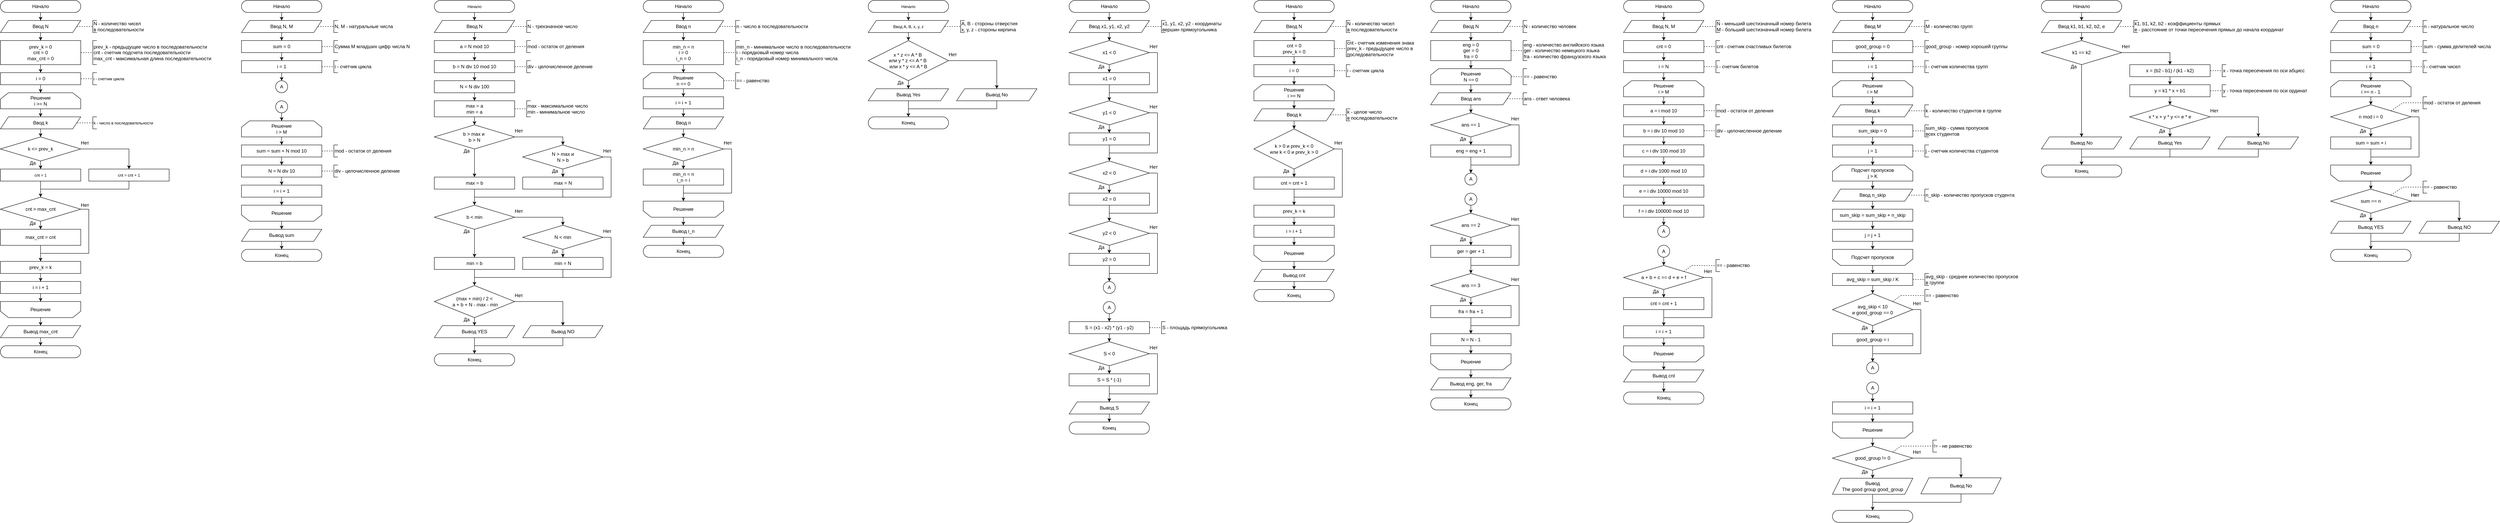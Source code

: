 <mxfile version="24.7.17">
  <diagram name="Страница — 1" id="2S0Fu29Tn7-wHFklYPtd">
    <mxGraphModel dx="2390" dy="1473" grid="1" gridSize="10" guides="1" tooltips="1" connect="1" arrows="1" fold="1" page="1" pageScale="1" pageWidth="827" pageHeight="1169" math="0" shadow="0">
      <root>
        <mxCell id="0" />
        <mxCell id="1" parent="0" />
        <mxCell id="1BcN98fPGryqB9aNdqN--3" style="edgeStyle=orthogonalEdgeStyle;rounded=0;orthogonalLoop=1;jettySize=auto;html=1;" parent="1" source="1BcN98fPGryqB9aNdqN--1" target="1BcN98fPGryqB9aNdqN--2" edge="1">
          <mxGeometry relative="1" as="geometry" />
        </mxCell>
        <mxCell id="1BcN98fPGryqB9aNdqN--1" value="Начало" style="rounded=1;whiteSpace=wrap;html=1;arcSize=50;fontSize=12;" parent="1" vertex="1">
          <mxGeometry x="40" y="40" width="200" height="30" as="geometry" />
        </mxCell>
        <mxCell id="1BcN98fPGryqB9aNdqN--7" style="edgeStyle=orthogonalEdgeStyle;rounded=0;orthogonalLoop=1;jettySize=auto;html=1;" parent="1" source="1BcN98fPGryqB9aNdqN--2" target="1BcN98fPGryqB9aNdqN--5" edge="1">
          <mxGeometry relative="1" as="geometry" />
        </mxCell>
        <mxCell id="1BcN98fPGryqB9aNdqN--2" value="&lt;font style=&quot;font-size: 12px;&quot;&gt;Ввод N&lt;/font&gt;" style="shape=parallelogram;perimeter=parallelogramPerimeter;whiteSpace=wrap;html=1;fixedSize=1;fontSize=12;" parent="1" vertex="1">
          <mxGeometry x="40" y="90" width="200" height="30" as="geometry" />
        </mxCell>
        <mxCell id="1BcN98fPGryqB9aNdqN--40" style="edgeStyle=orthogonalEdgeStyle;rounded=0;orthogonalLoop=1;jettySize=auto;html=1;" parent="1" source="1BcN98fPGryqB9aNdqN--5" target="1BcN98fPGryqB9aNdqN--8" edge="1">
          <mxGeometry relative="1" as="geometry" />
        </mxCell>
        <mxCell id="1BcN98fPGryqB9aNdqN--5" value="&lt;font style=&quot;font-size: 12px;&quot;&gt;prev_k = 0&lt;/font&gt;&lt;div style=&quot;font-size: 12px;&quot;&gt;&lt;font style=&quot;font-size: 12px;&quot;&gt;cnt = 0&lt;/font&gt;&lt;/div&gt;&lt;div style=&quot;font-size: 12px;&quot;&gt;&lt;font style=&quot;font-size: 12px;&quot;&gt;max_cnt = 0&lt;/font&gt;&lt;/div&gt;" style="rounded=0;whiteSpace=wrap;html=1;fontSize=12;" parent="1" vertex="1">
          <mxGeometry x="40" y="140" width="200" height="60" as="geometry" />
        </mxCell>
        <mxCell id="1BcN98fPGryqB9aNdqN--41" style="edgeStyle=orthogonalEdgeStyle;rounded=0;orthogonalLoop=1;jettySize=auto;html=1;" parent="1" source="1BcN98fPGryqB9aNdqN--8" target="1BcN98fPGryqB9aNdqN--9" edge="1">
          <mxGeometry relative="1" as="geometry" />
        </mxCell>
        <mxCell id="1BcN98fPGryqB9aNdqN--8" value="i = 0" style="rounded=0;whiteSpace=wrap;html=1;fontSize=12;" parent="1" vertex="1">
          <mxGeometry x="40" y="220" width="200" height="30" as="geometry" />
        </mxCell>
        <mxCell id="1BcN98fPGryqB9aNdqN--43" style="edgeStyle=orthogonalEdgeStyle;rounded=0;orthogonalLoop=1;jettySize=auto;html=1;" parent="1" source="1BcN98fPGryqB9aNdqN--9" target="1BcN98fPGryqB9aNdqN--10" edge="1">
          <mxGeometry relative="1" as="geometry" />
        </mxCell>
        <mxCell id="1BcN98fPGryqB9aNdqN--9" value="&lt;font style=&quot;font-size: 12px;&quot;&gt;Решение&lt;/font&gt;&lt;div style=&quot;font-size: 12px;&quot;&gt;&lt;font style=&quot;font-size: 12px;&quot;&gt;i &amp;gt;= N&lt;/font&gt;&lt;/div&gt;" style="shape=loopLimit;whiteSpace=wrap;html=1;fontSize=12;" parent="1" vertex="1">
          <mxGeometry x="40" y="270" width="200" height="40" as="geometry" />
        </mxCell>
        <mxCell id="1BcN98fPGryqB9aNdqN--44" style="edgeStyle=orthogonalEdgeStyle;rounded=0;orthogonalLoop=1;jettySize=auto;html=1;" parent="1" source="1BcN98fPGryqB9aNdqN--10" target="1BcN98fPGryqB9aNdqN--14" edge="1">
          <mxGeometry relative="1" as="geometry" />
        </mxCell>
        <mxCell id="MCqiIqAX4VIFMME_x8Hz-4" style="edgeStyle=orthogonalEdgeStyle;rounded=0;orthogonalLoop=1;jettySize=auto;html=1;" parent="1" source="1BcN98fPGryqB9aNdqN--14" target="1BcN98fPGryqB9aNdqN--17" edge="1">
          <mxGeometry relative="1" as="geometry" />
        </mxCell>
        <mxCell id="MCqiIqAX4VIFMME_x8Hz-5" style="edgeStyle=orthogonalEdgeStyle;rounded=0;orthogonalLoop=1;jettySize=auto;html=1;" parent="1" source="1BcN98fPGryqB9aNdqN--14" target="1BcN98fPGryqB9aNdqN--16" edge="1">
          <mxGeometry relative="1" as="geometry" />
        </mxCell>
        <mxCell id="1BcN98fPGryqB9aNdqN--14" value="k &amp;lt;= prev_k" style="rhombus;whiteSpace=wrap;html=1;fontSize=12;" parent="1" vertex="1">
          <mxGeometry x="40" y="380" width="200" height="60" as="geometry" />
        </mxCell>
        <mxCell id="MCqiIqAX4VIFMME_x8Hz-6" style="edgeStyle=orthogonalEdgeStyle;rounded=0;orthogonalLoop=1;jettySize=auto;html=1;" parent="1" source="1BcN98fPGryqB9aNdqN--16" target="1BcN98fPGryqB9aNdqN--28" edge="1">
          <mxGeometry relative="1" as="geometry" />
        </mxCell>
        <mxCell id="1BcN98fPGryqB9aNdqN--16" value="cnt = 1" style="rounded=0;whiteSpace=wrap;html=1;fontSize=10;" parent="1" vertex="1">
          <mxGeometry x="40" y="460" width="200" height="30" as="geometry" />
        </mxCell>
        <mxCell id="1BcN98fPGryqB9aNdqN--17" value="cnt = cnt + 1" style="rounded=0;whiteSpace=wrap;html=1;fontSize=10;" parent="1" vertex="1">
          <mxGeometry x="260" y="460" width="200" height="30" as="geometry" />
        </mxCell>
        <mxCell id="1BcN98fPGryqB9aNdqN--18" style="edgeStyle=orthogonalEdgeStyle;rounded=0;orthogonalLoop=1;jettySize=auto;html=1;" parent="1" source="1BcN98fPGryqB9aNdqN--28" target="1BcN98fPGryqB9aNdqN--34" edge="1">
          <mxGeometry relative="1" as="geometry" />
        </mxCell>
        <mxCell id="1BcN98fPGryqB9aNdqN--21" value="Да" style="text;html=1;align=center;verticalAlign=middle;resizable=0;points=[];autosize=1;strokeColor=none;fillColor=none;" parent="1" vertex="1">
          <mxGeometry x="100" y="430" width="40" height="30" as="geometry" />
        </mxCell>
        <mxCell id="1BcN98fPGryqB9aNdqN--22" value="Нет" style="text;html=1;align=center;verticalAlign=middle;resizable=0;points=[];autosize=1;strokeColor=none;fillColor=none;" parent="1" vertex="1">
          <mxGeometry x="230" y="380" width="40" height="30" as="geometry" />
        </mxCell>
        <mxCell id="1BcN98fPGryqB9aNdqN--23" style="edgeStyle=orthogonalEdgeStyle;rounded=0;orthogonalLoop=1;jettySize=auto;html=1;" parent="1" source="1BcN98fPGryqB9aNdqN--34" target="1BcN98fPGryqB9aNdqN--25" edge="1">
          <mxGeometry relative="1" as="geometry" />
        </mxCell>
        <mxCell id="VkJgCndPJeMgp76Ie7vN-2" style="edgeStyle=orthogonalEdgeStyle;rounded=0;orthogonalLoop=1;jettySize=auto;html=1;" edge="1" parent="1" source="1BcN98fPGryqB9aNdqN--25" target="1BcN98fPGryqB9aNdqN--39">
          <mxGeometry relative="1" as="geometry">
            <mxPoint x="140" y="740" as="targetPoint" />
          </mxGeometry>
        </mxCell>
        <mxCell id="1BcN98fPGryqB9aNdqN--25" value="prev_k = k" style="rounded=0;whiteSpace=wrap;html=1;" parent="1" vertex="1">
          <mxGeometry x="40" y="690" width="200" height="30" as="geometry" />
        </mxCell>
        <mxCell id="1BcN98fPGryqB9aNdqN--28" value="cnt &amp;gt; max_cnt" style="rhombus;whiteSpace=wrap;html=1;" parent="1" vertex="1">
          <mxGeometry x="40" y="530" width="200" height="60" as="geometry" />
        </mxCell>
        <mxCell id="1BcN98fPGryqB9aNdqN--30" style="edgeStyle=orthogonalEdgeStyle;rounded=0;orthogonalLoop=1;jettySize=auto;html=1;" parent="1" source="1BcN98fPGryqB9aNdqN--31" target="1BcN98fPGryqB9aNdqN--36" edge="1">
          <mxGeometry relative="1" as="geometry" />
        </mxCell>
        <mxCell id="1BcN98fPGryqB9aNdqN--31" value="Решение" style="shape=loopLimit;whiteSpace=wrap;html=1;direction=west;" parent="1" vertex="1">
          <mxGeometry x="40" y="790" width="200" height="40" as="geometry" />
        </mxCell>
        <mxCell id="1BcN98fPGryqB9aNdqN--32" value="Да" style="text;html=1;align=center;verticalAlign=middle;resizable=0;points=[];autosize=1;strokeColor=none;fillColor=none;" parent="1" vertex="1">
          <mxGeometry x="100" y="580" width="40" height="30" as="geometry" />
        </mxCell>
        <mxCell id="1BcN98fPGryqB9aNdqN--33" value="Нет" style="text;html=1;align=center;verticalAlign=middle;resizable=0;points=[];autosize=1;strokeColor=none;fillColor=none;" parent="1" vertex="1">
          <mxGeometry x="230" y="535" width="40" height="30" as="geometry" />
        </mxCell>
        <mxCell id="1BcN98fPGryqB9aNdqN--34" value="max_cnt = cnt" style="rounded=0;whiteSpace=wrap;html=1;" parent="1" vertex="1">
          <mxGeometry x="40" y="610" width="200" height="40" as="geometry" />
        </mxCell>
        <mxCell id="1BcN98fPGryqB9aNdqN--35" style="edgeStyle=orthogonalEdgeStyle;rounded=0;orthogonalLoop=1;jettySize=auto;html=1;" parent="1" source="1BcN98fPGryqB9aNdqN--36" target="1BcN98fPGryqB9aNdqN--37" edge="1">
          <mxGeometry relative="1" as="geometry" />
        </mxCell>
        <mxCell id="1BcN98fPGryqB9aNdqN--36" value="Вывод max_cnt" style="shape=parallelogram;perimeter=parallelogramPerimeter;whiteSpace=wrap;html=1;fixedSize=1;" parent="1" vertex="1">
          <mxGeometry x="40" y="850" width="200" height="30" as="geometry" />
        </mxCell>
        <mxCell id="1BcN98fPGryqB9aNdqN--37" value="Конец" style="rounded=1;whiteSpace=wrap;html=1;arcSize=50;" parent="1" vertex="1">
          <mxGeometry x="40" y="900" width="200" height="30" as="geometry" />
        </mxCell>
        <mxCell id="1BcN98fPGryqB9aNdqN--38" style="edgeStyle=orthogonalEdgeStyle;rounded=0;orthogonalLoop=1;jettySize=auto;html=1;" parent="1" source="1BcN98fPGryqB9aNdqN--39" target="1BcN98fPGryqB9aNdqN--31" edge="1">
          <mxGeometry relative="1" as="geometry" />
        </mxCell>
        <mxCell id="1BcN98fPGryqB9aNdqN--39" value="i = i + 1" style="rounded=0;whiteSpace=wrap;html=1;" parent="1" vertex="1">
          <mxGeometry x="40" y="740" width="200" height="30" as="geometry" />
        </mxCell>
        <mxCell id="1BcN98fPGryqB9aNdqN--10" value="Ввод k" style="shape=parallelogram;perimeter=parallelogramPerimeter;whiteSpace=wrap;html=1;fixedSize=1;fontSize=12;" parent="1" vertex="1">
          <mxGeometry x="40" y="330" width="200" height="30" as="geometry" />
        </mxCell>
        <mxCell id="1BcN98fPGryqB9aNdqN--47" style="edgeStyle=orthogonalEdgeStyle;rounded=0;orthogonalLoop=1;jettySize=auto;html=1;" parent="1" source="1BcN98fPGryqB9aNdqN--48" target="1BcN98fPGryqB9aNdqN--50" edge="1">
          <mxGeometry relative="1" as="geometry" />
        </mxCell>
        <mxCell id="1BcN98fPGryqB9aNdqN--48" value="Начало" style="rounded=1;whiteSpace=wrap;html=1;arcSize=50;" parent="1" vertex="1">
          <mxGeometry x="640" y="40" width="200" height="30" as="geometry" />
        </mxCell>
        <mxCell id="1BcN98fPGryqB9aNdqN--49" style="edgeStyle=orthogonalEdgeStyle;rounded=0;orthogonalLoop=1;jettySize=auto;html=1;" parent="1" source="1BcN98fPGryqB9aNdqN--50" target="1BcN98fPGryqB9aNdqN--63" edge="1">
          <mxGeometry relative="1" as="geometry" />
        </mxCell>
        <mxCell id="1BcN98fPGryqB9aNdqN--50" value="Ввод N, M" style="shape=parallelogram;perimeter=parallelogramPerimeter;whiteSpace=wrap;html=1;fixedSize=1;" parent="1" vertex="1">
          <mxGeometry x="640" y="90" width="200" height="30" as="geometry" />
        </mxCell>
        <mxCell id="1BcN98fPGryqB9aNdqN--51" style="edgeStyle=orthogonalEdgeStyle;rounded=0;orthogonalLoop=1;jettySize=auto;html=1;" parent="1" source="1BcN98fPGryqB9aNdqN--52" target="1BcN98fPGryqB9aNdqN--54" edge="1">
          <mxGeometry relative="1" as="geometry" />
        </mxCell>
        <mxCell id="1BcN98fPGryqB9aNdqN--52" value="Решение&lt;div&gt;i &amp;gt; M&lt;/div&gt;" style="shape=loopLimit;whiteSpace=wrap;html=1;" parent="1" vertex="1">
          <mxGeometry x="640" y="340" width="200" height="40" as="geometry" />
        </mxCell>
        <mxCell id="1BcN98fPGryqB9aNdqN--53" style="edgeStyle=orthogonalEdgeStyle;rounded=0;orthogonalLoop=1;jettySize=auto;html=1;" parent="1" source="1BcN98fPGryqB9aNdqN--54" target="1BcN98fPGryqB9aNdqN--56" edge="1">
          <mxGeometry relative="1" as="geometry" />
        </mxCell>
        <mxCell id="1BcN98fPGryqB9aNdqN--54" value="sum = sum + N mod 10" style="rounded=0;whiteSpace=wrap;html=1;" parent="1" vertex="1">
          <mxGeometry x="640" y="400" width="200" height="30" as="geometry" />
        </mxCell>
        <mxCell id="1BcN98fPGryqB9aNdqN--55" style="edgeStyle=orthogonalEdgeStyle;rounded=0;orthogonalLoop=1;jettySize=auto;html=1;" parent="1" source="1BcN98fPGryqB9aNdqN--56" target="1BcN98fPGryqB9aNdqN--67" edge="1">
          <mxGeometry relative="1" as="geometry" />
        </mxCell>
        <mxCell id="1BcN98fPGryqB9aNdqN--56" value="N = N div 10" style="rounded=0;whiteSpace=wrap;html=1;" parent="1" vertex="1">
          <mxGeometry x="640" y="450" width="200" height="30" as="geometry" />
        </mxCell>
        <mxCell id="1BcN98fPGryqB9aNdqN--57" style="edgeStyle=orthogonalEdgeStyle;rounded=0;orthogonalLoop=1;jettySize=auto;html=1;" parent="1" source="1BcN98fPGryqB9aNdqN--58" target="1BcN98fPGryqB9aNdqN--60" edge="1">
          <mxGeometry relative="1" as="geometry" />
        </mxCell>
        <mxCell id="1BcN98fPGryqB9aNdqN--58" value="Решение" style="shape=loopLimit;whiteSpace=wrap;html=1;direction=west;" parent="1" vertex="1">
          <mxGeometry x="640" y="550" width="200" height="40" as="geometry" />
        </mxCell>
        <mxCell id="1BcN98fPGryqB9aNdqN--59" style="edgeStyle=orthogonalEdgeStyle;rounded=0;orthogonalLoop=1;jettySize=auto;html=1;" parent="1" source="1BcN98fPGryqB9aNdqN--60" target="1BcN98fPGryqB9aNdqN--61" edge="1">
          <mxGeometry relative="1" as="geometry" />
        </mxCell>
        <mxCell id="1BcN98fPGryqB9aNdqN--60" value="Вывод sum" style="shape=parallelogram;perimeter=parallelogramPerimeter;whiteSpace=wrap;html=1;fixedSize=1;" parent="1" vertex="1">
          <mxGeometry x="640" y="610" width="200" height="30" as="geometry" />
        </mxCell>
        <mxCell id="1BcN98fPGryqB9aNdqN--61" value="Конец" style="rounded=1;whiteSpace=wrap;html=1;arcSize=50;" parent="1" vertex="1">
          <mxGeometry x="640" y="660" width="200" height="30" as="geometry" />
        </mxCell>
        <mxCell id="1BcN98fPGryqB9aNdqN--62" style="edgeStyle=orthogonalEdgeStyle;rounded=0;orthogonalLoop=1;jettySize=auto;html=1;" parent="1" source="1BcN98fPGryqB9aNdqN--63" target="1BcN98fPGryqB9aNdqN--65" edge="1">
          <mxGeometry relative="1" as="geometry" />
        </mxCell>
        <mxCell id="VkJgCndPJeMgp76Ie7vN-15" style="edgeStyle=orthogonalEdgeStyle;rounded=0;orthogonalLoop=1;jettySize=auto;html=1;" edge="1" parent="1" source="1BcN98fPGryqB9aNdqN--65" target="VkJgCndPJeMgp76Ie7vN-14">
          <mxGeometry relative="1" as="geometry" />
        </mxCell>
        <mxCell id="1BcN98fPGryqB9aNdqN--65" value="i = 1" style="rounded=0;whiteSpace=wrap;html=1;" parent="1" vertex="1">
          <mxGeometry x="640" y="190" width="200" height="30" as="geometry" />
        </mxCell>
        <mxCell id="1BcN98fPGryqB9aNdqN--66" style="edgeStyle=orthogonalEdgeStyle;rounded=0;orthogonalLoop=1;jettySize=auto;html=1;" parent="1" source="1BcN98fPGryqB9aNdqN--67" target="1BcN98fPGryqB9aNdqN--58" edge="1">
          <mxGeometry relative="1" as="geometry" />
        </mxCell>
        <mxCell id="1BcN98fPGryqB9aNdqN--67" value="i = i + 1" style="rounded=0;whiteSpace=wrap;html=1;" parent="1" vertex="1">
          <mxGeometry x="640" y="500" width="200" height="30" as="geometry" />
        </mxCell>
        <mxCell id="1BcN98fPGryqB9aNdqN--63" value="sum = 0" style="rounded=0;whiteSpace=wrap;html=1;" parent="1" vertex="1">
          <mxGeometry x="640" y="140" width="200" height="30" as="geometry" />
        </mxCell>
        <mxCell id="1BcN98fPGryqB9aNdqN--70" style="edgeStyle=orthogonalEdgeStyle;rounded=0;orthogonalLoop=1;jettySize=auto;html=1;" parent="1" source="1BcN98fPGryqB9aNdqN--71" target="1BcN98fPGryqB9aNdqN--73" edge="1">
          <mxGeometry relative="1" as="geometry" />
        </mxCell>
        <mxCell id="1BcN98fPGryqB9aNdqN--71" value="Начало" style="rounded=1;whiteSpace=wrap;html=1;arcSize=50;fontSize=10;" parent="1" vertex="1">
          <mxGeometry x="1120" y="40" width="200" height="30" as="geometry" />
        </mxCell>
        <mxCell id="1BcN98fPGryqB9aNdqN--72" style="edgeStyle=orthogonalEdgeStyle;rounded=0;orthogonalLoop=1;jettySize=auto;html=1;" parent="1" source="1BcN98fPGryqB9aNdqN--73" target="1BcN98fPGryqB9aNdqN--75" edge="1">
          <mxGeometry relative="1" as="geometry" />
        </mxCell>
        <mxCell id="1BcN98fPGryqB9aNdqN--73" value="Ввод N" style="shape=parallelogram;perimeter=parallelogramPerimeter;whiteSpace=wrap;html=1;fixedSize=1;" parent="1" vertex="1">
          <mxGeometry x="1120" y="90" width="200" height="30" as="geometry" />
        </mxCell>
        <mxCell id="MCqiIqAX4VIFMME_x8Hz-15" style="edgeStyle=orthogonalEdgeStyle;rounded=0;orthogonalLoop=1;jettySize=auto;html=1;" parent="1" source="1BcN98fPGryqB9aNdqN--75" target="MCqiIqAX4VIFMME_x8Hz-14" edge="1">
          <mxGeometry relative="1" as="geometry" />
        </mxCell>
        <mxCell id="1BcN98fPGryqB9aNdqN--75" value="a = N mod 10" style="rounded=0;whiteSpace=wrap;html=1;" parent="1" vertex="1">
          <mxGeometry x="1120" y="140" width="200" height="30" as="geometry" />
        </mxCell>
        <mxCell id="1BcN98fPGryqB9aNdqN--76" style="edgeStyle=orthogonalEdgeStyle;rounded=0;orthogonalLoop=1;jettySize=auto;html=1;" parent="1" source="1BcN98fPGryqB9aNdqN--77" target="1BcN98fPGryqB9aNdqN--79" edge="1">
          <mxGeometry relative="1" as="geometry" />
        </mxCell>
        <mxCell id="1BcN98fPGryqB9aNdqN--77" value="N = N div 100" style="rounded=0;whiteSpace=wrap;html=1;" parent="1" vertex="1">
          <mxGeometry x="1120" y="240" width="200" height="30" as="geometry" />
        </mxCell>
        <mxCell id="1BcN98fPGryqB9aNdqN--78" style="edgeStyle=orthogonalEdgeStyle;rounded=0;orthogonalLoop=1;jettySize=auto;html=1;" parent="1" source="1BcN98fPGryqB9aNdqN--79" target="1BcN98fPGryqB9aNdqN--82" edge="1">
          <mxGeometry relative="1" as="geometry" />
        </mxCell>
        <mxCell id="1BcN98fPGryqB9aNdqN--79" value="max = a&lt;div&gt;min = a&lt;/div&gt;" style="rounded=0;whiteSpace=wrap;html=1;" parent="1" vertex="1">
          <mxGeometry x="1120" y="290" width="200" height="40" as="geometry" />
        </mxCell>
        <mxCell id="1BcN98fPGryqB9aNdqN--81" style="edgeStyle=orthogonalEdgeStyle;rounded=0;orthogonalLoop=1;jettySize=auto;html=1;" parent="1" source="1BcN98fPGryqB9aNdqN--82" target="1BcN98fPGryqB9aNdqN--88" edge="1">
          <mxGeometry relative="1" as="geometry" />
        </mxCell>
        <mxCell id="aJPiHa7JqbFPVoc-xafY-248" style="edgeStyle=orthogonalEdgeStyle;rounded=0;orthogonalLoop=1;jettySize=auto;html=1;entryX=0.5;entryY=0;entryDx=0;entryDy=0;" parent="1" source="1BcN98fPGryqB9aNdqN--82" target="1BcN98fPGryqB9aNdqN--84" edge="1">
          <mxGeometry relative="1" as="geometry" />
        </mxCell>
        <mxCell id="1BcN98fPGryqB9aNdqN--82" value="b &amp;gt; max и&amp;nbsp;&lt;div&gt;b &amp;gt; N&lt;/div&gt;" style="rhombus;whiteSpace=wrap;html=1;" parent="1" vertex="1">
          <mxGeometry x="1120" y="350" width="200" height="60" as="geometry" />
        </mxCell>
        <mxCell id="1BcN98fPGryqB9aNdqN--83" style="edgeStyle=orthogonalEdgeStyle;rounded=0;orthogonalLoop=1;jettySize=auto;html=1;" parent="1" source="1BcN98fPGryqB9aNdqN--84" target="1BcN98fPGryqB9aNdqN--89" edge="1">
          <mxGeometry relative="1" as="geometry" />
        </mxCell>
        <mxCell id="1BcN98fPGryqB9aNdqN--84" value="N &amp;gt; max и&lt;div&gt;N &amp;gt; b&lt;/div&gt;" style="rhombus;whiteSpace=wrap;html=1;" parent="1" vertex="1">
          <mxGeometry x="1340" y="400" width="200" height="60" as="geometry" />
        </mxCell>
        <mxCell id="1BcN98fPGryqB9aNdqN--85" style="edgeStyle=orthogonalEdgeStyle;rounded=0;orthogonalLoop=1;jettySize=auto;html=1;" parent="1" source="1BcN98fPGryqB9aNdqN--86" target="1BcN98fPGryqB9aNdqN--101" edge="1">
          <mxGeometry relative="1" as="geometry" />
        </mxCell>
        <mxCell id="aJPiHa7JqbFPVoc-xafY-247" style="edgeStyle=orthogonalEdgeStyle;rounded=0;orthogonalLoop=1;jettySize=auto;html=1;entryX=0.5;entryY=0;entryDx=0;entryDy=0;" parent="1" source="1BcN98fPGryqB9aNdqN--86" target="1BcN98fPGryqB9aNdqN--93" edge="1">
          <mxGeometry relative="1" as="geometry" />
        </mxCell>
        <mxCell id="1BcN98fPGryqB9aNdqN--86" value="b &amp;lt; min" style="rhombus;whiteSpace=wrap;html=1;" parent="1" vertex="1">
          <mxGeometry x="1120" y="550" width="200" height="60" as="geometry" />
        </mxCell>
        <mxCell id="VkJgCndPJeMgp76Ie7vN-5" style="edgeStyle=orthogonalEdgeStyle;rounded=0;orthogonalLoop=1;jettySize=auto;html=1;" edge="1" parent="1" source="1BcN98fPGryqB9aNdqN--88" target="1BcN98fPGryqB9aNdqN--86">
          <mxGeometry relative="1" as="geometry" />
        </mxCell>
        <mxCell id="1BcN98fPGryqB9aNdqN--88" value="max = b" style="rounded=0;whiteSpace=wrap;html=1;" parent="1" vertex="1">
          <mxGeometry x="1120" y="480" width="200" height="30" as="geometry" />
        </mxCell>
        <mxCell id="1BcN98fPGryqB9aNdqN--89" value="max = N" style="rounded=0;whiteSpace=wrap;html=1;" parent="1" vertex="1">
          <mxGeometry x="1340" y="480" width="200" height="30" as="geometry" />
        </mxCell>
        <mxCell id="1BcN98fPGryqB9aNdqN--90" value="" style="endArrow=none;html=1;rounded=0;" parent="1" edge="1">
          <mxGeometry width="50" height="50" relative="1" as="geometry">
            <mxPoint x="1439.83" y="529.68" as="sourcePoint" />
            <mxPoint x="1439.83" y="509.68" as="targetPoint" />
          </mxGeometry>
        </mxCell>
        <mxCell id="1BcN98fPGryqB9aNdqN--91" value="" style="endArrow=none;html=1;rounded=0;" parent="1" edge="1">
          <mxGeometry width="50" height="50" relative="1" as="geometry">
            <mxPoint x="1220" y="530" as="sourcePoint" />
            <mxPoint x="1560" y="530" as="targetPoint" />
          </mxGeometry>
        </mxCell>
        <mxCell id="aJPiHa7JqbFPVoc-xafY-63" style="edgeStyle=orthogonalEdgeStyle;rounded=0;orthogonalLoop=1;jettySize=auto;html=1;" parent="1" source="1BcN98fPGryqB9aNdqN--93" target="1BcN98fPGryqB9aNdqN--102" edge="1">
          <mxGeometry relative="1" as="geometry" />
        </mxCell>
        <mxCell id="1BcN98fPGryqB9aNdqN--93" value="N &amp;lt; min" style="rhombus;whiteSpace=wrap;html=1;" parent="1" vertex="1">
          <mxGeometry x="1340" y="600" width="200" height="60" as="geometry" />
        </mxCell>
        <mxCell id="1BcN98fPGryqB9aNdqN--94" value="" style="endArrow=none;html=1;rounded=0;" parent="1" edge="1">
          <mxGeometry width="50" height="50" relative="1" as="geometry">
            <mxPoint x="1540" y="430" as="sourcePoint" />
            <mxPoint x="1560" y="430" as="targetPoint" />
          </mxGeometry>
        </mxCell>
        <mxCell id="1BcN98fPGryqB9aNdqN--95" value="" style="endArrow=none;html=1;rounded=0;" parent="1" edge="1">
          <mxGeometry width="50" height="50" relative="1" as="geometry">
            <mxPoint x="1560" y="530" as="sourcePoint" />
            <mxPoint x="1560" y="430" as="targetPoint" />
          </mxGeometry>
        </mxCell>
        <mxCell id="1BcN98fPGryqB9aNdqN--96" value="Да" style="text;html=1;align=center;verticalAlign=middle;resizable=0;points=[];autosize=1;strokeColor=none;fillColor=none;" parent="1" vertex="1">
          <mxGeometry x="1180" y="400" width="40" height="30" as="geometry" />
        </mxCell>
        <mxCell id="1BcN98fPGryqB9aNdqN--97" value="Нет" style="text;html=1;align=center;verticalAlign=middle;resizable=0;points=[];autosize=1;strokeColor=none;fillColor=none;" parent="1" vertex="1">
          <mxGeometry x="1310" y="350" width="40" height="30" as="geometry" />
        </mxCell>
        <mxCell id="1BcN98fPGryqB9aNdqN--98" value="Нет" style="text;html=1;align=center;verticalAlign=middle;resizable=0;points=[];autosize=1;strokeColor=none;fillColor=none;" parent="1" vertex="1">
          <mxGeometry x="1530" y="400" width="40" height="30" as="geometry" />
        </mxCell>
        <mxCell id="1BcN98fPGryqB9aNdqN--99" value="Да" style="text;html=1;align=center;verticalAlign=middle;resizable=0;points=[];autosize=1;strokeColor=none;fillColor=none;" parent="1" vertex="1">
          <mxGeometry x="1400" y="450" width="40" height="30" as="geometry" />
        </mxCell>
        <mxCell id="VkJgCndPJeMgp76Ie7vN-7" style="edgeStyle=orthogonalEdgeStyle;rounded=0;orthogonalLoop=1;jettySize=auto;html=1;" edge="1" parent="1" source="1BcN98fPGryqB9aNdqN--101" target="1BcN98fPGryqB9aNdqN--115">
          <mxGeometry relative="1" as="geometry">
            <mxPoint x="1220" y="750" as="targetPoint" />
          </mxGeometry>
        </mxCell>
        <mxCell id="1BcN98fPGryqB9aNdqN--101" value="min = b" style="rounded=0;whiteSpace=wrap;html=1;" parent="1" vertex="1">
          <mxGeometry x="1120" y="680" width="200" height="30" as="geometry" />
        </mxCell>
        <mxCell id="1BcN98fPGryqB9aNdqN--102" value="min = N" style="rounded=0;whiteSpace=wrap;html=1;" parent="1" vertex="1">
          <mxGeometry x="1340" y="680" width="200" height="30" as="geometry" />
        </mxCell>
        <mxCell id="1BcN98fPGryqB9aNdqN--107" value="Да" style="text;html=1;align=center;verticalAlign=middle;resizable=0;points=[];autosize=1;strokeColor=none;fillColor=none;" parent="1" vertex="1">
          <mxGeometry x="1180" y="600" width="40" height="30" as="geometry" />
        </mxCell>
        <mxCell id="1BcN98fPGryqB9aNdqN--109" value="Нет" style="text;html=1;align=center;verticalAlign=middle;resizable=0;points=[];autosize=1;strokeColor=none;fillColor=none;" parent="1" vertex="1">
          <mxGeometry x="1310" y="550" width="40" height="30" as="geometry" />
        </mxCell>
        <mxCell id="aJPiHa7JqbFPVoc-xafY-245" style="edgeStyle=orthogonalEdgeStyle;rounded=0;orthogonalLoop=1;jettySize=auto;html=1;" parent="1" source="1BcN98fPGryqB9aNdqN--115" target="1BcN98fPGryqB9aNdqN--117" edge="1">
          <mxGeometry relative="1" as="geometry" />
        </mxCell>
        <mxCell id="aJPiHa7JqbFPVoc-xafY-246" style="edgeStyle=orthogonalEdgeStyle;rounded=0;orthogonalLoop=1;jettySize=auto;html=1;" parent="1" source="1BcN98fPGryqB9aNdqN--115" target="1BcN98fPGryqB9aNdqN--118" edge="1">
          <mxGeometry relative="1" as="geometry" />
        </mxCell>
        <mxCell id="1BcN98fPGryqB9aNdqN--115" value="&lt;span style=&quot;text-align: left; text-wrap: nowrap;&quot;&gt;(max + min) / 2 &amp;lt;&lt;/span&gt;&lt;div&gt;&lt;span style=&quot;text-align: left; text-wrap: nowrap;&quot;&gt;&amp;nbsp;a + b + N - max - min&lt;/span&gt;&lt;/div&gt;" style="rhombus;whiteSpace=wrap;html=1;rounded=0;" parent="1" vertex="1">
          <mxGeometry x="1120" y="750" width="200" height="80" as="geometry" />
        </mxCell>
        <mxCell id="1BcN98fPGryqB9aNdqN--116" style="edgeStyle=orthogonalEdgeStyle;rounded=0;orthogonalLoop=1;jettySize=auto;html=1;" parent="1" source="1BcN98fPGryqB9aNdqN--117" target="1BcN98fPGryqB9aNdqN--119" edge="1">
          <mxGeometry relative="1" as="geometry" />
        </mxCell>
        <mxCell id="1BcN98fPGryqB9aNdqN--117" value="Вывод YES" style="shape=parallelogram;perimeter=parallelogramPerimeter;whiteSpace=wrap;html=1;fixedSize=1;" parent="1" vertex="1">
          <mxGeometry x="1120" y="850" width="200" height="30" as="geometry" />
        </mxCell>
        <mxCell id="1BcN98fPGryqB9aNdqN--118" value="Вывод NO" style="shape=parallelogram;perimeter=parallelogramPerimeter;whiteSpace=wrap;html=1;fixedSize=1;" parent="1" vertex="1">
          <mxGeometry x="1340" y="850" width="200" height="30" as="geometry" />
        </mxCell>
        <mxCell id="1BcN98fPGryqB9aNdqN--119" value="Конец" style="rounded=1;whiteSpace=wrap;html=1;arcSize=50;" parent="1" vertex="1">
          <mxGeometry x="1120" y="920" width="200" height="30" as="geometry" />
        </mxCell>
        <mxCell id="1BcN98fPGryqB9aNdqN--120" value="" style="endArrow=none;html=1;rounded=0;entryX=0.5;entryY=1;entryDx=0;entryDy=0;" parent="1" target="1BcN98fPGryqB9aNdqN--118" edge="1">
          <mxGeometry width="50" height="50" relative="1" as="geometry">
            <mxPoint x="1440" y="900" as="sourcePoint" />
            <mxPoint x="1450" y="1000" as="targetPoint" />
          </mxGeometry>
        </mxCell>
        <mxCell id="1BcN98fPGryqB9aNdqN--121" value="" style="endArrow=none;html=1;rounded=0;" parent="1" edge="1">
          <mxGeometry width="50" height="50" relative="1" as="geometry">
            <mxPoint x="1220" y="900" as="sourcePoint" />
            <mxPoint x="1440" y="900" as="targetPoint" />
          </mxGeometry>
        </mxCell>
        <mxCell id="aJPiHa7JqbFPVoc-xafY-2" style="edgeStyle=orthogonalEdgeStyle;rounded=0;orthogonalLoop=1;jettySize=auto;html=1;" parent="1" source="1BcN98fPGryqB9aNdqN--124" target="aJPiHa7JqbFPVoc-xafY-1" edge="1">
          <mxGeometry relative="1" as="geometry" />
        </mxCell>
        <mxCell id="1BcN98fPGryqB9aNdqN--124" value="Начало" style="rounded=1;whiteSpace=wrap;html=1;arcSize=50;" parent="1" vertex="1">
          <mxGeometry x="1640" y="40" width="200" height="30" as="geometry" />
        </mxCell>
        <mxCell id="aJPiHa7JqbFPVoc-xafY-6" style="edgeStyle=orthogonalEdgeStyle;rounded=0;orthogonalLoop=1;jettySize=auto;html=1;" parent="1" source="aJPiHa7JqbFPVoc-xafY-1" target="aJPiHa7JqbFPVoc-xafY-4" edge="1">
          <mxGeometry relative="1" as="geometry" />
        </mxCell>
        <mxCell id="aJPiHa7JqbFPVoc-xafY-1" value="Ввод n" style="shape=parallelogram;perimeter=parallelogramPerimeter;whiteSpace=wrap;html=1;fixedSize=1;" parent="1" vertex="1">
          <mxGeometry x="1640" y="90" width="200" height="30" as="geometry" />
        </mxCell>
        <mxCell id="aJPiHa7JqbFPVoc-xafY-8" style="edgeStyle=orthogonalEdgeStyle;rounded=0;orthogonalLoop=1;jettySize=auto;html=1;" parent="1" source="aJPiHa7JqbFPVoc-xafY-4" target="aJPiHa7JqbFPVoc-xafY-7" edge="1">
          <mxGeometry relative="1" as="geometry" />
        </mxCell>
        <mxCell id="aJPiHa7JqbFPVoc-xafY-4" value="min_n = n&lt;div&gt;i = 0&lt;/div&gt;&lt;div&gt;i_n = 0&lt;/div&gt;" style="rounded=0;whiteSpace=wrap;html=1;" parent="1" vertex="1">
          <mxGeometry x="1640" y="140" width="200" height="60" as="geometry" />
        </mxCell>
        <mxCell id="aJPiHa7JqbFPVoc-xafY-19" style="edgeStyle=orthogonalEdgeStyle;rounded=0;orthogonalLoop=1;jettySize=auto;html=1;" parent="1" source="aJPiHa7JqbFPVoc-xafY-7" target="aJPiHa7JqbFPVoc-xafY-17" edge="1">
          <mxGeometry relative="1" as="geometry" />
        </mxCell>
        <mxCell id="aJPiHa7JqbFPVoc-xafY-7" value="Решение&lt;div&gt;n == 0&lt;/div&gt;" style="shape=loopLimit;whiteSpace=wrap;html=1;" parent="1" vertex="1">
          <mxGeometry x="1640" y="220" width="200" height="40" as="geometry" />
        </mxCell>
        <mxCell id="aJPiHa7JqbFPVoc-xafY-13" style="edgeStyle=orthogonalEdgeStyle;rounded=0;orthogonalLoop=1;jettySize=auto;html=1;" parent="1" source="aJPiHa7JqbFPVoc-xafY-10" target="aJPiHa7JqbFPVoc-xafY-12" edge="1">
          <mxGeometry relative="1" as="geometry" />
        </mxCell>
        <mxCell id="aJPiHa7JqbFPVoc-xafY-10" value="Ввод n" style="shape=parallelogram;perimeter=parallelogramPerimeter;whiteSpace=wrap;html=1;fixedSize=1;" parent="1" vertex="1">
          <mxGeometry x="1640" y="330" width="200" height="30" as="geometry" />
        </mxCell>
        <mxCell id="aJPiHa7JqbFPVoc-xafY-15" style="edgeStyle=orthogonalEdgeStyle;rounded=0;orthogonalLoop=1;jettySize=auto;html=1;" parent="1" source="aJPiHa7JqbFPVoc-xafY-12" target="aJPiHa7JqbFPVoc-xafY-14" edge="1">
          <mxGeometry relative="1" as="geometry" />
        </mxCell>
        <mxCell id="aJPiHa7JqbFPVoc-xafY-12" value="min_n &amp;gt; n" style="rhombus;whiteSpace=wrap;html=1;" parent="1" vertex="1">
          <mxGeometry x="1640" y="380" width="200" height="60" as="geometry" />
        </mxCell>
        <mxCell id="aJPiHa7JqbFPVoc-xafY-21" style="edgeStyle=orthogonalEdgeStyle;rounded=0;orthogonalLoop=1;jettySize=auto;html=1;" parent="1" source="aJPiHa7JqbFPVoc-xafY-14" target="aJPiHa7JqbFPVoc-xafY-20" edge="1">
          <mxGeometry relative="1" as="geometry" />
        </mxCell>
        <mxCell id="aJPiHa7JqbFPVoc-xafY-14" value="min_n = n&lt;div&gt;i_n = i&lt;/div&gt;" style="rounded=0;whiteSpace=wrap;html=1;" parent="1" vertex="1">
          <mxGeometry x="1640" y="460" width="200" height="40" as="geometry" />
        </mxCell>
        <mxCell id="aJPiHa7JqbFPVoc-xafY-16" value="Да" style="text;html=1;align=center;verticalAlign=middle;resizable=0;points=[];autosize=1;strokeColor=none;fillColor=none;" parent="1" vertex="1">
          <mxGeometry x="1700" y="430" width="40" height="30" as="geometry" />
        </mxCell>
        <mxCell id="aJPiHa7JqbFPVoc-xafY-18" style="edgeStyle=orthogonalEdgeStyle;rounded=0;orthogonalLoop=1;jettySize=auto;html=1;" parent="1" source="aJPiHa7JqbFPVoc-xafY-17" target="aJPiHa7JqbFPVoc-xafY-10" edge="1">
          <mxGeometry relative="1" as="geometry" />
        </mxCell>
        <mxCell id="aJPiHa7JqbFPVoc-xafY-17" value="i = i + 1" style="rounded=0;whiteSpace=wrap;html=1;" parent="1" vertex="1">
          <mxGeometry x="1640" y="280" width="200" height="30" as="geometry" />
        </mxCell>
        <mxCell id="aJPiHa7JqbFPVoc-xafY-27" style="edgeStyle=orthogonalEdgeStyle;rounded=0;orthogonalLoop=1;jettySize=auto;html=1;" parent="1" source="aJPiHa7JqbFPVoc-xafY-20" target="aJPiHa7JqbFPVoc-xafY-26" edge="1">
          <mxGeometry relative="1" as="geometry" />
        </mxCell>
        <mxCell id="aJPiHa7JqbFPVoc-xafY-20" value="Решение" style="shape=loopLimit;whiteSpace=wrap;html=1;direction=west;" parent="1" vertex="1">
          <mxGeometry x="1640" y="540" width="200" height="40" as="geometry" />
        </mxCell>
        <mxCell id="aJPiHa7JqbFPVoc-xafY-23" value="" style="endArrow=none;html=1;rounded=0;" parent="1" edge="1">
          <mxGeometry width="50" height="50" relative="1" as="geometry">
            <mxPoint x="1740" y="520" as="sourcePoint" />
            <mxPoint x="1860" y="520" as="targetPoint" />
          </mxGeometry>
        </mxCell>
        <mxCell id="aJPiHa7JqbFPVoc-xafY-24" value="" style="endArrow=none;html=1;rounded=0;" parent="1" edge="1">
          <mxGeometry width="50" height="50" relative="1" as="geometry">
            <mxPoint x="1860" y="520" as="sourcePoint" />
            <mxPoint x="1860" y="410" as="targetPoint" />
          </mxGeometry>
        </mxCell>
        <mxCell id="aJPiHa7JqbFPVoc-xafY-25" value="Нет" style="text;html=1;align=center;verticalAlign=middle;resizable=0;points=[];autosize=1;strokeColor=none;fillColor=none;" parent="1" vertex="1">
          <mxGeometry x="1830" y="380" width="40" height="30" as="geometry" />
        </mxCell>
        <mxCell id="aJPiHa7JqbFPVoc-xafY-29" style="edgeStyle=orthogonalEdgeStyle;rounded=0;orthogonalLoop=1;jettySize=auto;html=1;" parent="1" source="aJPiHa7JqbFPVoc-xafY-26" target="aJPiHa7JqbFPVoc-xafY-28" edge="1">
          <mxGeometry relative="1" as="geometry" />
        </mxCell>
        <mxCell id="aJPiHa7JqbFPVoc-xafY-26" value="Вывод i_n" style="shape=parallelogram;perimeter=parallelogramPerimeter;whiteSpace=wrap;html=1;fixedSize=1;" parent="1" vertex="1">
          <mxGeometry x="1640" y="600" width="200" height="30" as="geometry" />
        </mxCell>
        <mxCell id="aJPiHa7JqbFPVoc-xafY-28" value="Конец" style="rounded=1;whiteSpace=wrap;html=1;arcSize=50;" parent="1" vertex="1">
          <mxGeometry x="1640" y="650" width="200" height="30" as="geometry" />
        </mxCell>
        <mxCell id="aJPiHa7JqbFPVoc-xafY-32" value="Конец" style="rounded=1;whiteSpace=wrap;html=1;arcSize=50;" parent="1" vertex="1">
          <mxGeometry x="2200" y="330" width="200" height="30" as="geometry" />
        </mxCell>
        <mxCell id="aJPiHa7JqbFPVoc-xafY-36" style="edgeStyle=orthogonalEdgeStyle;rounded=0;orthogonalLoop=1;jettySize=auto;html=1;" parent="1" source="aJPiHa7JqbFPVoc-xafY-33" target="aJPiHa7JqbFPVoc-xafY-35" edge="1">
          <mxGeometry relative="1" as="geometry" />
        </mxCell>
        <mxCell id="aJPiHa7JqbFPVoc-xafY-33" value="Ввод A, B,&amp;nbsp;&lt;span style=&quot;background-color: initial; font-size: 10px;&quot;&gt;x, y, z&lt;/span&gt;" style="shape=parallelogram;perimeter=parallelogramPerimeter;whiteSpace=wrap;html=1;fixedSize=1;fontSize=10;" parent="1" vertex="1">
          <mxGeometry x="2200" y="90" width="200" height="30" as="geometry" />
        </mxCell>
        <mxCell id="aJPiHa7JqbFPVoc-xafY-74" style="edgeStyle=orthogonalEdgeStyle;rounded=0;orthogonalLoop=1;jettySize=auto;html=1;" parent="1" source="aJPiHa7JqbFPVoc-xafY-35" target="aJPiHa7JqbFPVoc-xafY-73" edge="1">
          <mxGeometry relative="1" as="geometry" />
        </mxCell>
        <mxCell id="MCqiIqAX4VIFMME_x8Hz-19" style="edgeStyle=orthogonalEdgeStyle;rounded=0;orthogonalLoop=1;jettySize=auto;html=1;" parent="1" source="aJPiHa7JqbFPVoc-xafY-35" target="aJPiHa7JqbFPVoc-xafY-75" edge="1">
          <mxGeometry relative="1" as="geometry" />
        </mxCell>
        <mxCell id="aJPiHa7JqbFPVoc-xafY-35" value="&lt;span style=&quot;text-align: left; text-wrap: nowrap; font-size: 12px;&quot;&gt;x * z &amp;lt;= A * B&amp;nbsp;&lt;/span&gt;&lt;div style=&quot;font-size: 12px;&quot;&gt;&lt;span style=&quot;text-align: left; text-wrap: nowrap; font-size: 12px;&quot;&gt;или y * z &amp;lt;= A * B&amp;nbsp;&lt;/span&gt;&lt;div style=&quot;font-size: 12px;&quot;&gt;&lt;span style=&quot;text-align: left; text-wrap: nowrap; background-color: initial; font-size: 12px;&quot;&gt;или x * y &amp;lt;= A * B&lt;/span&gt;&lt;/div&gt;&lt;/div&gt;" style="rhombus;whiteSpace=wrap;html=1;fontSize=12;" parent="1" vertex="1">
          <mxGeometry x="2200" y="140" width="200" height="100" as="geometry" />
        </mxCell>
        <mxCell id="aJPiHa7JqbFPVoc-xafY-43" value="A, B - стороны отверстия&lt;div&gt;x, y, z - стороны кирпича&lt;/div&gt;" style="strokeWidth=1;html=1;shape=mxgraph.flowchart.annotation_1;align=left;pointerEvents=1;" parent="1" vertex="1">
          <mxGeometry x="2430" y="90" width="10" height="30" as="geometry" />
        </mxCell>
        <mxCell id="aJPiHa7JqbFPVoc-xafY-44" value="" style="endArrow=none;html=1;rounded=0;entryX=0;entryY=0.5;entryDx=0;entryDy=0;entryPerimeter=0;exitX=1;exitY=0.5;exitDx=0;exitDy=0;dashed=1;" parent="1" source="aJPiHa7JqbFPVoc-xafY-33" target="aJPiHa7JqbFPVoc-xafY-43" edge="1">
          <mxGeometry width="50" height="50" relative="1" as="geometry">
            <mxPoint x="2450" y="85" as="sourcePoint" />
            <mxPoint x="2470" y="125" as="targetPoint" />
          </mxGeometry>
        </mxCell>
        <mxCell id="aJPiHa7JqbFPVoc-xafY-46" value="N - количество чисел&amp;nbsp;&lt;div style=&quot;font-size: 12px;&quot;&gt;в последовательности&lt;/div&gt;" style="strokeWidth=1;html=1;shape=mxgraph.flowchart.annotation_1;align=left;pointerEvents=1;fontSize=12;" parent="1" vertex="1">
          <mxGeometry x="270" y="90" width="10" height="30" as="geometry" />
        </mxCell>
        <mxCell id="aJPiHa7JqbFPVoc-xafY-47" value="" style="endArrow=none;html=1;rounded=0;entryX=0;entryY=0.5;entryDx=0;entryDy=0;entryPerimeter=0;exitX=1;exitY=0.5;exitDx=0;exitDy=0;dashed=1;" parent="1" source="1BcN98fPGryqB9aNdqN--2" target="aJPiHa7JqbFPVoc-xafY-46" edge="1">
          <mxGeometry width="50" height="50" relative="1" as="geometry">
            <mxPoint x="150" y="320" as="sourcePoint" />
            <mxPoint x="200" y="270" as="targetPoint" />
          </mxGeometry>
        </mxCell>
        <mxCell id="aJPiHa7JqbFPVoc-xafY-48" value="prev_k - предыдущее число в последовательности&lt;div style=&quot;font-size: 12px;&quot;&gt;cnt - счетчик подсчета последовательности&lt;/div&gt;&lt;div style=&quot;font-size: 12px;&quot;&gt;max_cnt - максимальная длина последовательности&amp;nbsp;&lt;/div&gt;" style="strokeWidth=1;html=1;shape=mxgraph.flowchart.annotation_1;align=left;pointerEvents=1;fontSize=12;" parent="1" vertex="1">
          <mxGeometry x="270" y="140" width="10" height="60" as="geometry" />
        </mxCell>
        <mxCell id="aJPiHa7JqbFPVoc-xafY-49" value="" style="endArrow=none;html=1;rounded=0;entryX=0;entryY=0.5;entryDx=0;entryDy=0;entryPerimeter=0;exitX=1;exitY=0.5;exitDx=0;exitDy=0;dashed=1;" parent="1" source="1BcN98fPGryqB9aNdqN--5" target="aJPiHa7JqbFPVoc-xafY-48" edge="1">
          <mxGeometry width="50" height="50" relative="1" as="geometry">
            <mxPoint x="170" y="380" as="sourcePoint" />
            <mxPoint x="220" y="330" as="targetPoint" />
          </mxGeometry>
        </mxCell>
        <mxCell id="aJPiHa7JqbFPVoc-xafY-50" value="k - число в последовательности" style="strokeWidth=1;html=1;shape=mxgraph.flowchart.annotation_1;align=left;pointerEvents=1;fontSize=10;" parent="1" vertex="1">
          <mxGeometry x="270" y="330" width="10" height="30" as="geometry" />
        </mxCell>
        <mxCell id="aJPiHa7JqbFPVoc-xafY-52" value="" style="endArrow=none;html=1;rounded=0;entryX=1;entryY=0.5;entryDx=0;entryDy=0;exitX=0;exitY=0.5;exitDx=0;exitDy=0;exitPerimeter=0;dashed=1;" parent="1" source="aJPiHa7JqbFPVoc-xafY-50" target="1BcN98fPGryqB9aNdqN--10" edge="1">
          <mxGeometry width="50" height="50" relative="1" as="geometry">
            <mxPoint x="300" y="430" as="sourcePoint" />
            <mxPoint x="220.0" y="345" as="targetPoint" />
          </mxGeometry>
        </mxCell>
        <mxCell id="aJPiHa7JqbFPVoc-xafY-53" value="N, M - натуральные числа" style="strokeWidth=1;html=1;shape=mxgraph.flowchart.annotation_1;align=left;pointerEvents=1;" parent="1" vertex="1">
          <mxGeometry x="870" y="90" width="10" height="30" as="geometry" />
        </mxCell>
        <mxCell id="aJPiHa7JqbFPVoc-xafY-55" value="" style="endArrow=none;html=1;rounded=0;entryX=0;entryY=0.5;entryDx=0;entryDy=0;entryPerimeter=0;exitX=1;exitY=0.5;exitDx=0;exitDy=0;dashed=1;" parent="1" source="1BcN98fPGryqB9aNdqN--50" target="aJPiHa7JqbFPVoc-xafY-53" edge="1">
          <mxGeometry width="50" height="50" relative="1" as="geometry">
            <mxPoint x="860" y="180" as="sourcePoint" />
            <mxPoint x="910" y="130" as="targetPoint" />
          </mxGeometry>
        </mxCell>
        <mxCell id="aJPiHa7JqbFPVoc-xafY-56" value="Сумма M младших цифр числа N" style="strokeWidth=1;html=1;shape=mxgraph.flowchart.annotation_1;align=left;pointerEvents=1;" parent="1" vertex="1">
          <mxGeometry x="870" y="140" width="10" height="30" as="geometry" />
        </mxCell>
        <mxCell id="aJPiHa7JqbFPVoc-xafY-57" value="" style="endArrow=none;html=1;rounded=0;entryX=0;entryY=0.5;entryDx=0;entryDy=0;entryPerimeter=0;exitX=1;exitY=0.5;exitDx=0;exitDy=0;dashed=1;" parent="1" source="1BcN98fPGryqB9aNdqN--63" target="aJPiHa7JqbFPVoc-xafY-56" edge="1">
          <mxGeometry width="50" height="50" relative="1" as="geometry">
            <mxPoint x="870" y="230" as="sourcePoint" />
            <mxPoint x="920" y="180" as="targetPoint" />
          </mxGeometry>
        </mxCell>
        <mxCell id="aJPiHa7JqbFPVoc-xafY-58" value="N - трехзначное число" style="strokeWidth=1;html=1;shape=mxgraph.flowchart.annotation_1;align=left;pointerEvents=1;" parent="1" vertex="1">
          <mxGeometry x="1350" y="90" width="10" height="30" as="geometry" />
        </mxCell>
        <mxCell id="aJPiHa7JqbFPVoc-xafY-59" value="" style="endArrow=none;html=1;rounded=0;entryX=0;entryY=0.5;entryDx=0;entryDy=0;entryPerimeter=0;exitX=1;exitY=0.5;exitDx=0;exitDy=0;dashed=1;" parent="1" target="aJPiHa7JqbFPVoc-xafY-58" edge="1">
          <mxGeometry width="50" height="50" relative="1" as="geometry">
            <mxPoint x="1310" y="105" as="sourcePoint" />
            <mxPoint x="1400" y="95" as="targetPoint" />
          </mxGeometry>
        </mxCell>
        <mxCell id="aJPiHa7JqbFPVoc-xafY-60" value="max - максимальное число&lt;div&gt;min - минимальное число&lt;/div&gt;" style="strokeWidth=1;html=1;shape=mxgraph.flowchart.annotation_1;align=left;pointerEvents=1;" parent="1" vertex="1">
          <mxGeometry x="1350" y="290" width="10" height="40" as="geometry" />
        </mxCell>
        <mxCell id="aJPiHa7JqbFPVoc-xafY-61" value="" style="endArrow=none;html=1;rounded=0;entryX=0;entryY=0.5;entryDx=0;entryDy=0;entryPerimeter=0;exitX=1;exitY=0.5;exitDx=0;exitDy=0;dashed=1;" parent="1" target="aJPiHa7JqbFPVoc-xafY-60" edge="1">
          <mxGeometry width="50" height="50" relative="1" as="geometry">
            <mxPoint x="1320" y="310" as="sourcePoint" />
            <mxPoint x="1400" y="300" as="targetPoint" />
          </mxGeometry>
        </mxCell>
        <mxCell id="aJPiHa7JqbFPVoc-xafY-65" value="" style="endArrow=none;html=1;rounded=0;" parent="1" edge="1">
          <mxGeometry width="50" height="50" relative="1" as="geometry">
            <mxPoint x="1440" y="730.03" as="sourcePoint" />
            <mxPoint x="1440" y="710.03" as="targetPoint" />
            <Array as="points">
              <mxPoint x="1440" y="710.03" />
            </Array>
          </mxGeometry>
        </mxCell>
        <mxCell id="aJPiHa7JqbFPVoc-xafY-66" value="" style="endArrow=none;html=1;rounded=0;" parent="1" edge="1">
          <mxGeometry width="50" height="50" relative="1" as="geometry">
            <mxPoint x="1540" y="630" as="sourcePoint" />
            <mxPoint x="1560" y="630" as="targetPoint" />
          </mxGeometry>
        </mxCell>
        <mxCell id="aJPiHa7JqbFPVoc-xafY-67" value="" style="endArrow=none;html=1;rounded=0;" parent="1" edge="1">
          <mxGeometry width="50" height="50" relative="1" as="geometry">
            <mxPoint x="1560" y="730" as="sourcePoint" />
            <mxPoint x="1560" y="630" as="targetPoint" />
          </mxGeometry>
        </mxCell>
        <mxCell id="aJPiHa7JqbFPVoc-xafY-68" value="" style="endArrow=none;html=1;rounded=0;" parent="1" edge="1">
          <mxGeometry width="50" height="50" relative="1" as="geometry">
            <mxPoint x="1220" y="730.03" as="sourcePoint" />
            <mxPoint x="1560" y="730.03" as="targetPoint" />
          </mxGeometry>
        </mxCell>
        <mxCell id="aJPiHa7JqbFPVoc-xafY-69" value="n - число в последовательности" style="strokeWidth=1;html=1;shape=mxgraph.flowchart.annotation_1;align=left;pointerEvents=1;" parent="1" vertex="1">
          <mxGeometry x="1870" y="90" width="10" height="30" as="geometry" />
        </mxCell>
        <mxCell id="aJPiHa7JqbFPVoc-xafY-70" value="" style="endArrow=none;html=1;rounded=0;entryX=0;entryY=0.5;entryDx=0;entryDy=0;entryPerimeter=0;exitX=1;exitY=0.5;exitDx=0;exitDy=0;dashed=1;" parent="1" source="aJPiHa7JqbFPVoc-xafY-1" target="aJPiHa7JqbFPVoc-xafY-69" edge="1">
          <mxGeometry width="50" height="50" relative="1" as="geometry">
            <mxPoint x="1840" y="120" as="sourcePoint" />
            <mxPoint x="1920" y="110" as="targetPoint" />
          </mxGeometry>
        </mxCell>
        <mxCell id="aJPiHa7JqbFPVoc-xafY-71" value="min_n - минимальное число в последовательности&lt;div&gt;i - порядковый номер числа&lt;br&gt;&lt;div&gt;i_n - порядковый номер минимального числа&lt;/div&gt;&lt;/div&gt;" style="strokeWidth=1;html=1;shape=mxgraph.flowchart.annotation_1;align=left;pointerEvents=1;" parent="1" vertex="1">
          <mxGeometry x="1870" y="140" width="10" height="60" as="geometry" />
        </mxCell>
        <mxCell id="aJPiHa7JqbFPVoc-xafY-72" value="" style="endArrow=none;html=1;rounded=0;entryX=0;entryY=0.5;entryDx=0;entryDy=0;entryPerimeter=0;exitX=1;exitY=0.5;exitDx=0;exitDy=0;dashed=1;" parent="1" target="aJPiHa7JqbFPVoc-xafY-71" edge="1">
          <mxGeometry width="50" height="50" relative="1" as="geometry">
            <mxPoint x="1840" y="170" as="sourcePoint" />
            <mxPoint x="1920" y="160" as="targetPoint" />
          </mxGeometry>
        </mxCell>
        <mxCell id="aJPiHa7JqbFPVoc-xafY-77" style="edgeStyle=orthogonalEdgeStyle;rounded=0;orthogonalLoop=1;jettySize=auto;html=1;" parent="1" source="aJPiHa7JqbFPVoc-xafY-73" target="aJPiHa7JqbFPVoc-xafY-32" edge="1">
          <mxGeometry relative="1" as="geometry" />
        </mxCell>
        <mxCell id="aJPiHa7JqbFPVoc-xafY-75" value="Вывод No" style="shape=parallelogram;perimeter=parallelogramPerimeter;whiteSpace=wrap;html=1;fixedSize=1;" parent="1" vertex="1">
          <mxGeometry x="2420" y="260" width="200" height="30" as="geometry" />
        </mxCell>
        <mxCell id="aJPiHa7JqbFPVoc-xafY-81" style="edgeStyle=orthogonalEdgeStyle;rounded=0;orthogonalLoop=1;jettySize=auto;html=1;" parent="1" source="aJPiHa7JqbFPVoc-xafY-80" target="aJPiHa7JqbFPVoc-xafY-33" edge="1">
          <mxGeometry relative="1" as="geometry" />
        </mxCell>
        <mxCell id="aJPiHa7JqbFPVoc-xafY-80" value="Начало" style="rounded=1;whiteSpace=wrap;html=1;arcSize=50;fontSize=10;" parent="1" vertex="1">
          <mxGeometry x="2200" y="40" width="200" height="30" as="geometry" />
        </mxCell>
        <mxCell id="aJPiHa7JqbFPVoc-xafY-84" style="edgeStyle=orthogonalEdgeStyle;rounded=0;orthogonalLoop=1;jettySize=auto;html=1;" parent="1" source="aJPiHa7JqbFPVoc-xafY-82" target="aJPiHa7JqbFPVoc-xafY-83" edge="1">
          <mxGeometry relative="1" as="geometry" />
        </mxCell>
        <mxCell id="aJPiHa7JqbFPVoc-xafY-82" value="Начало" style="rounded=1;whiteSpace=wrap;html=1;arcSize=50;" parent="1" vertex="1">
          <mxGeometry x="2700" y="40" width="200" height="30" as="geometry" />
        </mxCell>
        <mxCell id="aJPiHa7JqbFPVoc-xafY-86" style="edgeStyle=orthogonalEdgeStyle;rounded=0;orthogonalLoop=1;jettySize=auto;html=1;" parent="1" source="aJPiHa7JqbFPVoc-xafY-83" target="aJPiHa7JqbFPVoc-xafY-85" edge="1">
          <mxGeometry relative="1" as="geometry" />
        </mxCell>
        <mxCell id="aJPiHa7JqbFPVoc-xafY-83" value="Ввод x1, y1, x2, y2" style="shape=parallelogram;perimeter=parallelogramPerimeter;whiteSpace=wrap;html=1;fixedSize=1;" parent="1" vertex="1">
          <mxGeometry x="2700" y="90" width="200" height="30" as="geometry" />
        </mxCell>
        <mxCell id="aJPiHa7JqbFPVoc-xafY-88" style="edgeStyle=orthogonalEdgeStyle;rounded=0;orthogonalLoop=1;jettySize=auto;html=1;" parent="1" source="aJPiHa7JqbFPVoc-xafY-85" target="aJPiHa7JqbFPVoc-xafY-87" edge="1">
          <mxGeometry relative="1" as="geometry" />
        </mxCell>
        <mxCell id="aJPiHa7JqbFPVoc-xafY-85" value="x1 &amp;lt; 0" style="rhombus;whiteSpace=wrap;html=1;" parent="1" vertex="1">
          <mxGeometry x="2700" y="140" width="200" height="60" as="geometry" />
        </mxCell>
        <mxCell id="aJPiHa7JqbFPVoc-xafY-90" style="edgeStyle=orthogonalEdgeStyle;rounded=0;orthogonalLoop=1;jettySize=auto;html=1;" parent="1" source="aJPiHa7JqbFPVoc-xafY-87" target="aJPiHa7JqbFPVoc-xafY-89" edge="1">
          <mxGeometry relative="1" as="geometry" />
        </mxCell>
        <mxCell id="aJPiHa7JqbFPVoc-xafY-87" value="x1 = 0" style="rounded=0;whiteSpace=wrap;html=1;" parent="1" vertex="1">
          <mxGeometry x="2700" y="220" width="200" height="30" as="geometry" />
        </mxCell>
        <mxCell id="aJPiHa7JqbFPVoc-xafY-92" style="edgeStyle=orthogonalEdgeStyle;rounded=0;orthogonalLoop=1;jettySize=auto;html=1;" parent="1" source="aJPiHa7JqbFPVoc-xafY-89" target="aJPiHa7JqbFPVoc-xafY-91" edge="1">
          <mxGeometry relative="1" as="geometry" />
        </mxCell>
        <mxCell id="aJPiHa7JqbFPVoc-xafY-89" value="y1 &amp;lt; 0" style="rhombus;whiteSpace=wrap;html=1;" parent="1" vertex="1">
          <mxGeometry x="2700" y="290" width="200" height="60" as="geometry" />
        </mxCell>
        <mxCell id="VkJgCndPJeMgp76Ie7vN-11" style="edgeStyle=orthogonalEdgeStyle;rounded=0;orthogonalLoop=1;jettySize=auto;html=1;" edge="1" parent="1" source="aJPiHa7JqbFPVoc-xafY-91">
          <mxGeometry relative="1" as="geometry">
            <mxPoint x="2800" y="440" as="targetPoint" />
          </mxGeometry>
        </mxCell>
        <mxCell id="aJPiHa7JqbFPVoc-xafY-91" value="y1 = 0" style="rounded=0;whiteSpace=wrap;html=1;" parent="1" vertex="1">
          <mxGeometry x="2700" y="370" width="200" height="30" as="geometry" />
        </mxCell>
        <mxCell id="aJPiHa7JqbFPVoc-xafY-93" value="Да" style="text;html=1;align=center;verticalAlign=middle;resizable=0;points=[];autosize=1;strokeColor=none;fillColor=none;" parent="1" vertex="1">
          <mxGeometry x="2260" y="230" width="40" height="30" as="geometry" />
        </mxCell>
        <mxCell id="aJPiHa7JqbFPVoc-xafY-94" value="Нет" style="text;html=1;align=center;verticalAlign=middle;resizable=0;points=[];autosize=1;strokeColor=none;fillColor=none;" parent="1" vertex="1">
          <mxGeometry x="2390" y="160" width="40" height="30" as="geometry" />
        </mxCell>
        <mxCell id="aJPiHa7JqbFPVoc-xafY-95" value="Да" style="text;html=1;align=center;verticalAlign=middle;resizable=0;points=[];autosize=1;strokeColor=none;fillColor=none;" parent="1" vertex="1">
          <mxGeometry x="2760" y="190" width="40" height="30" as="geometry" />
        </mxCell>
        <mxCell id="aJPiHa7JqbFPVoc-xafY-96" value="Да" style="text;html=1;align=center;verticalAlign=middle;resizable=0;points=[];autosize=1;strokeColor=none;fillColor=none;" parent="1" vertex="1">
          <mxGeometry x="2760" y="340" width="40" height="30" as="geometry" />
        </mxCell>
        <mxCell id="aJPiHa7JqbFPVoc-xafY-106" value="Конец" style="rounded=1;whiteSpace=wrap;html=1;arcSize=50;" parent="1" vertex="1">
          <mxGeometry x="2700" y="1089.97" width="200" height="30" as="geometry" />
        </mxCell>
        <mxCell id="aJPiHa7JqbFPVoc-xafY-111" value="" style="endArrow=none;html=1;rounded=0;exitX=1;exitY=0.5;exitDx=0;exitDy=0;" parent="1" edge="1">
          <mxGeometry width="50" height="50" relative="1" as="geometry">
            <mxPoint x="2900" y="320" as="sourcePoint" />
            <mxPoint x="2920" y="320" as="targetPoint" />
          </mxGeometry>
        </mxCell>
        <mxCell id="aJPiHa7JqbFPVoc-xafY-112" value="" style="endArrow=none;html=1;rounded=0;exitX=1;exitY=0.5;exitDx=0;exitDy=0;" parent="1" edge="1">
          <mxGeometry width="50" height="50" relative="1" as="geometry">
            <mxPoint x="2899.5" y="170" as="sourcePoint" />
            <mxPoint x="2919.5" y="170" as="targetPoint" />
          </mxGeometry>
        </mxCell>
        <mxCell id="aJPiHa7JqbFPVoc-xafY-115" value="x1, y1, x2, y2 - координаты&lt;div&gt;вершин прямоугольника&lt;/div&gt;" style="strokeWidth=1;html=1;shape=mxgraph.flowchart.annotation_1;align=left;pointerEvents=1;" parent="1" vertex="1">
          <mxGeometry x="2930" y="90" width="10" height="30" as="geometry" />
        </mxCell>
        <mxCell id="aJPiHa7JqbFPVoc-xafY-116" value="" style="endArrow=none;html=1;rounded=0;entryX=0;entryY=0.5;entryDx=0;entryDy=0;entryPerimeter=0;exitX=1;exitY=0.5;exitDx=0;exitDy=0;dashed=1;" parent="1" source="aJPiHa7JqbFPVoc-xafY-83" target="aJPiHa7JqbFPVoc-xafY-115" edge="1">
          <mxGeometry width="50" height="50" relative="1" as="geometry">
            <mxPoint x="2900" y="130" as="sourcePoint" />
            <mxPoint x="2980" y="120" as="targetPoint" />
          </mxGeometry>
        </mxCell>
        <mxCell id="aJPiHa7JqbFPVoc-xafY-120" style="edgeStyle=orthogonalEdgeStyle;rounded=0;orthogonalLoop=1;jettySize=auto;html=1;" parent="1" source="aJPiHa7JqbFPVoc-xafY-118" target="aJPiHa7JqbFPVoc-xafY-119" edge="1">
          <mxGeometry relative="1" as="geometry" />
        </mxCell>
        <mxCell id="aJPiHa7JqbFPVoc-xafY-118" value="Начало" style="rounded=1;whiteSpace=wrap;html=1;arcSize=50;" parent="1" vertex="1">
          <mxGeometry x="3160" y="40" width="200" height="30" as="geometry" />
        </mxCell>
        <mxCell id="aJPiHa7JqbFPVoc-xafY-124" style="edgeStyle=orthogonalEdgeStyle;rounded=0;orthogonalLoop=1;jettySize=auto;html=1;" parent="1" source="aJPiHa7JqbFPVoc-xafY-119" target="aJPiHa7JqbFPVoc-xafY-123" edge="1">
          <mxGeometry relative="1" as="geometry" />
        </mxCell>
        <mxCell id="aJPiHa7JqbFPVoc-xafY-119" value="Ввод N" style="shape=parallelogram;perimeter=parallelogramPerimeter;whiteSpace=wrap;html=1;fixedSize=1;" parent="1" vertex="1">
          <mxGeometry x="3160" y="90" width="200" height="30" as="geometry" />
        </mxCell>
        <mxCell id="aJPiHa7JqbFPVoc-xafY-121" value="N - количество чисел&lt;div&gt;в последовательности&lt;/div&gt;" style="strokeWidth=1;html=1;shape=mxgraph.flowchart.annotation_1;align=left;pointerEvents=1;" parent="1" vertex="1">
          <mxGeometry x="3390" y="90" width="10" height="30" as="geometry" />
        </mxCell>
        <mxCell id="aJPiHa7JqbFPVoc-xafY-122" value="" style="endArrow=none;html=1;rounded=0;entryX=0;entryY=0.5;entryDx=0;entryDy=0;entryPerimeter=0;dashed=1;exitX=1;exitY=0.5;exitDx=0;exitDy=0;" parent="1" source="aJPiHa7JqbFPVoc-xafY-119" target="aJPiHa7JqbFPVoc-xafY-121" edge="1">
          <mxGeometry width="50" height="50" relative="1" as="geometry">
            <mxPoint x="3665" y="95" as="sourcePoint" />
            <mxPoint x="3735" y="95" as="targetPoint" />
          </mxGeometry>
        </mxCell>
        <mxCell id="aJPiHa7JqbFPVoc-xafY-180" style="edgeStyle=orthogonalEdgeStyle;rounded=0;orthogonalLoop=1;jettySize=auto;html=1;" parent="1" source="aJPiHa7JqbFPVoc-xafY-123" target="aJPiHa7JqbFPVoc-xafY-179" edge="1">
          <mxGeometry relative="1" as="geometry" />
        </mxCell>
        <mxCell id="aJPiHa7JqbFPVoc-xafY-123" value="cnt = 0&lt;div&gt;prev_k = 0&lt;/div&gt;" style="rounded=0;whiteSpace=wrap;html=1;" parent="1" vertex="1">
          <mxGeometry x="3160" y="140" width="200" height="40" as="geometry" />
        </mxCell>
        <mxCell id="aJPiHa7JqbFPVoc-xafY-125" value="cnt - счетчик изменения знака&lt;div&gt;prev_k - предыдущее число в&lt;/div&gt;&lt;div&gt;последовательности&lt;/div&gt;" style="strokeWidth=1;html=1;shape=mxgraph.flowchart.annotation_1;align=left;pointerEvents=1;" parent="1" vertex="1">
          <mxGeometry x="3390" y="140" width="10" height="40" as="geometry" />
        </mxCell>
        <mxCell id="aJPiHa7JqbFPVoc-xafY-126" value="" style="endArrow=none;html=1;rounded=0;entryX=0;entryY=0.5;entryDx=0;entryDy=0;entryPerimeter=0;exitX=1;exitY=0.5;exitDx=0;exitDy=0;dashed=1;" parent="1" source="aJPiHa7JqbFPVoc-xafY-123" target="aJPiHa7JqbFPVoc-xafY-125" edge="1">
          <mxGeometry width="50" height="50" relative="1" as="geometry">
            <mxPoint x="3660" y="205" as="sourcePoint" />
            <mxPoint x="3740" y="195" as="targetPoint" />
          </mxGeometry>
        </mxCell>
        <mxCell id="aJPiHa7JqbFPVoc-xafY-136" style="edgeStyle=orthogonalEdgeStyle;rounded=0;orthogonalLoop=1;jettySize=auto;html=1;" parent="1" source="aJPiHa7JqbFPVoc-xafY-127" target="aJPiHa7JqbFPVoc-xafY-133" edge="1">
          <mxGeometry relative="1" as="geometry" />
        </mxCell>
        <mxCell id="aJPiHa7JqbFPVoc-xafY-127" value="Решение&lt;div&gt;i &amp;gt;= N&lt;/div&gt;" style="shape=loopLimit;whiteSpace=wrap;html=1;" parent="1" vertex="1">
          <mxGeometry x="3160" y="250" width="200" height="40" as="geometry" />
        </mxCell>
        <mxCell id="aJPiHa7JqbFPVoc-xafY-129" value="Нет" style="text;html=1;align=center;verticalAlign=middle;resizable=0;points=[];autosize=1;strokeColor=none;fillColor=none;" parent="1" vertex="1">
          <mxGeometry x="2890" y="140" width="40" height="30" as="geometry" />
        </mxCell>
        <mxCell id="aJPiHa7JqbFPVoc-xafY-130" value="Нет" style="text;html=1;align=center;verticalAlign=middle;resizable=0;points=[];autosize=1;strokeColor=none;fillColor=none;" parent="1" vertex="1">
          <mxGeometry x="2890" y="290" width="40" height="30" as="geometry" />
        </mxCell>
        <mxCell id="aJPiHa7JqbFPVoc-xafY-138" style="edgeStyle=orthogonalEdgeStyle;rounded=0;orthogonalLoop=1;jettySize=auto;html=1;" parent="1" source="aJPiHa7JqbFPVoc-xafY-133" target="aJPiHa7JqbFPVoc-xafY-137" edge="1">
          <mxGeometry relative="1" as="geometry" />
        </mxCell>
        <mxCell id="aJPiHa7JqbFPVoc-xafY-133" value="Ввод k" style="shape=parallelogram;perimeter=parallelogramPerimeter;whiteSpace=wrap;html=1;fixedSize=1;" parent="1" vertex="1">
          <mxGeometry x="3160" y="310" width="200" height="30" as="geometry" />
        </mxCell>
        <mxCell id="aJPiHa7JqbFPVoc-xafY-134" value="k - целое число&amp;nbsp;&lt;div&gt;в последовательности&lt;/div&gt;" style="strokeWidth=1;html=1;shape=mxgraph.flowchart.annotation_1;align=left;pointerEvents=1;" parent="1" vertex="1">
          <mxGeometry x="3390" y="310" width="10" height="30" as="geometry" />
        </mxCell>
        <mxCell id="aJPiHa7JqbFPVoc-xafY-135" value="" style="endArrow=none;html=1;rounded=0;entryX=0;entryY=0.5;entryDx=0;entryDy=0;entryPerimeter=0;exitX=1;exitY=0.5;exitDx=0;exitDy=0;dashed=1;" parent="1" source="aJPiHa7JqbFPVoc-xafY-133" target="aJPiHa7JqbFPVoc-xafY-134" edge="1">
          <mxGeometry width="50" height="50" relative="1" as="geometry">
            <mxPoint x="3410" y="350" as="sourcePoint" />
            <mxPoint x="3500" y="340" as="targetPoint" />
          </mxGeometry>
        </mxCell>
        <mxCell id="aJPiHa7JqbFPVoc-xafY-140" style="edgeStyle=orthogonalEdgeStyle;rounded=0;orthogonalLoop=1;jettySize=auto;html=1;" parent="1" source="aJPiHa7JqbFPVoc-xafY-137" target="aJPiHa7JqbFPVoc-xafY-139" edge="1">
          <mxGeometry relative="1" as="geometry" />
        </mxCell>
        <mxCell id="aJPiHa7JqbFPVoc-xafY-137" value="k &amp;gt; 0 и prev_k &amp;lt; 0&lt;div&gt;или k &amp;lt; 0 и prev_k &amp;gt; 0&lt;/div&gt;" style="rhombus;whiteSpace=wrap;html=1;" parent="1" vertex="1">
          <mxGeometry x="3160" y="360" width="200" height="100" as="geometry" />
        </mxCell>
        <mxCell id="aJPiHa7JqbFPVoc-xafY-143" style="edgeStyle=orthogonalEdgeStyle;rounded=0;orthogonalLoop=1;jettySize=auto;html=1;" parent="1" source="aJPiHa7JqbFPVoc-xafY-139" target="aJPiHa7JqbFPVoc-xafY-142" edge="1">
          <mxGeometry relative="1" as="geometry" />
        </mxCell>
        <mxCell id="aJPiHa7JqbFPVoc-xafY-139" value="cnt = cnt + 1" style="rounded=0;whiteSpace=wrap;html=1;" parent="1" vertex="1">
          <mxGeometry x="3160" y="480" width="200" height="30" as="geometry" />
        </mxCell>
        <mxCell id="aJPiHa7JqbFPVoc-xafY-289" style="edgeStyle=orthogonalEdgeStyle;rounded=0;orthogonalLoop=1;jettySize=auto;html=1;" parent="1" source="aJPiHa7JqbFPVoc-xafY-142" target="aJPiHa7JqbFPVoc-xafY-288" edge="1">
          <mxGeometry relative="1" as="geometry" />
        </mxCell>
        <mxCell id="aJPiHa7JqbFPVoc-xafY-142" value="prev_k = k" style="rounded=0;whiteSpace=wrap;html=1;" parent="1" vertex="1">
          <mxGeometry x="3160" y="550" width="200" height="30" as="geometry" />
        </mxCell>
        <mxCell id="aJPiHa7JqbFPVoc-xafY-144" value="" style="endArrow=none;html=1;rounded=0;exitX=1;exitY=0.5;exitDx=0;exitDy=0;" parent="1" source="aJPiHa7JqbFPVoc-xafY-137" edge="1">
          <mxGeometry width="50" height="50" relative="1" as="geometry">
            <mxPoint x="3460" y="685" as="sourcePoint" />
            <mxPoint x="3380" y="410" as="targetPoint" />
          </mxGeometry>
        </mxCell>
        <mxCell id="aJPiHa7JqbFPVoc-xafY-145" value="" style="endArrow=none;html=1;rounded=0;" parent="1" edge="1">
          <mxGeometry width="50" height="50" relative="1" as="geometry">
            <mxPoint x="3260" y="530" as="sourcePoint" />
            <mxPoint x="3380" y="530" as="targetPoint" />
          </mxGeometry>
        </mxCell>
        <mxCell id="aJPiHa7JqbFPVoc-xafY-146" value="" style="endArrow=none;html=1;rounded=0;" parent="1" edge="1">
          <mxGeometry width="50" height="50" relative="1" as="geometry">
            <mxPoint x="3380" y="530" as="sourcePoint" />
            <mxPoint x="3380" y="410" as="targetPoint" />
          </mxGeometry>
        </mxCell>
        <mxCell id="aJPiHa7JqbFPVoc-xafY-157" style="edgeStyle=orthogonalEdgeStyle;rounded=0;orthogonalLoop=1;jettySize=auto;html=1;" parent="1" source="aJPiHa7JqbFPVoc-xafY-147" target="aJPiHa7JqbFPVoc-xafY-154" edge="1">
          <mxGeometry relative="1" as="geometry" />
        </mxCell>
        <mxCell id="aJPiHa7JqbFPVoc-xafY-147" value="Решение" style="shape=loopLimit;whiteSpace=wrap;html=1;direction=west;" parent="1" vertex="1">
          <mxGeometry x="3160" y="650" width="200" height="40" as="geometry" />
        </mxCell>
        <mxCell id="aJPiHa7JqbFPVoc-xafY-152" value="Да" style="text;html=1;align=center;verticalAlign=middle;resizable=0;points=[];autosize=1;strokeColor=none;fillColor=none;" parent="1" vertex="1">
          <mxGeometry x="3220" y="450" width="40" height="30" as="geometry" />
        </mxCell>
        <mxCell id="aJPiHa7JqbFPVoc-xafY-153" value="Нет" style="text;html=1;align=center;verticalAlign=middle;resizable=0;points=[];autosize=1;strokeColor=none;fillColor=none;" parent="1" vertex="1">
          <mxGeometry x="3350" y="380" width="40" height="30" as="geometry" />
        </mxCell>
        <mxCell id="aJPiHa7JqbFPVoc-xafY-156" style="edgeStyle=orthogonalEdgeStyle;rounded=0;orthogonalLoop=1;jettySize=auto;html=1;" parent="1" source="aJPiHa7JqbFPVoc-xafY-154" target="aJPiHa7JqbFPVoc-xafY-155" edge="1">
          <mxGeometry relative="1" as="geometry" />
        </mxCell>
        <mxCell id="aJPiHa7JqbFPVoc-xafY-154" value="Вывод cnt" style="shape=parallelogram;perimeter=parallelogramPerimeter;whiteSpace=wrap;html=1;fixedSize=1;" parent="1" vertex="1">
          <mxGeometry x="3160" y="710" width="200" height="30" as="geometry" />
        </mxCell>
        <mxCell id="aJPiHa7JqbFPVoc-xafY-155" value="Конец" style="rounded=1;whiteSpace=wrap;html=1;arcSize=50;" parent="1" vertex="1">
          <mxGeometry x="3160" y="760" width="200" height="30" as="geometry" />
        </mxCell>
        <mxCell id="aJPiHa7JqbFPVoc-xafY-181" style="edgeStyle=orthogonalEdgeStyle;rounded=0;orthogonalLoop=1;jettySize=auto;html=1;" parent="1" source="aJPiHa7JqbFPVoc-xafY-179" target="aJPiHa7JqbFPVoc-xafY-127" edge="1">
          <mxGeometry relative="1" as="geometry" />
        </mxCell>
        <mxCell id="aJPiHa7JqbFPVoc-xafY-179" value="i = 0" style="rounded=0;whiteSpace=wrap;html=1;" parent="1" vertex="1">
          <mxGeometry x="3160" y="200" width="200" height="30" as="geometry" />
        </mxCell>
        <mxCell id="MCqiIqAX4VIFMME_x8Hz-98" style="edgeStyle=orthogonalEdgeStyle;rounded=0;orthogonalLoop=1;jettySize=auto;html=1;" parent="1" source="aJPiHa7JqbFPVoc-xafY-182" target="aJPiHa7JqbFPVoc-xafY-185" edge="1">
          <mxGeometry relative="1" as="geometry" />
        </mxCell>
        <mxCell id="aJPiHa7JqbFPVoc-xafY-182" value="Начало" style="rounded=1;whiteSpace=wrap;html=1;arcSize=50;" parent="1" vertex="1">
          <mxGeometry x="3600" y="40" width="200" height="30" as="geometry" />
        </mxCell>
        <mxCell id="aJPiHa7JqbFPVoc-xafY-189" style="edgeStyle=orthogonalEdgeStyle;rounded=0;orthogonalLoop=1;jettySize=auto;html=1;" parent="1" source="aJPiHa7JqbFPVoc-xafY-185" target="aJPiHa7JqbFPVoc-xafY-188" edge="1">
          <mxGeometry relative="1" as="geometry" />
        </mxCell>
        <mxCell id="aJPiHa7JqbFPVoc-xafY-185" value="Ввод N" style="shape=parallelogram;perimeter=parallelogramPerimeter;whiteSpace=wrap;html=1;fixedSize=1;" parent="1" vertex="1">
          <mxGeometry x="3600" y="90" width="200" height="30" as="geometry" />
        </mxCell>
        <mxCell id="aJPiHa7JqbFPVoc-xafY-186" value="N - количество человек" style="strokeWidth=1;html=1;shape=mxgraph.flowchart.annotation_1;align=left;pointerEvents=1;" parent="1" vertex="1">
          <mxGeometry x="3830" y="90" width="10" height="30" as="geometry" />
        </mxCell>
        <mxCell id="aJPiHa7JqbFPVoc-xafY-187" value="" style="endArrow=none;html=1;rounded=0;entryX=0;entryY=0.5;entryDx=0;entryDy=0;entryPerimeter=0;exitX=1;exitY=0.5;exitDx=0;exitDy=0;dashed=1;" parent="1" source="aJPiHa7JqbFPVoc-xafY-185" target="aJPiHa7JqbFPVoc-xafY-186" edge="1">
          <mxGeometry width="50" height="50" relative="1" as="geometry">
            <mxPoint x="3802" y="135" as="sourcePoint" />
            <mxPoint x="3882" y="125" as="targetPoint" />
          </mxGeometry>
        </mxCell>
        <mxCell id="MCqiIqAX4VIFMME_x8Hz-95" style="edgeStyle=orthogonalEdgeStyle;rounded=0;orthogonalLoop=1;jettySize=auto;html=1;" parent="1" source="aJPiHa7JqbFPVoc-xafY-188" target="aJPiHa7JqbFPVoc-xafY-194" edge="1">
          <mxGeometry relative="1" as="geometry" />
        </mxCell>
        <mxCell id="aJPiHa7JqbFPVoc-xafY-188" value="eng = 0&lt;div&gt;ger = 0&lt;/div&gt;&lt;div&gt;fra = 0&lt;/div&gt;" style="rounded=0;whiteSpace=wrap;html=1;" parent="1" vertex="1">
          <mxGeometry x="3600" y="140" width="200" height="50" as="geometry" />
        </mxCell>
        <mxCell id="aJPiHa7JqbFPVoc-xafY-190" value="eng - количество английского языка&lt;div&gt;ger -&amp;nbsp;&lt;span style=&quot;background-color: initial;&quot;&gt;количество немецкого языка&lt;/span&gt;&lt;/div&gt;&lt;div&gt;fra -&amp;nbsp;&lt;span style=&quot;background-color: initial;&quot;&gt;количество французского языка&lt;/span&gt;&lt;/div&gt;" style="strokeWidth=1;html=1;shape=mxgraph.flowchart.annotation_1;align=left;pointerEvents=1;" parent="1" vertex="1">
          <mxGeometry x="3830" y="140" width="10" height="50" as="geometry" />
        </mxCell>
        <mxCell id="aJPiHa7JqbFPVoc-xafY-191" value="" style="endArrow=none;html=1;rounded=0;entryX=0;entryY=0.5;entryDx=0;entryDy=0;entryPerimeter=0;exitX=1;exitY=0.5;exitDx=0;exitDy=0;dashed=1;" parent="1" source="aJPiHa7JqbFPVoc-xafY-188" target="aJPiHa7JqbFPVoc-xafY-190" edge="1">
          <mxGeometry width="50" height="50" relative="1" as="geometry">
            <mxPoint x="3802" y="210" as="sourcePoint" />
            <mxPoint x="3882" y="200" as="targetPoint" />
          </mxGeometry>
        </mxCell>
        <mxCell id="aJPiHa7JqbFPVoc-xafY-296" style="edgeStyle=orthogonalEdgeStyle;rounded=0;orthogonalLoop=1;jettySize=auto;html=1;" parent="1" source="aJPiHa7JqbFPVoc-xafY-194" target="aJPiHa7JqbFPVoc-xafY-198" edge="1">
          <mxGeometry relative="1" as="geometry" />
        </mxCell>
        <mxCell id="aJPiHa7JqbFPVoc-xafY-194" value="Решение&lt;div&gt;N == 0&lt;/div&gt;" style="shape=loopLimit;whiteSpace=wrap;html=1;" parent="1" vertex="1">
          <mxGeometry x="3600" y="210" width="200" height="40" as="geometry" />
        </mxCell>
        <mxCell id="VkJgCndPJeMgp76Ie7vN-25" style="edgeStyle=orthogonalEdgeStyle;rounded=0;orthogonalLoop=1;jettySize=auto;html=1;" edge="1" parent="1" source="aJPiHa7JqbFPVoc-xafY-198" target="aJPiHa7JqbFPVoc-xafY-202">
          <mxGeometry relative="1" as="geometry">
            <mxPoint x="3700" y="319.68" as="targetPoint" />
          </mxGeometry>
        </mxCell>
        <mxCell id="aJPiHa7JqbFPVoc-xafY-198" value="Ввод ans" style="shape=parallelogram;perimeter=parallelogramPerimeter;whiteSpace=wrap;html=1;fixedSize=1;" parent="1" vertex="1">
          <mxGeometry x="3600" y="270" width="200" height="30" as="geometry" />
        </mxCell>
        <mxCell id="aJPiHa7JqbFPVoc-xafY-200" value="ans - ответ человека" style="strokeWidth=1;html=1;shape=mxgraph.flowchart.annotation_1;align=left;pointerEvents=1;" parent="1" vertex="1">
          <mxGeometry x="3830" y="270" width="10" height="30" as="geometry" />
        </mxCell>
        <mxCell id="aJPiHa7JqbFPVoc-xafY-201" value="" style="endArrow=none;html=1;rounded=0;entryX=0;entryY=0.5;entryDx=0;entryDy=0;entryPerimeter=0;exitX=1;exitY=0.5;exitDx=0;exitDy=0;dashed=1;" parent="1" source="aJPiHa7JqbFPVoc-xafY-198" target="aJPiHa7JqbFPVoc-xafY-200" edge="1">
          <mxGeometry width="50" height="50" relative="1" as="geometry">
            <mxPoint x="3802" y="385" as="sourcePoint" />
            <mxPoint x="3882" y="375" as="targetPoint" />
          </mxGeometry>
        </mxCell>
        <mxCell id="aJPiHa7JqbFPVoc-xafY-206" style="edgeStyle=orthogonalEdgeStyle;rounded=0;orthogonalLoop=1;jettySize=auto;html=1;" parent="1" source="aJPiHa7JqbFPVoc-xafY-202" target="aJPiHa7JqbFPVoc-xafY-205" edge="1">
          <mxGeometry relative="1" as="geometry" />
        </mxCell>
        <mxCell id="aJPiHa7JqbFPVoc-xafY-202" value="ans == 1" style="rhombus;whiteSpace=wrap;html=1;" parent="1" vertex="1">
          <mxGeometry x="3600" y="320" width="200" height="60" as="geometry" />
        </mxCell>
        <mxCell id="VkJgCndPJeMgp76Ie7vN-29" style="edgeStyle=orthogonalEdgeStyle;rounded=0;orthogonalLoop=1;jettySize=auto;html=1;" edge="1" parent="1" source="aJPiHa7JqbFPVoc-xafY-205" target="VkJgCndPJeMgp76Ie7vN-28">
          <mxGeometry relative="1" as="geometry" />
        </mxCell>
        <mxCell id="aJPiHa7JqbFPVoc-xafY-205" value="eng = eng + 1" style="rounded=0;whiteSpace=wrap;html=1;" parent="1" vertex="1">
          <mxGeometry x="3600" y="400" width="200" height="30" as="geometry" />
        </mxCell>
        <mxCell id="aJPiHa7JqbFPVoc-xafY-207" value="" style="endArrow=none;html=1;rounded=0;exitX=1;exitY=0.5;exitDx=0;exitDy=0;" parent="1" source="aJPiHa7JqbFPVoc-xafY-202" edge="1">
          <mxGeometry width="50" height="50" relative="1" as="geometry">
            <mxPoint x="3732" y="495" as="sourcePoint" />
            <mxPoint x="3820" y="350" as="targetPoint" />
          </mxGeometry>
        </mxCell>
        <mxCell id="aJPiHa7JqbFPVoc-xafY-208" value="" style="endArrow=none;html=1;rounded=0;" parent="1" edge="1">
          <mxGeometry width="50" height="50" relative="1" as="geometry">
            <mxPoint x="3700" y="450" as="sourcePoint" />
            <mxPoint x="3820" y="450" as="targetPoint" />
          </mxGeometry>
        </mxCell>
        <mxCell id="aJPiHa7JqbFPVoc-xafY-209" value="" style="endArrow=none;html=1;rounded=0;" parent="1" edge="1">
          <mxGeometry width="50" height="50" relative="1" as="geometry">
            <mxPoint x="3820" y="450" as="sourcePoint" />
            <mxPoint x="3820" y="350" as="targetPoint" />
          </mxGeometry>
        </mxCell>
        <mxCell id="aJPiHa7JqbFPVoc-xafY-224" value="Да" style="text;html=1;align=center;verticalAlign=middle;resizable=0;points=[];autosize=1;strokeColor=none;fillColor=none;" parent="1" vertex="1">
          <mxGeometry x="3660" y="370" width="40" height="30" as="geometry" />
        </mxCell>
        <mxCell id="aJPiHa7JqbFPVoc-xafY-227" value="Нет" style="text;html=1;align=center;verticalAlign=middle;resizable=0;points=[];autosize=1;strokeColor=none;fillColor=none;" parent="1" vertex="1">
          <mxGeometry x="3790" y="320" width="40" height="30" as="geometry" />
        </mxCell>
        <mxCell id="MCqiIqAX4VIFMME_x8Hz-96" style="edgeStyle=orthogonalEdgeStyle;rounded=0;orthogonalLoop=1;jettySize=auto;html=1;" parent="1" source="aJPiHa7JqbFPVoc-xafY-230" target="aJPiHa7JqbFPVoc-xafY-239" edge="1">
          <mxGeometry relative="1" as="geometry" />
        </mxCell>
        <mxCell id="aJPiHa7JqbFPVoc-xafY-230" value="Решение" style="shape=loopLimit;whiteSpace=wrap;html=1;direction=west;" parent="1" vertex="1">
          <mxGeometry x="3600" y="920" width="200" height="40" as="geometry" />
        </mxCell>
        <mxCell id="aJPiHa7JqbFPVoc-xafY-234" style="edgeStyle=orthogonalEdgeStyle;rounded=0;orthogonalLoop=1;jettySize=auto;html=1;" parent="1" source="aJPiHa7JqbFPVoc-xafY-232" target="aJPiHa7JqbFPVoc-xafY-230" edge="1">
          <mxGeometry relative="1" as="geometry" />
        </mxCell>
        <mxCell id="aJPiHa7JqbFPVoc-xafY-232" value="N = N - 1" style="rounded=0;whiteSpace=wrap;html=1;" parent="1" vertex="1">
          <mxGeometry x="3600" y="870" width="200" height="30" as="geometry" />
        </mxCell>
        <mxCell id="aJPiHa7JqbFPVoc-xafY-237" value="Конец" style="rounded=1;whiteSpace=wrap;html=1;arcSize=50;" parent="1" vertex="1">
          <mxGeometry x="3600" y="1030" width="200" height="30" as="geometry" />
        </mxCell>
        <mxCell id="MCqiIqAX4VIFMME_x8Hz-97" style="edgeStyle=orthogonalEdgeStyle;rounded=0;orthogonalLoop=1;jettySize=auto;html=1;" parent="1" source="aJPiHa7JqbFPVoc-xafY-239" target="aJPiHa7JqbFPVoc-xafY-237" edge="1">
          <mxGeometry relative="1" as="geometry" />
        </mxCell>
        <mxCell id="aJPiHa7JqbFPVoc-xafY-239" value="Вывод eng, ger, fra" style="shape=parallelogram;perimeter=parallelogramPerimeter;whiteSpace=wrap;html=1;fixedSize=1;" parent="1" vertex="1">
          <mxGeometry x="3600" y="980.02" width="200" height="29.99" as="geometry" />
        </mxCell>
        <mxCell id="aJPiHa7JqbFPVoc-xafY-249" value="&lt;div&gt;mod - остаток от деления&lt;/div&gt;" style="strokeWidth=1;html=1;shape=mxgraph.flowchart.annotation_1;align=left;pointerEvents=1;" parent="1" vertex="1">
          <mxGeometry x="1350" y="140" width="10" height="30" as="geometry" />
        </mxCell>
        <mxCell id="aJPiHa7JqbFPVoc-xafY-250" value="" style="endArrow=none;html=1;rounded=0;entryX=0;entryY=0.5;entryDx=0;entryDy=0;entryPerimeter=0;exitX=1;exitY=0.5;exitDx=0;exitDy=0;dashed=1;" parent="1" source="1BcN98fPGryqB9aNdqN--75" target="aJPiHa7JqbFPVoc-xafY-249" edge="1">
          <mxGeometry width="50" height="50" relative="1" as="geometry">
            <mxPoint x="1320" y="160" as="sourcePoint" />
            <mxPoint x="1400" y="150" as="targetPoint" />
          </mxGeometry>
        </mxCell>
        <mxCell id="aJPiHa7JqbFPVoc-xafY-251" value="i - счетчик цикла" style="strokeWidth=1;html=1;shape=mxgraph.flowchart.annotation_1;align=left;pointerEvents=1;fontSize=10;" parent="1" vertex="1">
          <mxGeometry x="270" y="220" width="10" height="30" as="geometry" />
        </mxCell>
        <mxCell id="aJPiHa7JqbFPVoc-xafY-252" value="" style="endArrow=none;html=1;rounded=0;entryX=0;entryY=0.5;entryDx=0;entryDy=0;entryPerimeter=0;dashed=1;exitX=1;exitY=0.5;exitDx=0;exitDy=0;" parent="1" source="1BcN98fPGryqB9aNdqN--8" target="aJPiHa7JqbFPVoc-xafY-251" edge="1">
          <mxGeometry width="50" height="50" relative="1" as="geometry">
            <mxPoint x="290" y="320" as="sourcePoint" />
            <mxPoint x="250" y="385" as="targetPoint" />
          </mxGeometry>
        </mxCell>
        <mxCell id="aJPiHa7JqbFPVoc-xafY-254" value="i - счетчик цикла" style="strokeWidth=1;html=1;shape=mxgraph.flowchart.annotation_1;align=left;pointerEvents=1;" parent="1" vertex="1">
          <mxGeometry x="870" y="190" width="10" height="30" as="geometry" />
        </mxCell>
        <mxCell id="aJPiHa7JqbFPVoc-xafY-255" value="" style="endArrow=none;html=1;rounded=0;entryX=0;entryY=0.5;entryDx=0;entryDy=0;entryPerimeter=0;exitX=1;exitY=0.5;exitDx=0;exitDy=0;dashed=1;" parent="1" target="aJPiHa7JqbFPVoc-xafY-254" edge="1">
          <mxGeometry width="50" height="50" relative="1" as="geometry">
            <mxPoint x="840" y="205" as="sourcePoint" />
            <mxPoint x="920" y="195" as="targetPoint" />
          </mxGeometry>
        </mxCell>
        <mxCell id="aJPiHa7JqbFPVoc-xafY-256" value="mod - остаток от деления" style="strokeWidth=1;html=1;shape=mxgraph.flowchart.annotation_1;align=left;pointerEvents=1;" parent="1" vertex="1">
          <mxGeometry x="870" y="400" width="10" height="30" as="geometry" />
        </mxCell>
        <mxCell id="aJPiHa7JqbFPVoc-xafY-257" value="" style="endArrow=none;html=1;rounded=0;entryX=0;entryY=0.5;entryDx=0;entryDy=0;entryPerimeter=0;exitX=1;exitY=0.5;exitDx=0;exitDy=0;dashed=1;" parent="1" target="aJPiHa7JqbFPVoc-xafY-256" edge="1">
          <mxGeometry width="50" height="50" relative="1" as="geometry">
            <mxPoint x="840" y="415" as="sourcePoint" />
            <mxPoint x="920" y="405" as="targetPoint" />
          </mxGeometry>
        </mxCell>
        <mxCell id="aJPiHa7JqbFPVoc-xafY-258" value="div - целочисленное деление" style="strokeWidth=1;html=1;shape=mxgraph.flowchart.annotation_1;align=left;pointerEvents=1;" parent="1" vertex="1">
          <mxGeometry x="870" y="450" width="10" height="30" as="geometry" />
        </mxCell>
        <mxCell id="aJPiHa7JqbFPVoc-xafY-259" value="" style="endArrow=none;html=1;rounded=0;entryX=0;entryY=0.5;entryDx=0;entryDy=0;entryPerimeter=0;exitX=1;exitY=0.5;exitDx=0;exitDy=0;dashed=1;" parent="1" target="aJPiHa7JqbFPVoc-xafY-258" edge="1">
          <mxGeometry width="50" height="50" relative="1" as="geometry">
            <mxPoint x="840" y="465" as="sourcePoint" />
            <mxPoint x="920" y="455" as="targetPoint" />
          </mxGeometry>
        </mxCell>
        <mxCell id="aJPiHa7JqbFPVoc-xafY-260" value="" style="endArrow=none;html=1;rounded=0;exitX=1;exitY=0.5;exitDx=0;exitDy=0;" parent="1" source="aJPiHa7JqbFPVoc-xafY-12" edge="1">
          <mxGeometry width="50" height="50" relative="1" as="geometry">
            <mxPoint x="1870" y="450" as="sourcePoint" />
            <mxPoint x="1860" y="410" as="targetPoint" />
          </mxGeometry>
        </mxCell>
        <mxCell id="aJPiHa7JqbFPVoc-xafY-261" value="" style="endArrow=none;html=1;rounded=0;" parent="1" edge="1">
          <mxGeometry width="50" height="50" relative="1" as="geometry">
            <mxPoint x="2800" y="270" as="sourcePoint" />
            <mxPoint x="2920" y="270" as="targetPoint" />
          </mxGeometry>
        </mxCell>
        <mxCell id="aJPiHa7JqbFPVoc-xafY-262" value="" style="endArrow=none;html=1;rounded=0;" parent="1" edge="1">
          <mxGeometry width="50" height="50" relative="1" as="geometry">
            <mxPoint x="2920" y="270" as="sourcePoint" />
            <mxPoint x="2920" y="170" as="targetPoint" />
          </mxGeometry>
        </mxCell>
        <mxCell id="aJPiHa7JqbFPVoc-xafY-263" value="" style="endArrow=none;html=1;rounded=0;" parent="1" edge="1">
          <mxGeometry width="50" height="50" relative="1" as="geometry">
            <mxPoint x="2800" y="420" as="sourcePoint" />
            <mxPoint x="2920" y="420" as="targetPoint" />
          </mxGeometry>
        </mxCell>
        <mxCell id="aJPiHa7JqbFPVoc-xafY-264" value="" style="endArrow=none;html=1;rounded=0;" parent="1" edge="1">
          <mxGeometry width="50" height="50" relative="1" as="geometry">
            <mxPoint x="2920" y="320" as="sourcePoint" />
            <mxPoint x="2920" y="420" as="targetPoint" />
          </mxGeometry>
        </mxCell>
        <mxCell id="qvvFU_EhhKB3A5bljY_s-3" style="edgeStyle=orthogonalEdgeStyle;rounded=0;orthogonalLoop=1;jettySize=auto;html=1;" parent="1" source="aJPiHa7JqbFPVoc-xafY-278" target="qvvFU_EhhKB3A5bljY_s-2" edge="1">
          <mxGeometry relative="1" as="geometry" />
        </mxCell>
        <mxCell id="aJPiHa7JqbFPVoc-xafY-278" value="S = (x1 - x2) * (y1 - y2)" style="rounded=0;whiteSpace=wrap;html=1;" parent="1" vertex="1">
          <mxGeometry x="2700" y="840" width="200" height="30" as="geometry" />
        </mxCell>
        <mxCell id="aJPiHa7JqbFPVoc-xafY-282" style="edgeStyle=orthogonalEdgeStyle;rounded=0;orthogonalLoop=1;jettySize=auto;html=1;" parent="1" source="aJPiHa7JqbFPVoc-xafY-280" target="aJPiHa7JqbFPVoc-xafY-106" edge="1">
          <mxGeometry relative="1" as="geometry" />
        </mxCell>
        <mxCell id="aJPiHa7JqbFPVoc-xafY-280" value="Вывод S" style="shape=parallelogram;perimeter=parallelogramPerimeter;whiteSpace=wrap;html=1;fixedSize=1;" parent="1" vertex="1">
          <mxGeometry x="2700" y="1039.97" width="200" height="30" as="geometry" />
        </mxCell>
        <mxCell id="aJPiHa7JqbFPVoc-xafY-283" value="S - площадь прямоугольника" style="strokeWidth=1;html=1;shape=mxgraph.flowchart.annotation_1;align=left;pointerEvents=1;" parent="1" vertex="1">
          <mxGeometry x="2930" y="840" width="10" height="30" as="geometry" />
        </mxCell>
        <mxCell id="aJPiHa7JqbFPVoc-xafY-284" value="" style="endArrow=none;html=1;rounded=0;entryX=0;entryY=0.5;entryDx=0;entryDy=0;entryPerimeter=0;exitX=1;exitY=0.5;exitDx=0;exitDy=0;dashed=1;" parent="1" target="aJPiHa7JqbFPVoc-xafY-283" edge="1">
          <mxGeometry width="50" height="50" relative="1" as="geometry">
            <mxPoint x="2900" y="855" as="sourcePoint" />
            <mxPoint x="2980" y="845" as="targetPoint" />
          </mxGeometry>
        </mxCell>
        <mxCell id="aJPiHa7JqbFPVoc-xafY-286" value="i - счетчик цикла" style="strokeWidth=1;html=1;shape=mxgraph.flowchart.annotation_1;align=left;pointerEvents=1;" parent="1" vertex="1">
          <mxGeometry x="3390" y="200" width="10" height="30" as="geometry" />
        </mxCell>
        <mxCell id="aJPiHa7JqbFPVoc-xafY-287" value="" style="endArrow=none;html=1;rounded=0;entryX=0;entryY=0.5;entryDx=0;entryDy=0;entryPerimeter=0;exitX=1;exitY=0.5;exitDx=0;exitDy=0;dashed=1;" parent="1" target="aJPiHa7JqbFPVoc-xafY-286" edge="1">
          <mxGeometry width="50" height="50" relative="1" as="geometry">
            <mxPoint x="3360" y="215" as="sourcePoint" />
            <mxPoint x="3440" y="205" as="targetPoint" />
          </mxGeometry>
        </mxCell>
        <mxCell id="aJPiHa7JqbFPVoc-xafY-290" style="edgeStyle=orthogonalEdgeStyle;rounded=0;orthogonalLoop=1;jettySize=auto;html=1;" parent="1" source="aJPiHa7JqbFPVoc-xafY-288" target="aJPiHa7JqbFPVoc-xafY-147" edge="1">
          <mxGeometry relative="1" as="geometry" />
        </mxCell>
        <mxCell id="aJPiHa7JqbFPVoc-xafY-288" value="i = i + 1" style="rounded=0;whiteSpace=wrap;html=1;" parent="1" vertex="1">
          <mxGeometry x="3160" y="600" width="200" height="30" as="geometry" />
        </mxCell>
        <mxCell id="aJPiHa7JqbFPVoc-xafY-73" value="Вывод Yes" style="shape=parallelogram;perimeter=parallelogramPerimeter;whiteSpace=wrap;html=1;fixedSize=1;" parent="1" vertex="1">
          <mxGeometry x="2200" y="260" width="200" height="30" as="geometry" />
        </mxCell>
        <mxCell id="MCqiIqAX4VIFMME_x8Hz-7" value="" style="endArrow=none;html=1;rounded=0;entryX=0.5;entryY=1;entryDx=0;entryDy=0;" parent="1" target="1BcN98fPGryqB9aNdqN--17" edge="1">
          <mxGeometry width="50" height="50" relative="1" as="geometry">
            <mxPoint x="360" y="510" as="sourcePoint" />
            <mxPoint x="220" y="520" as="targetPoint" />
          </mxGeometry>
        </mxCell>
        <mxCell id="MCqiIqAX4VIFMME_x8Hz-8" value="" style="endArrow=none;html=1;rounded=0;" parent="1" edge="1">
          <mxGeometry width="50" height="50" relative="1" as="geometry">
            <mxPoint x="140" y="510" as="sourcePoint" />
            <mxPoint x="360" y="510" as="targetPoint" />
          </mxGeometry>
        </mxCell>
        <mxCell id="MCqiIqAX4VIFMME_x8Hz-10" value="" style="endArrow=none;html=1;rounded=0;entryX=1;entryY=0.5;entryDx=0;entryDy=0;" parent="1" target="1BcN98fPGryqB9aNdqN--28" edge="1">
          <mxGeometry width="50" height="50" relative="1" as="geometry">
            <mxPoint x="260" y="560" as="sourcePoint" />
            <mxPoint x="200" y="580" as="targetPoint" />
          </mxGeometry>
        </mxCell>
        <mxCell id="MCqiIqAX4VIFMME_x8Hz-11" value="" style="endArrow=none;html=1;rounded=0;" parent="1" edge="1">
          <mxGeometry width="50" height="50" relative="1" as="geometry">
            <mxPoint x="140" y="670" as="sourcePoint" />
            <mxPoint x="260" y="670" as="targetPoint" />
          </mxGeometry>
        </mxCell>
        <mxCell id="MCqiIqAX4VIFMME_x8Hz-12" value="" style="endArrow=none;html=1;rounded=0;" parent="1" edge="1">
          <mxGeometry width="50" height="50" relative="1" as="geometry">
            <mxPoint x="260" y="560" as="sourcePoint" />
            <mxPoint x="260" y="670" as="targetPoint" />
          </mxGeometry>
        </mxCell>
        <mxCell id="MCqiIqAX4VIFMME_x8Hz-18" style="edgeStyle=orthogonalEdgeStyle;rounded=0;orthogonalLoop=1;jettySize=auto;html=1;" parent="1" source="MCqiIqAX4VIFMME_x8Hz-14" target="1BcN98fPGryqB9aNdqN--77" edge="1">
          <mxGeometry relative="1" as="geometry" />
        </mxCell>
        <mxCell id="MCqiIqAX4VIFMME_x8Hz-14" value="&lt;div&gt;b = N div 10 mod 10&lt;/div&gt;" style="rounded=0;whiteSpace=wrap;html=1;" parent="1" vertex="1">
          <mxGeometry x="1120" y="190" width="200" height="30" as="geometry" />
        </mxCell>
        <mxCell id="MCqiIqAX4VIFMME_x8Hz-16" value="&lt;div&gt;div - целочисленное деление&lt;/div&gt;" style="strokeWidth=1;html=1;shape=mxgraph.flowchart.annotation_1;align=left;pointerEvents=1;" parent="1" vertex="1">
          <mxGeometry x="1350" y="190" width="10" height="30" as="geometry" />
        </mxCell>
        <mxCell id="MCqiIqAX4VIFMME_x8Hz-17" value="" style="endArrow=none;html=1;rounded=0;entryX=0;entryY=0.5;entryDx=0;entryDy=0;entryPerimeter=0;exitX=1;exitY=0.5;exitDx=0;exitDy=0;dashed=1;" parent="1" edge="1">
          <mxGeometry width="50" height="50" relative="1" as="geometry">
            <mxPoint x="1320" y="204.94" as="sourcePoint" />
            <mxPoint x="1350" y="204.94" as="targetPoint" />
          </mxGeometry>
        </mxCell>
        <mxCell id="MCqiIqAX4VIFMME_x8Hz-20" value="" style="endArrow=none;html=1;rounded=0;" parent="1" edge="1">
          <mxGeometry width="50" height="50" relative="1" as="geometry">
            <mxPoint x="2520" y="310" as="sourcePoint" />
            <mxPoint x="2520" y="290" as="targetPoint" />
          </mxGeometry>
        </mxCell>
        <mxCell id="MCqiIqAX4VIFMME_x8Hz-21" value="" style="endArrow=none;html=1;rounded=0;" parent="1" edge="1">
          <mxGeometry width="50" height="50" relative="1" as="geometry">
            <mxPoint x="2300" y="310" as="sourcePoint" />
            <mxPoint x="2520" y="310" as="targetPoint" />
          </mxGeometry>
        </mxCell>
        <mxCell id="MCqiIqAX4VIFMME_x8Hz-22" value="Да" style="text;html=1;align=center;verticalAlign=middle;resizable=0;points=[];autosize=1;strokeColor=none;fillColor=none;" parent="1" vertex="1">
          <mxGeometry x="1180" y="820" width="40" height="30" as="geometry" />
        </mxCell>
        <mxCell id="MCqiIqAX4VIFMME_x8Hz-23" value="Нет" style="text;html=1;align=center;verticalAlign=middle;resizable=0;points=[];autosize=1;strokeColor=none;fillColor=none;" parent="1" vertex="1">
          <mxGeometry x="1310" y="760" width="40" height="30" as="geometry" />
        </mxCell>
        <mxCell id="MCqiIqAX4VIFMME_x8Hz-43" style="edgeStyle=orthogonalEdgeStyle;rounded=0;orthogonalLoop=1;jettySize=auto;html=1;" parent="1" source="MCqiIqAX4VIFMME_x8Hz-44" target="MCqiIqAX4VIFMME_x8Hz-46" edge="1">
          <mxGeometry relative="1" as="geometry" />
        </mxCell>
        <mxCell id="MCqiIqAX4VIFMME_x8Hz-44" value="x2 &amp;lt; 0" style="rhombus;whiteSpace=wrap;html=1;" parent="1" vertex="1">
          <mxGeometry x="2700" y="440" width="200" height="60" as="geometry" />
        </mxCell>
        <mxCell id="MCqiIqAX4VIFMME_x8Hz-45" style="edgeStyle=orthogonalEdgeStyle;rounded=0;orthogonalLoop=1;jettySize=auto;html=1;" parent="1" source="MCqiIqAX4VIFMME_x8Hz-46" target="MCqiIqAX4VIFMME_x8Hz-48" edge="1">
          <mxGeometry relative="1" as="geometry" />
        </mxCell>
        <mxCell id="MCqiIqAX4VIFMME_x8Hz-46" value="x2 = 0" style="rounded=0;whiteSpace=wrap;html=1;" parent="1" vertex="1">
          <mxGeometry x="2700" y="520" width="200" height="30" as="geometry" />
        </mxCell>
        <mxCell id="MCqiIqAX4VIFMME_x8Hz-47" style="edgeStyle=orthogonalEdgeStyle;rounded=0;orthogonalLoop=1;jettySize=auto;html=1;" parent="1" source="MCqiIqAX4VIFMME_x8Hz-48" target="MCqiIqAX4VIFMME_x8Hz-50" edge="1">
          <mxGeometry relative="1" as="geometry" />
        </mxCell>
        <mxCell id="MCqiIqAX4VIFMME_x8Hz-48" value="y2 &amp;lt; 0" style="rhombus;whiteSpace=wrap;html=1;" parent="1" vertex="1">
          <mxGeometry x="2700" y="590" width="200" height="60" as="geometry" />
        </mxCell>
        <mxCell id="qvvFU_EhhKB3A5bljY_s-1" style="edgeStyle=orthogonalEdgeStyle;rounded=0;orthogonalLoop=1;jettySize=auto;html=1;" parent="1" source="MCqiIqAX4VIFMME_x8Hz-50" edge="1">
          <mxGeometry relative="1" as="geometry">
            <mxPoint x="2800" y="740" as="targetPoint" />
          </mxGeometry>
        </mxCell>
        <mxCell id="MCqiIqAX4VIFMME_x8Hz-50" value="y2 = 0" style="rounded=0;whiteSpace=wrap;html=1;" parent="1" vertex="1">
          <mxGeometry x="2700" y="670" width="200" height="30" as="geometry" />
        </mxCell>
        <mxCell id="MCqiIqAX4VIFMME_x8Hz-51" value="Да" style="text;html=1;align=center;verticalAlign=middle;resizable=0;points=[];autosize=1;strokeColor=none;fillColor=none;" parent="1" vertex="1">
          <mxGeometry x="2760" y="490" width="40" height="30" as="geometry" />
        </mxCell>
        <mxCell id="MCqiIqAX4VIFMME_x8Hz-52" value="Да" style="text;html=1;align=center;verticalAlign=middle;resizable=0;points=[];autosize=1;strokeColor=none;fillColor=none;" parent="1" vertex="1">
          <mxGeometry x="2760" y="640" width="40" height="30" as="geometry" />
        </mxCell>
        <mxCell id="MCqiIqAX4VIFMME_x8Hz-53" value="" style="endArrow=none;html=1;rounded=0;exitX=1;exitY=0.5;exitDx=0;exitDy=0;" parent="1" edge="1">
          <mxGeometry width="50" height="50" relative="1" as="geometry">
            <mxPoint x="2900" y="620" as="sourcePoint" />
            <mxPoint x="2920" y="620" as="targetPoint" />
          </mxGeometry>
        </mxCell>
        <mxCell id="MCqiIqAX4VIFMME_x8Hz-54" value="" style="endArrow=none;html=1;rounded=0;exitX=1;exitY=0.5;exitDx=0;exitDy=0;" parent="1" edge="1">
          <mxGeometry width="50" height="50" relative="1" as="geometry">
            <mxPoint x="2899.5" y="470" as="sourcePoint" />
            <mxPoint x="2919.5" y="470" as="targetPoint" />
          </mxGeometry>
        </mxCell>
        <mxCell id="MCqiIqAX4VIFMME_x8Hz-55" value="Нет" style="text;html=1;align=center;verticalAlign=middle;resizable=0;points=[];autosize=1;strokeColor=none;fillColor=none;" parent="1" vertex="1">
          <mxGeometry x="2890" y="440" width="40" height="30" as="geometry" />
        </mxCell>
        <mxCell id="MCqiIqAX4VIFMME_x8Hz-56" value="Нет" style="text;html=1;align=center;verticalAlign=middle;resizable=0;points=[];autosize=1;strokeColor=none;fillColor=none;" parent="1" vertex="1">
          <mxGeometry x="2890" y="590" width="40" height="30" as="geometry" />
        </mxCell>
        <mxCell id="MCqiIqAX4VIFMME_x8Hz-57" value="" style="endArrow=none;html=1;rounded=0;" parent="1" edge="1">
          <mxGeometry width="50" height="50" relative="1" as="geometry">
            <mxPoint x="2800" y="570" as="sourcePoint" />
            <mxPoint x="2920" y="570" as="targetPoint" />
          </mxGeometry>
        </mxCell>
        <mxCell id="MCqiIqAX4VIFMME_x8Hz-58" value="" style="endArrow=none;html=1;rounded=0;" parent="1" edge="1">
          <mxGeometry width="50" height="50" relative="1" as="geometry">
            <mxPoint x="2920" y="570" as="sourcePoint" />
            <mxPoint x="2920" y="470" as="targetPoint" />
          </mxGeometry>
        </mxCell>
        <mxCell id="MCqiIqAX4VIFMME_x8Hz-59" value="" style="endArrow=none;html=1;rounded=0;" parent="1" edge="1">
          <mxGeometry width="50" height="50" relative="1" as="geometry">
            <mxPoint x="2800" y="720" as="sourcePoint" />
            <mxPoint x="2920" y="720" as="targetPoint" />
          </mxGeometry>
        </mxCell>
        <mxCell id="MCqiIqAX4VIFMME_x8Hz-60" value="" style="endArrow=none;html=1;rounded=0;" parent="1" edge="1">
          <mxGeometry width="50" height="50" relative="1" as="geometry">
            <mxPoint x="2920" y="620" as="sourcePoint" />
            <mxPoint x="2920" y="720" as="targetPoint" />
          </mxGeometry>
        </mxCell>
        <mxCell id="MCqiIqAX4VIFMME_x8Hz-77" style="edgeStyle=orthogonalEdgeStyle;rounded=0;orthogonalLoop=1;jettySize=auto;html=1;" parent="1" source="MCqiIqAX4VIFMME_x8Hz-78" target="MCqiIqAX4VIFMME_x8Hz-80" edge="1">
          <mxGeometry relative="1" as="geometry" />
        </mxCell>
        <mxCell id="MCqiIqAX4VIFMME_x8Hz-78" value="ans == 2" style="rhombus;whiteSpace=wrap;html=1;" parent="1" vertex="1">
          <mxGeometry x="3600" y="570" width="200" height="60" as="geometry" />
        </mxCell>
        <mxCell id="MCqiIqAX4VIFMME_x8Hz-79" style="edgeStyle=orthogonalEdgeStyle;rounded=0;orthogonalLoop=1;jettySize=auto;html=1;" parent="1" source="MCqiIqAX4VIFMME_x8Hz-80" target="MCqiIqAX4VIFMME_x8Hz-87" edge="1">
          <mxGeometry relative="1" as="geometry">
            <mxPoint x="3702" y="725" as="targetPoint" />
          </mxGeometry>
        </mxCell>
        <mxCell id="MCqiIqAX4VIFMME_x8Hz-80" value="ger = ger + 1" style="rounded=0;whiteSpace=wrap;html=1;" parent="1" vertex="1">
          <mxGeometry x="3600" y="650" width="200" height="30" as="geometry" />
        </mxCell>
        <mxCell id="MCqiIqAX4VIFMME_x8Hz-81" value="" style="endArrow=none;html=1;rounded=0;exitX=1;exitY=0.5;exitDx=0;exitDy=0;" parent="1" source="MCqiIqAX4VIFMME_x8Hz-78" edge="1">
          <mxGeometry width="50" height="50" relative="1" as="geometry">
            <mxPoint x="3732" y="745" as="sourcePoint" />
            <mxPoint x="3820" y="600" as="targetPoint" />
          </mxGeometry>
        </mxCell>
        <mxCell id="MCqiIqAX4VIFMME_x8Hz-82" value="" style="endArrow=none;html=1;rounded=0;" parent="1" edge="1">
          <mxGeometry width="50" height="50" relative="1" as="geometry">
            <mxPoint x="3700" y="700" as="sourcePoint" />
            <mxPoint x="3820" y="700" as="targetPoint" />
          </mxGeometry>
        </mxCell>
        <mxCell id="MCqiIqAX4VIFMME_x8Hz-83" value="" style="endArrow=none;html=1;rounded=0;" parent="1" edge="1">
          <mxGeometry width="50" height="50" relative="1" as="geometry">
            <mxPoint x="3820" y="700" as="sourcePoint" />
            <mxPoint x="3820" y="600" as="targetPoint" />
          </mxGeometry>
        </mxCell>
        <mxCell id="MCqiIqAX4VIFMME_x8Hz-84" value="Да" style="text;html=1;align=center;verticalAlign=middle;resizable=0;points=[];autosize=1;strokeColor=none;fillColor=none;" parent="1" vertex="1">
          <mxGeometry x="3660" y="620" width="40" height="30" as="geometry" />
        </mxCell>
        <mxCell id="MCqiIqAX4VIFMME_x8Hz-85" value="Нет" style="text;html=1;align=center;verticalAlign=middle;resizable=0;points=[];autosize=1;strokeColor=none;fillColor=none;" parent="1" vertex="1">
          <mxGeometry x="3790" y="570" width="40" height="30" as="geometry" />
        </mxCell>
        <mxCell id="MCqiIqAX4VIFMME_x8Hz-86" style="edgeStyle=orthogonalEdgeStyle;rounded=0;orthogonalLoop=1;jettySize=auto;html=1;" parent="1" source="MCqiIqAX4VIFMME_x8Hz-87" target="MCqiIqAX4VIFMME_x8Hz-89" edge="1">
          <mxGeometry relative="1" as="geometry" />
        </mxCell>
        <mxCell id="MCqiIqAX4VIFMME_x8Hz-87" value="ans == 3" style="rhombus;whiteSpace=wrap;html=1;" parent="1" vertex="1">
          <mxGeometry x="3600" y="720" width="200" height="60" as="geometry" />
        </mxCell>
        <mxCell id="MCqiIqAX4VIFMME_x8Hz-99" style="edgeStyle=orthogonalEdgeStyle;rounded=0;orthogonalLoop=1;jettySize=auto;html=1;" parent="1" source="MCqiIqAX4VIFMME_x8Hz-89" target="aJPiHa7JqbFPVoc-xafY-232" edge="1">
          <mxGeometry relative="1" as="geometry" />
        </mxCell>
        <mxCell id="MCqiIqAX4VIFMME_x8Hz-89" value="fra = fra + 1" style="rounded=0;whiteSpace=wrap;html=1;" parent="1" vertex="1">
          <mxGeometry x="3600" y="800" width="200" height="30" as="geometry" />
        </mxCell>
        <mxCell id="MCqiIqAX4VIFMME_x8Hz-90" value="" style="endArrow=none;html=1;rounded=0;exitX=1;exitY=0.5;exitDx=0;exitDy=0;" parent="1" source="MCqiIqAX4VIFMME_x8Hz-87" edge="1">
          <mxGeometry width="50" height="50" relative="1" as="geometry">
            <mxPoint x="3732" y="895" as="sourcePoint" />
            <mxPoint x="3820" y="750" as="targetPoint" />
          </mxGeometry>
        </mxCell>
        <mxCell id="MCqiIqAX4VIFMME_x8Hz-91" value="" style="endArrow=none;html=1;rounded=0;" parent="1" edge="1">
          <mxGeometry width="50" height="50" relative="1" as="geometry">
            <mxPoint x="3700" y="850" as="sourcePoint" />
            <mxPoint x="3820" y="850" as="targetPoint" />
          </mxGeometry>
        </mxCell>
        <mxCell id="MCqiIqAX4VIFMME_x8Hz-92" value="" style="endArrow=none;html=1;rounded=0;" parent="1" edge="1">
          <mxGeometry width="50" height="50" relative="1" as="geometry">
            <mxPoint x="3820" y="850" as="sourcePoint" />
            <mxPoint x="3820" y="750" as="targetPoint" />
          </mxGeometry>
        </mxCell>
        <mxCell id="MCqiIqAX4VIFMME_x8Hz-93" value="Да" style="text;html=1;align=center;verticalAlign=middle;resizable=0;points=[];autosize=1;strokeColor=none;fillColor=none;" parent="1" vertex="1">
          <mxGeometry x="3660" y="770" width="40" height="30" as="geometry" />
        </mxCell>
        <mxCell id="MCqiIqAX4VIFMME_x8Hz-94" value="Нет" style="text;html=1;align=center;verticalAlign=middle;resizable=0;points=[];autosize=1;strokeColor=none;fillColor=none;" parent="1" vertex="1">
          <mxGeometry x="3790" y="720" width="40" height="30" as="geometry" />
        </mxCell>
        <mxCell id="MCqiIqAX4VIFMME_x8Hz-103" style="edgeStyle=orthogonalEdgeStyle;rounded=0;orthogonalLoop=1;jettySize=auto;html=1;" parent="1" source="MCqiIqAX4VIFMME_x8Hz-101" target="MCqiIqAX4VIFMME_x8Hz-102" edge="1">
          <mxGeometry relative="1" as="geometry" />
        </mxCell>
        <mxCell id="MCqiIqAX4VIFMME_x8Hz-101" value="Начало" style="rounded=1;whiteSpace=wrap;html=1;arcSize=50;" parent="1" vertex="1">
          <mxGeometry x="4080" y="40" width="200" height="30" as="geometry" />
        </mxCell>
        <mxCell id="3U0pWl-pBb2sp5D34OSb-1" style="edgeStyle=orthogonalEdgeStyle;rounded=0;orthogonalLoop=1;jettySize=auto;html=1;" parent="1" source="MCqiIqAX4VIFMME_x8Hz-102" target="MCqiIqAX4VIFMME_x8Hz-106" edge="1">
          <mxGeometry relative="1" as="geometry" />
        </mxCell>
        <mxCell id="MCqiIqAX4VIFMME_x8Hz-102" value="Ввод N, M" style="shape=parallelogram;perimeter=parallelogramPerimeter;whiteSpace=wrap;html=1;fixedSize=1;" parent="1" vertex="1">
          <mxGeometry x="4080" y="90" width="200" height="30" as="geometry" />
        </mxCell>
        <mxCell id="MCqiIqAX4VIFMME_x8Hz-104" value="N - меньший шестизначный номер билета&lt;div&gt;M - больший шестизначный номер билета&lt;br&gt;&lt;/div&gt;" style="strokeWidth=1;html=1;shape=mxgraph.flowchart.annotation_1;align=left;pointerEvents=1;" parent="1" vertex="1">
          <mxGeometry x="4310" y="90" width="10" height="30" as="geometry" />
        </mxCell>
        <mxCell id="MCqiIqAX4VIFMME_x8Hz-105" value="" style="endArrow=none;html=1;rounded=0;entryX=0;entryY=0.5;entryDx=0;entryDy=0;entryPerimeter=0;exitX=1;exitY=0.5;exitDx=0;exitDy=0;dashed=1;" parent="1" source="MCqiIqAX4VIFMME_x8Hz-102" target="MCqiIqAX4VIFMME_x8Hz-104" edge="1">
          <mxGeometry width="50" height="50" relative="1" as="geometry">
            <mxPoint x="4280" y="105" as="sourcePoint" />
            <mxPoint x="4360" y="95" as="targetPoint" />
          </mxGeometry>
        </mxCell>
        <mxCell id="VrZ539tjxS1S1q6xyvM3-39" style="edgeStyle=orthogonalEdgeStyle;rounded=0;orthogonalLoop=1;jettySize=auto;html=1;" parent="1" source="MCqiIqAX4VIFMME_x8Hz-106" target="VrZ539tjxS1S1q6xyvM3-38" edge="1">
          <mxGeometry relative="1" as="geometry" />
        </mxCell>
        <mxCell id="MCqiIqAX4VIFMME_x8Hz-106" value="cnt = 0" style="rounded=0;whiteSpace=wrap;html=1;" parent="1" vertex="1">
          <mxGeometry x="4080" y="140" width="200" height="30" as="geometry" />
        </mxCell>
        <mxCell id="MCqiIqAX4VIFMME_x8Hz-107" value="cnt - счетчик счастливых билетов" style="strokeWidth=1;html=1;shape=mxgraph.flowchart.annotation_1;align=left;pointerEvents=1;" parent="1" vertex="1">
          <mxGeometry x="4310" y="140" width="10" height="30" as="geometry" />
        </mxCell>
        <mxCell id="MCqiIqAX4VIFMME_x8Hz-108" value="" style="endArrow=none;html=1;rounded=0;entryX=0;entryY=0.5;entryDx=0;entryDy=0;entryPerimeter=0;exitX=1;exitY=0.5;exitDx=0;exitDy=0;dashed=1;" parent="1" source="MCqiIqAX4VIFMME_x8Hz-106" target="MCqiIqAX4VIFMME_x8Hz-107" edge="1">
          <mxGeometry width="50" height="50" relative="1" as="geometry">
            <mxPoint x="4280" y="160" as="sourcePoint" />
            <mxPoint x="4360" y="150" as="targetPoint" />
          </mxGeometry>
        </mxCell>
        <mxCell id="3U0pWl-pBb2sp5D34OSb-26" style="edgeStyle=orthogonalEdgeStyle;rounded=0;orthogonalLoop=1;jettySize=auto;html=1;" parent="1" source="3U0pWl-pBb2sp5D34OSb-2" target="3U0pWl-pBb2sp5D34OSb-19" edge="1">
          <mxGeometry relative="1" as="geometry" />
        </mxCell>
        <mxCell id="3U0pWl-pBb2sp5D34OSb-2" value="a = i mod 10" style="rounded=0;whiteSpace=wrap;html=1;" parent="1" vertex="1">
          <mxGeometry x="4080" y="299.68" width="200" height="30" as="geometry" />
        </mxCell>
        <mxCell id="3U0pWl-pBb2sp5D34OSb-3" value="mod - остаток от деления" style="strokeWidth=1;html=1;shape=mxgraph.flowchart.annotation_1;align=left;pointerEvents=1;" parent="1" vertex="1">
          <mxGeometry x="4310" y="299.68" width="10" height="30" as="geometry" />
        </mxCell>
        <mxCell id="3U0pWl-pBb2sp5D34OSb-4" value="" style="endArrow=none;html=1;rounded=0;entryX=0;entryY=0.5;entryDx=0;entryDy=0;entryPerimeter=0;exitX=1;exitY=0.5;exitDx=0;exitDy=0;dashed=1;" parent="1" target="3U0pWl-pBb2sp5D34OSb-3" edge="1">
          <mxGeometry width="50" height="50" relative="1" as="geometry">
            <mxPoint x="4280" y="314.68" as="sourcePoint" />
            <mxPoint x="4360" y="304.68" as="targetPoint" />
          </mxGeometry>
        </mxCell>
        <mxCell id="3U0pWl-pBb2sp5D34OSb-11" style="edgeStyle=orthogonalEdgeStyle;rounded=0;orthogonalLoop=1;jettySize=auto;html=1;" parent="1" source="3U0pWl-pBb2sp5D34OSb-8" target="3U0pWl-pBb2sp5D34OSb-10" edge="1">
          <mxGeometry relative="1" as="geometry" />
        </mxCell>
        <mxCell id="3U0pWl-pBb2sp5D34OSb-8" value="a + b + c == d + e + f" style="rhombus;whiteSpace=wrap;html=1;" parent="1" vertex="1">
          <mxGeometry x="4080" y="700" width="200" height="60" as="geometry" />
        </mxCell>
        <mxCell id="VrZ539tjxS1S1q6xyvM3-46" style="edgeStyle=orthogonalEdgeStyle;rounded=0;orthogonalLoop=1;jettySize=auto;html=1;" parent="1" source="3U0pWl-pBb2sp5D34OSb-10" target="VrZ539tjxS1S1q6xyvM3-45" edge="1">
          <mxGeometry relative="1" as="geometry" />
        </mxCell>
        <mxCell id="3U0pWl-pBb2sp5D34OSb-10" value="cnt = cnt + 1" style="rounded=0;whiteSpace=wrap;html=1;" parent="1" vertex="1">
          <mxGeometry x="4080" y="780" width="200" height="30" as="geometry" />
        </mxCell>
        <mxCell id="3U0pWl-pBb2sp5D34OSb-18" style="edgeStyle=orthogonalEdgeStyle;rounded=0;orthogonalLoop=1;jettySize=auto;html=1;" parent="1" source="3U0pWl-pBb2sp5D34OSb-12" target="3U0pWl-pBb2sp5D34OSb-17" edge="1">
          <mxGeometry relative="1" as="geometry" />
        </mxCell>
        <mxCell id="3U0pWl-pBb2sp5D34OSb-12" value="Вывод cnt" style="shape=parallelogram;perimeter=parallelogramPerimeter;whiteSpace=wrap;html=1;fixedSize=1;" parent="1" vertex="1">
          <mxGeometry x="4080" y="960.31" width="200" height="30" as="geometry" />
        </mxCell>
        <mxCell id="3U0pWl-pBb2sp5D34OSb-14" value="" style="endArrow=none;html=1;rounded=0;entryX=1;entryY=0.5;entryDx=0;entryDy=0;" parent="1" target="3U0pWl-pBb2sp5D34OSb-8" edge="1">
          <mxGeometry width="50" height="50" relative="1" as="geometry">
            <mxPoint x="4300" y="730" as="sourcePoint" />
            <mxPoint x="4250" y="790" as="targetPoint" />
          </mxGeometry>
        </mxCell>
        <mxCell id="3U0pWl-pBb2sp5D34OSb-15" value="" style="endArrow=none;html=1;rounded=0;" parent="1" edge="1">
          <mxGeometry width="50" height="50" relative="1" as="geometry">
            <mxPoint x="4180" y="830" as="sourcePoint" />
            <mxPoint x="4300" y="830" as="targetPoint" />
          </mxGeometry>
        </mxCell>
        <mxCell id="3U0pWl-pBb2sp5D34OSb-16" value="" style="endArrow=none;html=1;rounded=0;" parent="1" edge="1">
          <mxGeometry width="50" height="50" relative="1" as="geometry">
            <mxPoint x="4300" y="830" as="sourcePoint" />
            <mxPoint x="4300" y="730" as="targetPoint" />
          </mxGeometry>
        </mxCell>
        <mxCell id="3U0pWl-pBb2sp5D34OSb-17" value="Конец" style="rounded=1;whiteSpace=wrap;html=1;arcSize=50;" parent="1" vertex="1">
          <mxGeometry x="4080" y="1015.31" width="200" height="30" as="geometry" />
        </mxCell>
        <mxCell id="3U0pWl-pBb2sp5D34OSb-27" style="edgeStyle=orthogonalEdgeStyle;rounded=0;orthogonalLoop=1;jettySize=auto;html=1;" parent="1" source="3U0pWl-pBb2sp5D34OSb-19" target="3U0pWl-pBb2sp5D34OSb-20" edge="1">
          <mxGeometry relative="1" as="geometry" />
        </mxCell>
        <mxCell id="3U0pWl-pBb2sp5D34OSb-19" value="b = i div 10 mod 10" style="rounded=0;whiteSpace=wrap;html=1;" parent="1" vertex="1">
          <mxGeometry x="4080" y="349.68" width="200" height="30" as="geometry" />
        </mxCell>
        <mxCell id="3U0pWl-pBb2sp5D34OSb-28" style="edgeStyle=orthogonalEdgeStyle;rounded=0;orthogonalLoop=1;jettySize=auto;html=1;" parent="1" source="3U0pWl-pBb2sp5D34OSb-20" target="3U0pWl-pBb2sp5D34OSb-21" edge="1">
          <mxGeometry relative="1" as="geometry" />
        </mxCell>
        <mxCell id="3U0pWl-pBb2sp5D34OSb-20" value="c = i div 100 mod 10" style="rounded=0;whiteSpace=wrap;html=1;" parent="1" vertex="1">
          <mxGeometry x="4080" y="399.68" width="200" height="30" as="geometry" />
        </mxCell>
        <mxCell id="VkJgCndPJeMgp76Ie7vN-33" style="edgeStyle=orthogonalEdgeStyle;rounded=0;orthogonalLoop=1;jettySize=auto;html=1;" edge="1" parent="1" source="3U0pWl-pBb2sp5D34OSb-21" target="3U0pWl-pBb2sp5D34OSb-22">
          <mxGeometry relative="1" as="geometry">
            <mxPoint x="4180.0" y="500" as="targetPoint" />
          </mxGeometry>
        </mxCell>
        <mxCell id="3U0pWl-pBb2sp5D34OSb-21" value="d = i div 1000 mod 10" style="rounded=0;whiteSpace=wrap;html=1;" parent="1" vertex="1">
          <mxGeometry x="4080" y="449.68" width="200" height="30" as="geometry" />
        </mxCell>
        <mxCell id="3U0pWl-pBb2sp5D34OSb-30" style="edgeStyle=orthogonalEdgeStyle;rounded=0;orthogonalLoop=1;jettySize=auto;html=1;" parent="1" source="3U0pWl-pBb2sp5D34OSb-22" target="3U0pWl-pBb2sp5D34OSb-23" edge="1">
          <mxGeometry relative="1" as="geometry" />
        </mxCell>
        <mxCell id="3U0pWl-pBb2sp5D34OSb-22" value="e = i div 10000 mod 10" style="rounded=0;whiteSpace=wrap;html=1;" parent="1" vertex="1">
          <mxGeometry x="4080" y="500" width="200" height="30" as="geometry" />
        </mxCell>
        <mxCell id="VkJgCndPJeMgp76Ie7vN-38" style="edgeStyle=orthogonalEdgeStyle;rounded=0;orthogonalLoop=1;jettySize=auto;html=1;" edge="1" parent="1" source="3U0pWl-pBb2sp5D34OSb-23" target="VkJgCndPJeMgp76Ie7vN-37">
          <mxGeometry relative="1" as="geometry" />
        </mxCell>
        <mxCell id="3U0pWl-pBb2sp5D34OSb-23" value="f = i div 100000 mod 10" style="rounded=0;whiteSpace=wrap;html=1;" parent="1" vertex="1">
          <mxGeometry x="4080" y="550" width="200" height="30" as="geometry" />
        </mxCell>
        <mxCell id="3U0pWl-pBb2sp5D34OSb-24" value="div - целочисленное деление" style="strokeWidth=1;html=1;shape=mxgraph.flowchart.annotation_1;align=left;pointerEvents=1;" parent="1" vertex="1">
          <mxGeometry x="4310" y="349.68" width="10" height="30" as="geometry" />
        </mxCell>
        <mxCell id="3U0pWl-pBb2sp5D34OSb-25" value="" style="endArrow=none;html=1;rounded=0;entryX=0;entryY=0.5;entryDx=0;entryDy=0;entryPerimeter=0;exitX=1;exitY=0.5;exitDx=0;exitDy=0;dashed=1;" parent="1" target="3U0pWl-pBb2sp5D34OSb-24" edge="1">
          <mxGeometry width="50" height="50" relative="1" as="geometry">
            <mxPoint x="4280" y="364.68" as="sourcePoint" />
            <mxPoint x="4360" y="354.68" as="targetPoint" />
          </mxGeometry>
        </mxCell>
        <mxCell id="3U0pWl-pBb2sp5D34OSb-36" style="edgeStyle=orthogonalEdgeStyle;rounded=0;orthogonalLoop=1;jettySize=auto;html=1;" parent="1" source="3U0pWl-pBb2sp5D34OSb-32" target="3U0pWl-pBb2sp5D34OSb-33" edge="1">
          <mxGeometry relative="1" as="geometry" />
        </mxCell>
        <mxCell id="3U0pWl-pBb2sp5D34OSb-32" value="Начало" style="rounded=1;whiteSpace=wrap;html=1;arcSize=50;" parent="1" vertex="1">
          <mxGeometry x="4600" y="40" width="200" height="30" as="geometry" />
        </mxCell>
        <mxCell id="3U0pWl-pBb2sp5D34OSb-40" style="edgeStyle=orthogonalEdgeStyle;rounded=0;orthogonalLoop=1;jettySize=auto;html=1;" parent="1" source="3U0pWl-pBb2sp5D34OSb-33" target="3U0pWl-pBb2sp5D34OSb-37" edge="1">
          <mxGeometry relative="1" as="geometry" />
        </mxCell>
        <mxCell id="3U0pWl-pBb2sp5D34OSb-33" value="Ввод M" style="shape=parallelogram;perimeter=parallelogramPerimeter;whiteSpace=wrap;html=1;fixedSize=1;" parent="1" vertex="1">
          <mxGeometry x="4600" y="90" width="200" height="30" as="geometry" />
        </mxCell>
        <mxCell id="3U0pWl-pBb2sp5D34OSb-34" value="M - количество групп" style="strokeWidth=1;html=1;shape=mxgraph.flowchart.annotation_1;align=left;pointerEvents=1;" parent="1" vertex="1">
          <mxGeometry x="4830" y="90" width="10" height="30" as="geometry" />
        </mxCell>
        <mxCell id="3U0pWl-pBb2sp5D34OSb-35" value="" style="endArrow=none;html=1;rounded=0;entryX=0;entryY=0.5;entryDx=0;entryDy=0;entryPerimeter=0;exitX=1;exitY=0.5;exitDx=0;exitDy=0;dashed=1;" parent="1" source="3U0pWl-pBb2sp5D34OSb-33" target="3U0pWl-pBb2sp5D34OSb-34" edge="1">
          <mxGeometry width="50" height="50" relative="1" as="geometry">
            <mxPoint x="4800" y="105" as="sourcePoint" />
            <mxPoint x="4880" y="95" as="targetPoint" />
          </mxGeometry>
        </mxCell>
        <mxCell id="3U0pWl-pBb2sp5D34OSb-43" style="edgeStyle=orthogonalEdgeStyle;rounded=0;orthogonalLoop=1;jettySize=auto;html=1;" parent="1" source="3U0pWl-pBb2sp5D34OSb-37" target="3U0pWl-pBb2sp5D34OSb-41" edge="1">
          <mxGeometry relative="1" as="geometry" />
        </mxCell>
        <mxCell id="3U0pWl-pBb2sp5D34OSb-37" value="good_group = 0" style="rounded=0;whiteSpace=wrap;html=1;" parent="1" vertex="1">
          <mxGeometry x="4600" y="140" width="200" height="30" as="geometry" />
        </mxCell>
        <mxCell id="3U0pWl-pBb2sp5D34OSb-38" value="good_group - номер хорошей группы" style="strokeWidth=1;html=1;shape=mxgraph.flowchart.annotation_1;align=left;pointerEvents=1;" parent="1" vertex="1">
          <mxGeometry x="4830" y="140" width="10" height="30" as="geometry" />
        </mxCell>
        <mxCell id="3U0pWl-pBb2sp5D34OSb-39" value="" style="endArrow=none;html=1;rounded=0;entryX=0;entryY=0.5;entryDx=0;entryDy=0;entryPerimeter=0;dashed=1;exitX=1;exitY=0.5;exitDx=0;exitDy=0;" parent="1" source="3U0pWl-pBb2sp5D34OSb-37" target="3U0pWl-pBb2sp5D34OSb-38" edge="1">
          <mxGeometry width="50" height="50" relative="1" as="geometry">
            <mxPoint x="4800" y="150" as="sourcePoint" />
            <mxPoint x="4880" y="145" as="targetPoint" />
          </mxGeometry>
        </mxCell>
        <mxCell id="3U0pWl-pBb2sp5D34OSb-44" style="edgeStyle=orthogonalEdgeStyle;rounded=0;orthogonalLoop=1;jettySize=auto;html=1;" parent="1" source="3U0pWl-pBb2sp5D34OSb-41" target="3U0pWl-pBb2sp5D34OSb-42" edge="1">
          <mxGeometry relative="1" as="geometry" />
        </mxCell>
        <mxCell id="3U0pWl-pBb2sp5D34OSb-41" value="i = 1" style="rounded=0;whiteSpace=wrap;html=1;" parent="1" vertex="1">
          <mxGeometry x="4600" y="190" width="200" height="30" as="geometry" />
        </mxCell>
        <mxCell id="3U0pWl-pBb2sp5D34OSb-46" style="edgeStyle=orthogonalEdgeStyle;rounded=0;orthogonalLoop=1;jettySize=auto;html=1;" parent="1" source="3U0pWl-pBb2sp5D34OSb-42" target="3U0pWl-pBb2sp5D34OSb-45" edge="1">
          <mxGeometry relative="1" as="geometry" />
        </mxCell>
        <mxCell id="3U0pWl-pBb2sp5D34OSb-42" value="Решение&lt;div&gt;i &amp;gt; M&lt;/div&gt;" style="shape=loopLimit;whiteSpace=wrap;html=1;" parent="1" vertex="1">
          <mxGeometry x="4600" y="240" width="200" height="40" as="geometry" />
        </mxCell>
        <mxCell id="3U0pWl-pBb2sp5D34OSb-52" style="edgeStyle=orthogonalEdgeStyle;rounded=0;orthogonalLoop=1;jettySize=auto;html=1;" parent="1" source="3U0pWl-pBb2sp5D34OSb-45" target="3U0pWl-pBb2sp5D34OSb-51" edge="1">
          <mxGeometry relative="1" as="geometry" />
        </mxCell>
        <mxCell id="3U0pWl-pBb2sp5D34OSb-45" value="Ввод k" style="shape=parallelogram;perimeter=parallelogramPerimeter;whiteSpace=wrap;html=1;fixedSize=1;" parent="1" vertex="1">
          <mxGeometry x="4600" y="300" width="200" height="30" as="geometry" />
        </mxCell>
        <mxCell id="3U0pWl-pBb2sp5D34OSb-49" value="k - количество студентов в группе" style="strokeWidth=1;html=1;shape=mxgraph.flowchart.annotation_1;align=left;pointerEvents=1;" parent="1" vertex="1">
          <mxGeometry x="4830" y="300" width="10" height="30" as="geometry" />
        </mxCell>
        <mxCell id="3U0pWl-pBb2sp5D34OSb-50" value="" style="endArrow=none;html=1;rounded=0;entryX=0;entryY=0.5;entryDx=0;entryDy=0;entryPerimeter=0;exitX=1;exitY=0.5;exitDx=0;exitDy=0;dashed=1;" parent="1" target="3U0pWl-pBb2sp5D34OSb-49" edge="1">
          <mxGeometry width="50" height="50" relative="1" as="geometry">
            <mxPoint x="4790" y="315" as="sourcePoint" />
            <mxPoint x="4880" y="305" as="targetPoint" />
          </mxGeometry>
        </mxCell>
        <mxCell id="3U0pWl-pBb2sp5D34OSb-56" style="edgeStyle=orthogonalEdgeStyle;rounded=0;orthogonalLoop=1;jettySize=auto;html=1;" parent="1" source="3U0pWl-pBb2sp5D34OSb-51" target="3U0pWl-pBb2sp5D34OSb-55" edge="1">
          <mxGeometry relative="1" as="geometry" />
        </mxCell>
        <mxCell id="3U0pWl-pBb2sp5D34OSb-51" value="&lt;div&gt;sum_skip = 0&lt;/div&gt;" style="rounded=0;whiteSpace=wrap;html=1;" parent="1" vertex="1">
          <mxGeometry x="4600" y="350" width="200" height="30" as="geometry" />
        </mxCell>
        <mxCell id="3U0pWl-pBb2sp5D34OSb-53" value="sum_skip - сумма пропусков&lt;div&gt;всех студентов&lt;/div&gt;" style="strokeWidth=1;html=1;shape=mxgraph.flowchart.annotation_1;align=left;pointerEvents=1;" parent="1" vertex="1">
          <mxGeometry x="4830" y="350" width="10" height="30" as="geometry" />
        </mxCell>
        <mxCell id="3U0pWl-pBb2sp5D34OSb-54" value="" style="endArrow=none;html=1;rounded=0;entryX=0;entryY=0.5;entryDx=0;entryDy=0;entryPerimeter=0;dashed=1;exitX=1;exitY=0.5;exitDx=0;exitDy=0;" parent="1" target="3U0pWl-pBb2sp5D34OSb-53" edge="1">
          <mxGeometry width="50" height="50" relative="1" as="geometry">
            <mxPoint x="4800" y="365" as="sourcePoint" />
            <mxPoint x="4880" y="355" as="targetPoint" />
          </mxGeometry>
        </mxCell>
        <mxCell id="3U0pWl-pBb2sp5D34OSb-58" style="edgeStyle=orthogonalEdgeStyle;rounded=0;orthogonalLoop=1;jettySize=auto;html=1;" parent="1" source="3U0pWl-pBb2sp5D34OSb-55" target="3U0pWl-pBb2sp5D34OSb-57" edge="1">
          <mxGeometry relative="1" as="geometry" />
        </mxCell>
        <mxCell id="3U0pWl-pBb2sp5D34OSb-55" value="j = 1" style="rounded=0;whiteSpace=wrap;html=1;" parent="1" vertex="1">
          <mxGeometry x="4600" y="400" width="200" height="30" as="geometry" />
        </mxCell>
        <mxCell id="qhpITaysWHBeuib1l0RT-5" style="edgeStyle=orthogonalEdgeStyle;rounded=0;orthogonalLoop=1;jettySize=auto;html=1;" parent="1" source="3U0pWl-pBb2sp5D34OSb-57" target="qhpITaysWHBeuib1l0RT-1" edge="1">
          <mxGeometry relative="1" as="geometry" />
        </mxCell>
        <mxCell id="3U0pWl-pBb2sp5D34OSb-57" value="Подсчет пропусков&lt;div&gt;j &amp;gt; K&lt;/div&gt;" style="shape=loopLimit;whiteSpace=wrap;html=1;" parent="1" vertex="1">
          <mxGeometry x="4600" y="450" width="200" height="40" as="geometry" />
        </mxCell>
        <mxCell id="qhpITaysWHBeuib1l0RT-6" style="edgeStyle=orthogonalEdgeStyle;rounded=0;orthogonalLoop=1;jettySize=auto;html=1;" parent="1" source="qhpITaysWHBeuib1l0RT-1" target="qhpITaysWHBeuib1l0RT-4" edge="1">
          <mxGeometry relative="1" as="geometry" />
        </mxCell>
        <mxCell id="qhpITaysWHBeuib1l0RT-1" value="Ввод n_skip" style="shape=parallelogram;perimeter=parallelogramPerimeter;whiteSpace=wrap;html=1;fixedSize=1;" parent="1" vertex="1">
          <mxGeometry x="4600" y="510" width="200" height="30" as="geometry" />
        </mxCell>
        <mxCell id="qhpITaysWHBeuib1l0RT-2" value="n_skip - количество пропусков студента" style="strokeWidth=1;html=1;shape=mxgraph.flowchart.annotation_1;align=left;pointerEvents=1;" parent="1" vertex="1">
          <mxGeometry x="4830" y="510" width="10" height="30" as="geometry" />
        </mxCell>
        <mxCell id="qhpITaysWHBeuib1l0RT-3" value="" style="endArrow=none;html=1;rounded=0;entryX=0;entryY=0.5;entryDx=0;entryDy=0;entryPerimeter=0;exitX=1;exitY=0.5;exitDx=0;exitDy=0;dashed=1;" parent="1" source="qhpITaysWHBeuib1l0RT-1" target="qhpITaysWHBeuib1l0RT-2" edge="1">
          <mxGeometry width="50" height="50" relative="1" as="geometry">
            <mxPoint x="4800" y="525" as="sourcePoint" />
            <mxPoint x="4880" y="515" as="targetPoint" />
          </mxGeometry>
        </mxCell>
        <mxCell id="qhpITaysWHBeuib1l0RT-30" style="edgeStyle=orthogonalEdgeStyle;rounded=0;orthogonalLoop=1;jettySize=auto;html=1;" parent="1" source="qhpITaysWHBeuib1l0RT-4" target="qhpITaysWHBeuib1l0RT-28" edge="1">
          <mxGeometry relative="1" as="geometry" />
        </mxCell>
        <mxCell id="qhpITaysWHBeuib1l0RT-4" value="sum_skip = sum_skip + n_skip" style="rounded=0;whiteSpace=wrap;html=1;" parent="1" vertex="1">
          <mxGeometry x="4600" y="560" width="200" height="30" as="geometry" />
        </mxCell>
        <mxCell id="qhpITaysWHBeuib1l0RT-11" style="edgeStyle=orthogonalEdgeStyle;rounded=0;orthogonalLoop=1;jettySize=auto;html=1;" parent="1" source="qhpITaysWHBeuib1l0RT-8" target="qhpITaysWHBeuib1l0RT-10" edge="1">
          <mxGeometry relative="1" as="geometry" />
        </mxCell>
        <mxCell id="qhpITaysWHBeuib1l0RT-8" value="Подсчет пропусков" style="shape=loopLimit;whiteSpace=wrap;html=1;direction=west;" parent="1" vertex="1">
          <mxGeometry x="4600" y="660.01" width="200" height="40" as="geometry" />
        </mxCell>
        <mxCell id="qhpITaysWHBeuib1l0RT-15" style="edgeStyle=orthogonalEdgeStyle;rounded=0;orthogonalLoop=1;jettySize=auto;html=1;" parent="1" source="qhpITaysWHBeuib1l0RT-10" target="qhpITaysWHBeuib1l0RT-14" edge="1">
          <mxGeometry relative="1" as="geometry" />
        </mxCell>
        <mxCell id="qhpITaysWHBeuib1l0RT-10" value="avg_skip = sum_skip / K" style="rounded=0;whiteSpace=wrap;html=1;" parent="1" vertex="1">
          <mxGeometry x="4600" y="720.01" width="200" height="30" as="geometry" />
        </mxCell>
        <mxCell id="qhpITaysWHBeuib1l0RT-12" value="avg_skip - среднее количество пропусков&amp;nbsp;&lt;div&gt;в группе&lt;/div&gt;" style="strokeWidth=1;html=1;shape=mxgraph.flowchart.annotation_1;align=left;pointerEvents=1;" parent="1" vertex="1">
          <mxGeometry x="4830" y="720.01" width="10" height="30" as="geometry" />
        </mxCell>
        <mxCell id="qhpITaysWHBeuib1l0RT-13" value="" style="endArrow=none;html=1;rounded=0;entryX=0;entryY=0.5;entryDx=0;entryDy=0;entryPerimeter=0;exitX=1;exitY=0.5;exitDx=0;exitDy=0;dashed=1;" parent="1" target="qhpITaysWHBeuib1l0RT-12" edge="1">
          <mxGeometry width="50" height="50" relative="1" as="geometry">
            <mxPoint x="4800" y="735.01" as="sourcePoint" />
            <mxPoint x="4880" y="725.01" as="targetPoint" />
          </mxGeometry>
        </mxCell>
        <mxCell id="qhpITaysWHBeuib1l0RT-23" style="edgeStyle=orthogonalEdgeStyle;rounded=0;orthogonalLoop=1;jettySize=auto;html=1;" parent="1" source="qhpITaysWHBeuib1l0RT-14" target="qhpITaysWHBeuib1l0RT-18" edge="1">
          <mxGeometry relative="1" as="geometry" />
        </mxCell>
        <mxCell id="qhpITaysWHBeuib1l0RT-14" value="avg_skip &amp;lt; 10&lt;div&gt;и good_group == 0&lt;/div&gt;" style="rhombus;whiteSpace=wrap;html=1;" parent="1" vertex="1">
          <mxGeometry x="4600" y="770.01" width="200" height="80" as="geometry" />
        </mxCell>
        <mxCell id="VkJgCndPJeMgp76Ie7vN-44" style="edgeStyle=orthogonalEdgeStyle;rounded=0;orthogonalLoop=1;jettySize=auto;html=1;" edge="1" parent="1" source="qhpITaysWHBeuib1l0RT-16" target="qhpITaysWHBeuib1l0RT-34">
          <mxGeometry relative="1" as="geometry" />
        </mxCell>
        <mxCell id="qhpITaysWHBeuib1l0RT-16" value="Решение" style="shape=loopLimit;whiteSpace=wrap;html=1;direction=west;" parent="1" vertex="1">
          <mxGeometry x="4600" y="1089.97" width="200" height="40" as="geometry" />
        </mxCell>
        <mxCell id="VkJgCndPJeMgp76Ie7vN-45" style="edgeStyle=orthogonalEdgeStyle;rounded=0;orthogonalLoop=1;jettySize=auto;html=1;" edge="1" parent="1" source="qhpITaysWHBeuib1l0RT-18" target="VkJgCndPJeMgp76Ie7vN-40">
          <mxGeometry relative="1" as="geometry" />
        </mxCell>
        <mxCell id="qhpITaysWHBeuib1l0RT-18" value="good_group = i" style="rounded=0;whiteSpace=wrap;html=1;" parent="1" vertex="1">
          <mxGeometry x="4600" y="870.03" width="200" height="30" as="geometry" />
        </mxCell>
        <mxCell id="qhpITaysWHBeuib1l0RT-19" value="i - счетчик количества групп" style="strokeWidth=1;html=1;shape=mxgraph.flowchart.annotation_1;align=left;pointerEvents=1;" parent="1" vertex="1">
          <mxGeometry x="4830" y="190" width="10" height="30" as="geometry" />
        </mxCell>
        <mxCell id="qhpITaysWHBeuib1l0RT-20" value="" style="endArrow=none;html=1;rounded=0;entryX=0;entryY=0.5;entryDx=0;entryDy=0;entryPerimeter=0;exitX=1;exitY=0.5;exitDx=0;exitDy=0;dashed=1;" parent="1" target="qhpITaysWHBeuib1l0RT-19" edge="1">
          <mxGeometry width="50" height="50" relative="1" as="geometry">
            <mxPoint x="4800" y="205" as="sourcePoint" />
            <mxPoint x="4880" y="195" as="targetPoint" />
          </mxGeometry>
        </mxCell>
        <mxCell id="qhpITaysWHBeuib1l0RT-21" value="j - счетчик количества студентов" style="strokeWidth=1;html=1;shape=mxgraph.flowchart.annotation_1;align=left;pointerEvents=1;" parent="1" vertex="1">
          <mxGeometry x="4830" y="400" width="10" height="30" as="geometry" />
        </mxCell>
        <mxCell id="qhpITaysWHBeuib1l0RT-22" value="" style="endArrow=none;html=1;rounded=0;entryX=0;entryY=0.5;entryDx=0;entryDy=0;entryPerimeter=0;exitX=1;exitY=0.5;exitDx=0;exitDy=0;dashed=1;" parent="1" target="qhpITaysWHBeuib1l0RT-21" edge="1">
          <mxGeometry width="50" height="50" relative="1" as="geometry">
            <mxPoint x="4800" y="415" as="sourcePoint" />
            <mxPoint x="4880" y="405" as="targetPoint" />
          </mxGeometry>
        </mxCell>
        <mxCell id="qhpITaysWHBeuib1l0RT-24" value="" style="endArrow=none;html=1;rounded=0;entryX=1;entryY=0.5;entryDx=0;entryDy=0;" parent="1" target="qhpITaysWHBeuib1l0RT-14" edge="1">
          <mxGeometry width="50" height="50" relative="1" as="geometry">
            <mxPoint x="4820" y="810.01" as="sourcePoint" />
            <mxPoint x="4770" y="850.01" as="targetPoint" />
          </mxGeometry>
        </mxCell>
        <mxCell id="qhpITaysWHBeuib1l0RT-26" value="" style="endArrow=none;html=1;rounded=0;" parent="1" edge="1">
          <mxGeometry width="50" height="50" relative="1" as="geometry">
            <mxPoint x="4700" y="920.01" as="sourcePoint" />
            <mxPoint x="4820" y="920.01" as="targetPoint" />
          </mxGeometry>
        </mxCell>
        <mxCell id="qhpITaysWHBeuib1l0RT-27" value="" style="endArrow=none;html=1;rounded=0;" parent="1" edge="1">
          <mxGeometry width="50" height="50" relative="1" as="geometry">
            <mxPoint x="4820" y="920.01" as="sourcePoint" />
            <mxPoint x="4820" y="810.01" as="targetPoint" />
          </mxGeometry>
        </mxCell>
        <mxCell id="qhpITaysWHBeuib1l0RT-29" style="edgeStyle=orthogonalEdgeStyle;rounded=0;orthogonalLoop=1;jettySize=auto;html=1;" parent="1" source="qhpITaysWHBeuib1l0RT-28" target="qhpITaysWHBeuib1l0RT-8" edge="1">
          <mxGeometry relative="1" as="geometry" />
        </mxCell>
        <mxCell id="qhpITaysWHBeuib1l0RT-28" value="j = j + 1" style="rounded=0;whiteSpace=wrap;html=1;" parent="1" vertex="1">
          <mxGeometry x="4600" y="610" width="200" height="30" as="geometry" />
        </mxCell>
        <mxCell id="qhpITaysWHBeuib1l0RT-33" style="edgeStyle=orthogonalEdgeStyle;rounded=0;orthogonalLoop=1;jettySize=auto;html=1;" parent="1" source="qhpITaysWHBeuib1l0RT-31" target="qhpITaysWHBeuib1l0RT-16" edge="1">
          <mxGeometry relative="1" as="geometry" />
        </mxCell>
        <mxCell id="qhpITaysWHBeuib1l0RT-31" value="i = i + 1" style="rounded=0;whiteSpace=wrap;html=1;" parent="1" vertex="1">
          <mxGeometry x="4600" y="1039.97" width="200" height="30" as="geometry" />
        </mxCell>
        <mxCell id="qhpITaysWHBeuib1l0RT-37" style="edgeStyle=orthogonalEdgeStyle;rounded=0;orthogonalLoop=1;jettySize=auto;html=1;" parent="1" source="qhpITaysWHBeuib1l0RT-34" target="qhpITaysWHBeuib1l0RT-36" edge="1">
          <mxGeometry relative="1" as="geometry" />
        </mxCell>
        <mxCell id="qhpITaysWHBeuib1l0RT-39" style="edgeStyle=orthogonalEdgeStyle;rounded=0;orthogonalLoop=1;jettySize=auto;html=1;" parent="1" source="qhpITaysWHBeuib1l0RT-34" target="qhpITaysWHBeuib1l0RT-38" edge="1">
          <mxGeometry relative="1" as="geometry" />
        </mxCell>
        <mxCell id="qhpITaysWHBeuib1l0RT-34" value="good_group != 0" style="rhombus;whiteSpace=wrap;html=1;" parent="1" vertex="1">
          <mxGeometry x="4600" y="1150" width="200" height="60" as="geometry" />
        </mxCell>
        <mxCell id="qhpITaysWHBeuib1l0RT-41" style="edgeStyle=orthogonalEdgeStyle;rounded=0;orthogonalLoop=1;jettySize=auto;html=1;" parent="1" source="qhpITaysWHBeuib1l0RT-36" target="qhpITaysWHBeuib1l0RT-40" edge="1">
          <mxGeometry relative="1" as="geometry" />
        </mxCell>
        <mxCell id="qhpITaysWHBeuib1l0RT-36" value="Вывод&lt;div&gt;The good group good_group&lt;/div&gt;" style="shape=parallelogram;perimeter=parallelogramPerimeter;whiteSpace=wrap;html=1;fixedSize=1;" parent="1" vertex="1">
          <mxGeometry x="4600" y="1230" width="200" height="40" as="geometry" />
        </mxCell>
        <mxCell id="qhpITaysWHBeuib1l0RT-38" value="Вывод No" style="shape=parallelogram;perimeter=parallelogramPerimeter;whiteSpace=wrap;html=1;fixedSize=1;" parent="1" vertex="1">
          <mxGeometry x="4820" y="1229" width="200" height="40" as="geometry" />
        </mxCell>
        <mxCell id="qhpITaysWHBeuib1l0RT-40" value="Конец" style="rounded=1;whiteSpace=wrap;html=1;arcSize=50;" parent="1" vertex="1">
          <mxGeometry x="4600" y="1310" width="200" height="30" as="geometry" />
        </mxCell>
        <mxCell id="qhpITaysWHBeuib1l0RT-42" value="" style="endArrow=none;html=1;rounded=0;entryX=0.5;entryY=1;entryDx=0;entryDy=0;" parent="1" target="qhpITaysWHBeuib1l0RT-38" edge="1">
          <mxGeometry width="50" height="50" relative="1" as="geometry">
            <mxPoint x="4920" y="1290" as="sourcePoint" />
            <mxPoint x="4860" y="1270" as="targetPoint" />
          </mxGeometry>
        </mxCell>
        <mxCell id="qhpITaysWHBeuib1l0RT-43" value="" style="endArrow=none;html=1;rounded=0;" parent="1" edge="1">
          <mxGeometry width="50" height="50" relative="1" as="geometry">
            <mxPoint x="4700" y="1290" as="sourcePoint" />
            <mxPoint x="4920" y="1290" as="targetPoint" />
          </mxGeometry>
        </mxCell>
        <mxCell id="qhpITaysWHBeuib1l0RT-44" value="!= - не равенство" style="strokeWidth=1;html=1;shape=mxgraph.flowchart.annotation_1;align=left;pointerEvents=1;" parent="1" vertex="1">
          <mxGeometry x="4850" y="1135" width="10" height="30" as="geometry" />
        </mxCell>
        <mxCell id="qhpITaysWHBeuib1l0RT-47" value="" style="endArrow=none;html=1;rounded=0;entryX=0;entryY=0.5;entryDx=0;entryDy=0;entryPerimeter=0;dashed=1;" parent="1" target="qhpITaysWHBeuib1l0RT-44" edge="1">
          <mxGeometry width="50" height="50" relative="1" as="geometry">
            <mxPoint x="4770" y="1150" as="sourcePoint" />
            <mxPoint x="4830" y="1165" as="targetPoint" />
          </mxGeometry>
        </mxCell>
        <mxCell id="qhpITaysWHBeuib1l0RT-48" value="" style="endArrow=none;html=1;rounded=0;exitX=1;exitY=0;exitDx=0;exitDy=0;dashed=1;" parent="1" source="qhpITaysWHBeuib1l0RT-34" edge="1">
          <mxGeometry width="50" height="50" relative="1" as="geometry">
            <mxPoint x="4780" y="1210" as="sourcePoint" />
            <mxPoint x="4770" y="1150" as="targetPoint" />
          </mxGeometry>
        </mxCell>
        <mxCell id="qhpITaysWHBeuib1l0RT-54" style="edgeStyle=orthogonalEdgeStyle;rounded=0;orthogonalLoop=1;jettySize=auto;html=1;" parent="1" source="qhpITaysWHBeuib1l0RT-50" target="qhpITaysWHBeuib1l0RT-51" edge="1">
          <mxGeometry relative="1" as="geometry" />
        </mxCell>
        <mxCell id="qhpITaysWHBeuib1l0RT-50" value="Начало" style="rounded=1;whiteSpace=wrap;html=1;arcSize=50;" parent="1" vertex="1">
          <mxGeometry x="5120" y="40" width="200" height="30" as="geometry" />
        </mxCell>
        <mxCell id="qhpITaysWHBeuib1l0RT-56" style="edgeStyle=orthogonalEdgeStyle;rounded=0;orthogonalLoop=1;jettySize=auto;html=1;" parent="1" source="qhpITaysWHBeuib1l0RT-51" target="qhpITaysWHBeuib1l0RT-55" edge="1">
          <mxGeometry relative="1" as="geometry" />
        </mxCell>
        <mxCell id="qhpITaysWHBeuib1l0RT-51" value="Ввод k1, b1, k2, b2, e" style="shape=parallelogram;perimeter=parallelogramPerimeter;whiteSpace=wrap;html=1;fixedSize=1;" parent="1" vertex="1">
          <mxGeometry x="5120" y="90" width="200" height="30" as="geometry" />
        </mxCell>
        <mxCell id="qhpITaysWHBeuib1l0RT-52" value="k1, b1, k2, b2 - коэффициенты прямых&lt;div&gt;e - расстояние от точки пересечения прямых до начала координат&lt;/div&gt;" style="strokeWidth=1;html=1;shape=mxgraph.flowchart.annotation_1;align=left;pointerEvents=1;" parent="1" vertex="1">
          <mxGeometry x="5350" y="90" width="10" height="30" as="geometry" />
        </mxCell>
        <mxCell id="qhpITaysWHBeuib1l0RT-53" value="" style="endArrow=none;html=1;rounded=0;entryX=0;entryY=0.5;entryDx=0;entryDy=0;entryPerimeter=0;exitX=1;exitY=0.5;exitDx=0;exitDy=0;dashed=1;" parent="1" source="qhpITaysWHBeuib1l0RT-51" target="qhpITaysWHBeuib1l0RT-52" edge="1">
          <mxGeometry width="50" height="50" relative="1" as="geometry">
            <mxPoint x="5320" y="105" as="sourcePoint" />
            <mxPoint x="5400" y="95" as="targetPoint" />
          </mxGeometry>
        </mxCell>
        <mxCell id="qhpITaysWHBeuib1l0RT-65" style="edgeStyle=orthogonalEdgeStyle;rounded=0;orthogonalLoop=1;jettySize=auto;html=1;entryX=0.5;entryY=0;entryDx=0;entryDy=0;" parent="1" source="qhpITaysWHBeuib1l0RT-55" target="qhpITaysWHBeuib1l0RT-64" edge="1">
          <mxGeometry relative="1" as="geometry" />
        </mxCell>
        <mxCell id="qhpITaysWHBeuib1l0RT-70" style="edgeStyle=orthogonalEdgeStyle;rounded=0;orthogonalLoop=1;jettySize=auto;html=1;" parent="1" source="qhpITaysWHBeuib1l0RT-55" target="qhpITaysWHBeuib1l0RT-78" edge="1">
          <mxGeometry relative="1" as="geometry">
            <mxPoint x="5220" y="360" as="targetPoint" />
          </mxGeometry>
        </mxCell>
        <mxCell id="qhpITaysWHBeuib1l0RT-55" value="k1 == k2" style="rhombus;whiteSpace=wrap;html=1;" parent="1" vertex="1">
          <mxGeometry x="5120" y="140" width="200" height="60" as="geometry" />
        </mxCell>
        <mxCell id="qhpITaysWHBeuib1l0RT-57" value="Да" style="text;html=1;align=center;verticalAlign=middle;resizable=0;points=[];autosize=1;strokeColor=none;fillColor=none;" parent="1" vertex="1">
          <mxGeometry x="4140" y="750" width="40" height="30" as="geometry" />
        </mxCell>
        <mxCell id="qhpITaysWHBeuib1l0RT-58" value="Нет" style="text;html=1;align=center;verticalAlign=middle;resizable=0;points=[];autosize=1;strokeColor=none;fillColor=none;" parent="1" vertex="1">
          <mxGeometry x="4270" y="700" width="40" height="30" as="geometry" />
        </mxCell>
        <mxCell id="qhpITaysWHBeuib1l0RT-59" value="Да" style="text;html=1;align=center;verticalAlign=middle;resizable=0;points=[];autosize=1;strokeColor=none;fillColor=none;" parent="1" vertex="1">
          <mxGeometry x="4660" y="840" width="40" height="30" as="geometry" />
        </mxCell>
        <mxCell id="qhpITaysWHBeuib1l0RT-60" value="Нет" style="text;html=1;align=center;verticalAlign=middle;resizable=0;points=[];autosize=1;strokeColor=none;fillColor=none;" parent="1" vertex="1">
          <mxGeometry x="4790" y="780" width="40" height="30" as="geometry" />
        </mxCell>
        <mxCell id="qhpITaysWHBeuib1l0RT-61" value="Да" style="text;html=1;align=center;verticalAlign=middle;resizable=0;points=[];autosize=1;strokeColor=none;fillColor=none;" parent="1" vertex="1">
          <mxGeometry x="4660" y="1199" width="40" height="30" as="geometry" />
        </mxCell>
        <mxCell id="qhpITaysWHBeuib1l0RT-62" value="Нет" style="text;html=1;align=center;verticalAlign=middle;resizable=0;points=[];autosize=1;strokeColor=none;fillColor=none;" parent="1" vertex="1">
          <mxGeometry x="4790" y="1150" width="40" height="30" as="geometry" />
        </mxCell>
        <mxCell id="qhpITaysWHBeuib1l0RT-73" style="edgeStyle=orthogonalEdgeStyle;rounded=0;orthogonalLoop=1;jettySize=auto;html=1;" parent="1" source="qhpITaysWHBeuib1l0RT-63" target="qhpITaysWHBeuib1l0RT-72" edge="1">
          <mxGeometry relative="1" as="geometry" />
        </mxCell>
        <mxCell id="qhpITaysWHBeuib1l0RT-77" style="edgeStyle=orthogonalEdgeStyle;rounded=0;orthogonalLoop=1;jettySize=auto;html=1;" parent="1" source="qhpITaysWHBeuib1l0RT-63" target="qhpITaysWHBeuib1l0RT-76" edge="1">
          <mxGeometry relative="1" as="geometry" />
        </mxCell>
        <mxCell id="qhpITaysWHBeuib1l0RT-63" value="x * x + y * y &amp;lt;= e * e" style="rhombus;whiteSpace=wrap;html=1;" parent="1" vertex="1">
          <mxGeometry x="5340" y="300" width="200" height="60" as="geometry" />
        </mxCell>
        <mxCell id="qhpITaysWHBeuib1l0RT-67" style="edgeStyle=orthogonalEdgeStyle;rounded=0;orthogonalLoop=1;jettySize=auto;html=1;" parent="1" source="qhpITaysWHBeuib1l0RT-64" target="qhpITaysWHBeuib1l0RT-66" edge="1">
          <mxGeometry relative="1" as="geometry" />
        </mxCell>
        <mxCell id="qhpITaysWHBeuib1l0RT-64" value="x = (b2 - b1) / (k1 - k2)" style="rounded=0;whiteSpace=wrap;html=1;" parent="1" vertex="1">
          <mxGeometry x="5340" y="200" width="200" height="30" as="geometry" />
        </mxCell>
        <mxCell id="qhpITaysWHBeuib1l0RT-68" style="edgeStyle=orthogonalEdgeStyle;rounded=0;orthogonalLoop=1;jettySize=auto;html=1;" parent="1" source="qhpITaysWHBeuib1l0RT-66" target="qhpITaysWHBeuib1l0RT-63" edge="1">
          <mxGeometry relative="1" as="geometry" />
        </mxCell>
        <mxCell id="qhpITaysWHBeuib1l0RT-66" value="y = k1 * x + b1" style="rounded=0;whiteSpace=wrap;html=1;" parent="1" vertex="1">
          <mxGeometry x="5340" y="250" width="200" height="30" as="geometry" />
        </mxCell>
        <mxCell id="qhpITaysWHBeuib1l0RT-69" value="Нет" style="text;html=1;align=center;verticalAlign=middle;resizable=0;points=[];autosize=1;strokeColor=none;fillColor=none;" parent="1" vertex="1">
          <mxGeometry x="5310" y="140" width="40" height="30" as="geometry" />
        </mxCell>
        <mxCell id="qhpITaysWHBeuib1l0RT-71" value="Да" style="text;html=1;align=center;verticalAlign=middle;resizable=0;points=[];autosize=1;strokeColor=none;fillColor=none;" parent="1" vertex="1">
          <mxGeometry x="5180" y="190" width="40" height="30" as="geometry" />
        </mxCell>
        <mxCell id="qhpITaysWHBeuib1l0RT-72" value="Вывод Yes" style="shape=parallelogram;perimeter=parallelogramPerimeter;whiteSpace=wrap;html=1;fixedSize=1;" parent="1" vertex="1">
          <mxGeometry x="5340" y="380" width="200" height="30" as="geometry" />
        </mxCell>
        <mxCell id="qhpITaysWHBeuib1l0RT-74" value="Да" style="text;html=1;align=center;verticalAlign=middle;resizable=0;points=[];autosize=1;strokeColor=none;fillColor=none;" parent="1" vertex="1">
          <mxGeometry x="5400" y="350" width="40" height="30" as="geometry" />
        </mxCell>
        <mxCell id="qhpITaysWHBeuib1l0RT-76" value="Вывод No" style="shape=parallelogram;perimeter=parallelogramPerimeter;whiteSpace=wrap;html=1;fixedSize=1;" parent="1" vertex="1">
          <mxGeometry x="5560" y="380" width="200" height="30" as="geometry" />
        </mxCell>
        <mxCell id="qhpITaysWHBeuib1l0RT-81" style="edgeStyle=orthogonalEdgeStyle;rounded=0;orthogonalLoop=1;jettySize=auto;html=1;" parent="1" source="qhpITaysWHBeuib1l0RT-78" target="qhpITaysWHBeuib1l0RT-80" edge="1">
          <mxGeometry relative="1" as="geometry" />
        </mxCell>
        <mxCell id="qhpITaysWHBeuib1l0RT-78" value="Вывод No" style="shape=parallelogram;perimeter=parallelogramPerimeter;whiteSpace=wrap;html=1;fixedSize=1;" parent="1" vertex="1">
          <mxGeometry x="5120" y="380" width="200" height="30" as="geometry" />
        </mxCell>
        <mxCell id="qhpITaysWHBeuib1l0RT-79" value="Нет" style="text;html=1;align=center;verticalAlign=middle;resizable=0;points=[];autosize=1;strokeColor=none;fillColor=none;" parent="1" vertex="1">
          <mxGeometry x="5530" y="300" width="40" height="30" as="geometry" />
        </mxCell>
        <mxCell id="qhpITaysWHBeuib1l0RT-80" value="Конец" style="rounded=1;whiteSpace=wrap;html=1;arcSize=50;" parent="1" vertex="1">
          <mxGeometry x="5120" y="450" width="200" height="30" as="geometry" />
        </mxCell>
        <mxCell id="qhpITaysWHBeuib1l0RT-83" value="" style="endArrow=none;html=1;rounded=0;entryX=0.5;entryY=1;entryDx=0;entryDy=0;" parent="1" target="qhpITaysWHBeuib1l0RT-72" edge="1">
          <mxGeometry width="50" height="50" relative="1" as="geometry">
            <mxPoint x="5440" y="430" as="sourcePoint" />
            <mxPoint x="5440" y="420" as="targetPoint" />
          </mxGeometry>
        </mxCell>
        <mxCell id="qhpITaysWHBeuib1l0RT-84" value="" style="endArrow=none;html=1;rounded=0;entryX=0.5;entryY=1;entryDx=0;entryDy=0;" parent="1" edge="1">
          <mxGeometry width="50" height="50" relative="1" as="geometry">
            <mxPoint x="5659.94" y="430" as="sourcePoint" />
            <mxPoint x="5659.94" y="410" as="targetPoint" />
          </mxGeometry>
        </mxCell>
        <mxCell id="qhpITaysWHBeuib1l0RT-85" value="" style="endArrow=none;html=1;rounded=0;" parent="1" edge="1">
          <mxGeometry width="50" height="50" relative="1" as="geometry">
            <mxPoint x="5220" y="430" as="sourcePoint" />
            <mxPoint x="5660" y="430" as="targetPoint" />
          </mxGeometry>
        </mxCell>
        <mxCell id="qhpITaysWHBeuib1l0RT-86" value="x - точка пересечения по оси абцисс" style="strokeWidth=1;html=1;shape=mxgraph.flowchart.annotation_1;align=left;pointerEvents=1;" parent="1" vertex="1">
          <mxGeometry x="5570" y="200" width="10" height="30" as="geometry" />
        </mxCell>
        <mxCell id="qhpITaysWHBeuib1l0RT-87" value="" style="endArrow=none;html=1;rounded=0;entryX=0;entryY=0.5;entryDx=0;entryDy=0;entryPerimeter=0;exitX=1;exitY=0.5;exitDx=0;exitDy=0;dashed=1;" parent="1" target="qhpITaysWHBeuib1l0RT-86" edge="1">
          <mxGeometry width="50" height="50" relative="1" as="geometry">
            <mxPoint x="5540" y="215" as="sourcePoint" />
            <mxPoint x="5620" y="205" as="targetPoint" />
          </mxGeometry>
        </mxCell>
        <mxCell id="qhpITaysWHBeuib1l0RT-88" value="y - точка пересечения по оси ординат" style="strokeWidth=1;html=1;shape=mxgraph.flowchart.annotation_1;align=left;pointerEvents=1;" parent="1" vertex="1">
          <mxGeometry x="5570" y="250" width="10" height="30" as="geometry" />
        </mxCell>
        <mxCell id="qhpITaysWHBeuib1l0RT-89" value="" style="endArrow=none;html=1;rounded=0;entryX=0;entryY=0.5;entryDx=0;entryDy=0;entryPerimeter=0;exitX=1;exitY=0.5;exitDx=0;exitDy=0;dashed=1;" parent="1" source="qhpITaysWHBeuib1l0RT-66" target="qhpITaysWHBeuib1l0RT-88" edge="1">
          <mxGeometry width="50" height="50" relative="1" as="geometry">
            <mxPoint x="5530" y="265" as="sourcePoint" />
            <mxPoint x="5620" y="250" as="targetPoint" />
          </mxGeometry>
        </mxCell>
        <mxCell id="qhpITaysWHBeuib1l0RT-93" style="edgeStyle=orthogonalEdgeStyle;rounded=0;orthogonalLoop=1;jettySize=auto;html=1;" parent="1" source="qhpITaysWHBeuib1l0RT-91" target="qhpITaysWHBeuib1l0RT-92" edge="1">
          <mxGeometry relative="1" as="geometry" />
        </mxCell>
        <mxCell id="qhpITaysWHBeuib1l0RT-91" value="Начало" style="rounded=1;whiteSpace=wrap;html=1;arcSize=50;" parent="1" vertex="1">
          <mxGeometry x="5840" y="40" width="200" height="30" as="geometry" />
        </mxCell>
        <mxCell id="qhpITaysWHBeuib1l0RT-99" style="edgeStyle=orthogonalEdgeStyle;rounded=0;orthogonalLoop=1;jettySize=auto;html=1;" parent="1" source="qhpITaysWHBeuib1l0RT-92" target="qhpITaysWHBeuib1l0RT-96" edge="1">
          <mxGeometry relative="1" as="geometry" />
        </mxCell>
        <mxCell id="qhpITaysWHBeuib1l0RT-92" value="Ввод n" style="shape=parallelogram;perimeter=parallelogramPerimeter;whiteSpace=wrap;html=1;fixedSize=1;" parent="1" vertex="1">
          <mxGeometry x="5840" y="90" width="200" height="30" as="geometry" />
        </mxCell>
        <mxCell id="qhpITaysWHBeuib1l0RT-94" value="n - натуральное число" style="strokeWidth=1;html=1;shape=mxgraph.flowchart.annotation_1;align=left;pointerEvents=1;" parent="1" vertex="1">
          <mxGeometry x="6070" y="90" width="10" height="30" as="geometry" />
        </mxCell>
        <mxCell id="qhpITaysWHBeuib1l0RT-95" value="" style="endArrow=none;html=1;rounded=0;entryX=0;entryY=0.5;entryDx=0;entryDy=0;entryPerimeter=0;exitX=1;exitY=0.5;exitDx=0;exitDy=0;dashed=1;" parent="1" source="qhpITaysWHBeuib1l0RT-92" target="qhpITaysWHBeuib1l0RT-94" edge="1">
          <mxGeometry width="50" height="50" relative="1" as="geometry">
            <mxPoint x="6040" y="105" as="sourcePoint" />
            <mxPoint x="6120" y="95" as="targetPoint" />
          </mxGeometry>
        </mxCell>
        <mxCell id="qhpITaysWHBeuib1l0RT-103" style="edgeStyle=orthogonalEdgeStyle;rounded=0;orthogonalLoop=1;jettySize=auto;html=1;" parent="1" source="qhpITaysWHBeuib1l0RT-96" target="qhpITaysWHBeuib1l0RT-101" edge="1">
          <mxGeometry relative="1" as="geometry" />
        </mxCell>
        <mxCell id="qhpITaysWHBeuib1l0RT-96" value="sum = 0" style="rounded=0;whiteSpace=wrap;html=1;" parent="1" vertex="1">
          <mxGeometry x="5840" y="140" width="200" height="30" as="geometry" />
        </mxCell>
        <mxCell id="qhpITaysWHBeuib1l0RT-97" value="sum - сумма делителей числа" style="strokeWidth=1;html=1;shape=mxgraph.flowchart.annotation_1;align=left;pointerEvents=1;" parent="1" vertex="1">
          <mxGeometry x="6070" y="140" width="10" height="30" as="geometry" />
        </mxCell>
        <mxCell id="qhpITaysWHBeuib1l0RT-98" value="" style="endArrow=none;html=1;rounded=0;entryX=0;entryY=0.5;entryDx=0;entryDy=0;entryPerimeter=0;exitX=1;exitY=0.5;exitDx=0;exitDy=0;dashed=1;" parent="1" source="qhpITaysWHBeuib1l0RT-96" target="qhpITaysWHBeuib1l0RT-97" edge="1">
          <mxGeometry width="50" height="50" relative="1" as="geometry">
            <mxPoint x="6040" y="160" as="sourcePoint" />
            <mxPoint x="6120" y="150" as="targetPoint" />
          </mxGeometry>
        </mxCell>
        <mxCell id="VrZ539tjxS1S1q6xyvM3-2" style="edgeStyle=orthogonalEdgeStyle;rounded=0;orthogonalLoop=1;jettySize=auto;html=1;" parent="1" source="qhpITaysWHBeuib1l0RT-100" target="VrZ539tjxS1S1q6xyvM3-1" edge="1">
          <mxGeometry relative="1" as="geometry" />
        </mxCell>
        <mxCell id="qhpITaysWHBeuib1l0RT-100" value="Решение&lt;div&gt;i &amp;gt;= n - 1&lt;/div&gt;" style="shape=loopLimit;whiteSpace=wrap;html=1;" parent="1" vertex="1">
          <mxGeometry x="5840" y="240" width="200" height="40" as="geometry" />
        </mxCell>
        <mxCell id="qhpITaysWHBeuib1l0RT-102" style="edgeStyle=orthogonalEdgeStyle;rounded=0;orthogonalLoop=1;jettySize=auto;html=1;" parent="1" source="qhpITaysWHBeuib1l0RT-101" target="qhpITaysWHBeuib1l0RT-100" edge="1">
          <mxGeometry relative="1" as="geometry" />
        </mxCell>
        <mxCell id="qhpITaysWHBeuib1l0RT-101" value="i = 1" style="rounded=0;whiteSpace=wrap;html=1;" parent="1" vertex="1">
          <mxGeometry x="5840" y="190" width="200" height="30" as="geometry" />
        </mxCell>
        <mxCell id="VrZ539tjxS1S1q6xyvM3-4" style="edgeStyle=orthogonalEdgeStyle;rounded=0;orthogonalLoop=1;jettySize=auto;html=1;" parent="1" source="VrZ539tjxS1S1q6xyvM3-1" target="VrZ539tjxS1S1q6xyvM3-3" edge="1">
          <mxGeometry relative="1" as="geometry" />
        </mxCell>
        <mxCell id="VrZ539tjxS1S1q6xyvM3-1" value="n mod i = 0" style="rhombus;whiteSpace=wrap;html=1;" parent="1" vertex="1">
          <mxGeometry x="5840" y="300" width="200" height="60" as="geometry" />
        </mxCell>
        <mxCell id="VrZ539tjxS1S1q6xyvM3-11" style="edgeStyle=orthogonalEdgeStyle;rounded=0;orthogonalLoop=1;jettySize=auto;html=1;" parent="1" source="VrZ539tjxS1S1q6xyvM3-3" target="VrZ539tjxS1S1q6xyvM3-10" edge="1">
          <mxGeometry relative="1" as="geometry" />
        </mxCell>
        <mxCell id="VrZ539tjxS1S1q6xyvM3-3" value="sum = sum + i" style="rounded=0;whiteSpace=wrap;html=1;" parent="1" vertex="1">
          <mxGeometry x="5840" y="380" width="200" height="30" as="geometry" />
        </mxCell>
        <mxCell id="VrZ539tjxS1S1q6xyvM3-5" value="Да" style="text;html=1;align=center;verticalAlign=middle;resizable=0;points=[];autosize=1;strokeColor=none;fillColor=none;" parent="1" vertex="1">
          <mxGeometry x="5900" y="350" width="40" height="30" as="geometry" />
        </mxCell>
        <mxCell id="VrZ539tjxS1S1q6xyvM3-6" value="Нет" style="text;html=1;align=center;verticalAlign=middle;resizable=0;points=[];autosize=1;strokeColor=none;fillColor=none;" parent="1" vertex="1">
          <mxGeometry x="6030" y="300" width="40" height="30" as="geometry" />
        </mxCell>
        <mxCell id="VrZ539tjxS1S1q6xyvM3-7" value="" style="endArrow=none;html=1;rounded=0;entryX=1;entryY=0.5;entryDx=0;entryDy=0;" parent="1" target="VrZ539tjxS1S1q6xyvM3-1" edge="1">
          <mxGeometry width="50" height="50" relative="1" as="geometry">
            <mxPoint x="6060" y="330" as="sourcePoint" />
            <mxPoint x="5980" y="320" as="targetPoint" />
          </mxGeometry>
        </mxCell>
        <mxCell id="VrZ539tjxS1S1q6xyvM3-15" style="edgeStyle=orthogonalEdgeStyle;rounded=0;orthogonalLoop=1;jettySize=auto;html=1;" parent="1" source="VrZ539tjxS1S1q6xyvM3-10" target="VrZ539tjxS1S1q6xyvM3-14" edge="1">
          <mxGeometry relative="1" as="geometry" />
        </mxCell>
        <mxCell id="VrZ539tjxS1S1q6xyvM3-10" value="Решение" style="shape=loopLimit;whiteSpace=wrap;html=1;direction=west;size=20;" parent="1" vertex="1">
          <mxGeometry x="5840" y="450" width="200" height="40" as="geometry" />
        </mxCell>
        <mxCell id="VrZ539tjxS1S1q6xyvM3-12" value="" style="endArrow=none;html=1;rounded=0;" parent="1" edge="1">
          <mxGeometry width="50" height="50" relative="1" as="geometry">
            <mxPoint x="6060" y="430" as="sourcePoint" />
            <mxPoint x="5940" y="430" as="targetPoint" />
          </mxGeometry>
        </mxCell>
        <mxCell id="VrZ539tjxS1S1q6xyvM3-13" value="" style="endArrow=none;html=1;rounded=0;" parent="1" edge="1">
          <mxGeometry width="50" height="50" relative="1" as="geometry">
            <mxPoint x="6060" y="430" as="sourcePoint" />
            <mxPoint x="6060" y="330" as="targetPoint" />
          </mxGeometry>
        </mxCell>
        <mxCell id="VrZ539tjxS1S1q6xyvM3-17" style="edgeStyle=orthogonalEdgeStyle;rounded=0;orthogonalLoop=1;jettySize=auto;html=1;" parent="1" source="VrZ539tjxS1S1q6xyvM3-14" target="VrZ539tjxS1S1q6xyvM3-16" edge="1">
          <mxGeometry relative="1" as="geometry" />
        </mxCell>
        <mxCell id="VrZ539tjxS1S1q6xyvM3-19" style="edgeStyle=orthogonalEdgeStyle;rounded=0;orthogonalLoop=1;jettySize=auto;html=1;" parent="1" source="VrZ539tjxS1S1q6xyvM3-14" target="VrZ539tjxS1S1q6xyvM3-18" edge="1">
          <mxGeometry relative="1" as="geometry" />
        </mxCell>
        <mxCell id="VrZ539tjxS1S1q6xyvM3-14" value="sum == n" style="rhombus;whiteSpace=wrap;html=1;" parent="1" vertex="1">
          <mxGeometry x="5840" y="510" width="200" height="60" as="geometry" />
        </mxCell>
        <mxCell id="VrZ539tjxS1S1q6xyvM3-23" style="edgeStyle=orthogonalEdgeStyle;rounded=0;orthogonalLoop=1;jettySize=auto;html=1;" parent="1" source="VrZ539tjxS1S1q6xyvM3-16" target="VrZ539tjxS1S1q6xyvM3-22" edge="1">
          <mxGeometry relative="1" as="geometry" />
        </mxCell>
        <mxCell id="VrZ539tjxS1S1q6xyvM3-16" value="Вывод YES" style="shape=parallelogram;perimeter=parallelogramPerimeter;whiteSpace=wrap;html=1;fixedSize=1;" parent="1" vertex="1">
          <mxGeometry x="5840" y="590" width="200" height="30" as="geometry" />
        </mxCell>
        <mxCell id="VrZ539tjxS1S1q6xyvM3-18" value="Вывод NO" style="shape=parallelogram;perimeter=parallelogramPerimeter;whiteSpace=wrap;html=1;fixedSize=1;" parent="1" vertex="1">
          <mxGeometry x="6060" y="590" width="200" height="30" as="geometry" />
        </mxCell>
        <mxCell id="VrZ539tjxS1S1q6xyvM3-20" value="Да" style="text;html=1;align=center;verticalAlign=middle;resizable=0;points=[];autosize=1;strokeColor=none;fillColor=none;" parent="1" vertex="1">
          <mxGeometry x="5900" y="560" width="40" height="30" as="geometry" />
        </mxCell>
        <mxCell id="VrZ539tjxS1S1q6xyvM3-21" value="Нет" style="text;html=1;align=center;verticalAlign=middle;resizable=0;points=[];autosize=1;strokeColor=none;fillColor=none;" parent="1" vertex="1">
          <mxGeometry x="6030" y="510" width="40" height="30" as="geometry" />
        </mxCell>
        <mxCell id="VrZ539tjxS1S1q6xyvM3-22" value="Конец" style="rounded=1;whiteSpace=wrap;html=1;arcSize=50;" parent="1" vertex="1">
          <mxGeometry x="5840" y="660" width="200" height="30" as="geometry" />
        </mxCell>
        <mxCell id="VrZ539tjxS1S1q6xyvM3-24" value="" style="endArrow=none;html=1;rounded=0;entryX=0.5;entryY=1;entryDx=0;entryDy=0;" parent="1" target="VrZ539tjxS1S1q6xyvM3-18" edge="1">
          <mxGeometry width="50" height="50" relative="1" as="geometry">
            <mxPoint x="6160" y="640" as="sourcePoint" />
            <mxPoint x="5970" y="610" as="targetPoint" />
          </mxGeometry>
        </mxCell>
        <mxCell id="VrZ539tjxS1S1q6xyvM3-25" value="" style="endArrow=none;html=1;rounded=0;" parent="1" edge="1">
          <mxGeometry width="50" height="50" relative="1" as="geometry">
            <mxPoint x="5940" y="640" as="sourcePoint" />
            <mxPoint x="6160" y="640" as="targetPoint" />
          </mxGeometry>
        </mxCell>
        <mxCell id="VrZ539tjxS1S1q6xyvM3-41" style="edgeStyle=orthogonalEdgeStyle;rounded=0;orthogonalLoop=1;jettySize=auto;html=1;" parent="1" source="VrZ539tjxS1S1q6xyvM3-37" target="3U0pWl-pBb2sp5D34OSb-2" edge="1">
          <mxGeometry relative="1" as="geometry" />
        </mxCell>
        <mxCell id="VrZ539tjxS1S1q6xyvM3-37" value="Решение&lt;div&gt;i &amp;gt; M&lt;/div&gt;" style="shape=loopLimit;whiteSpace=wrap;html=1;" parent="1" vertex="1">
          <mxGeometry x="4080" y="240" width="200" height="40" as="geometry" />
        </mxCell>
        <mxCell id="VrZ539tjxS1S1q6xyvM3-40" style="edgeStyle=orthogonalEdgeStyle;rounded=0;orthogonalLoop=1;jettySize=auto;html=1;" parent="1" source="VrZ539tjxS1S1q6xyvM3-38" target="VrZ539tjxS1S1q6xyvM3-37" edge="1">
          <mxGeometry relative="1" as="geometry" />
        </mxCell>
        <mxCell id="VrZ539tjxS1S1q6xyvM3-38" value="i = N" style="rounded=0;whiteSpace=wrap;html=1;" parent="1" vertex="1">
          <mxGeometry x="4080" y="190" width="200" height="30" as="geometry" />
        </mxCell>
        <mxCell id="VrZ539tjxS1S1q6xyvM3-44" style="edgeStyle=orthogonalEdgeStyle;rounded=0;orthogonalLoop=1;jettySize=auto;html=1;" parent="1" source="VrZ539tjxS1S1q6xyvM3-42" target="3U0pWl-pBb2sp5D34OSb-12" edge="1">
          <mxGeometry relative="1" as="geometry" />
        </mxCell>
        <mxCell id="VrZ539tjxS1S1q6xyvM3-42" value="Решение" style="shape=loopLimit;whiteSpace=wrap;html=1;direction=west;" parent="1" vertex="1">
          <mxGeometry x="4080" y="900.32" width="200" height="40" as="geometry" />
        </mxCell>
        <mxCell id="VrZ539tjxS1S1q6xyvM3-47" style="edgeStyle=orthogonalEdgeStyle;rounded=0;orthogonalLoop=1;jettySize=auto;html=1;" parent="1" source="VrZ539tjxS1S1q6xyvM3-45" target="VrZ539tjxS1S1q6xyvM3-42" edge="1">
          <mxGeometry relative="1" as="geometry" />
        </mxCell>
        <mxCell id="VrZ539tjxS1S1q6xyvM3-45" value="i = i + 1" style="rounded=0;whiteSpace=wrap;html=1;" parent="1" vertex="1">
          <mxGeometry x="4080" y="850.33" width="200" height="30" as="geometry" />
        </mxCell>
        <mxCell id="VrZ539tjxS1S1q6xyvM3-48" value="i - счетчик билетов" style="strokeWidth=1;html=1;shape=mxgraph.flowchart.annotation_1;align=left;pointerEvents=1;" parent="1" vertex="1">
          <mxGeometry x="4310" y="190" width="10" height="30" as="geometry" />
        </mxCell>
        <mxCell id="VrZ539tjxS1S1q6xyvM3-49" value="" style="endArrow=none;html=1;rounded=0;entryX=0;entryY=0.5;entryDx=0;entryDy=0;entryPerimeter=0;exitX=1;exitY=0.5;exitDx=0;exitDy=0;dashed=1;" parent="1" target="VrZ539tjxS1S1q6xyvM3-48" edge="1">
          <mxGeometry width="50" height="50" relative="1" as="geometry">
            <mxPoint x="4280" y="205" as="sourcePoint" />
            <mxPoint x="4360" y="195" as="targetPoint" />
          </mxGeometry>
        </mxCell>
        <mxCell id="VrZ539tjxS1S1q6xyvM3-50" value="mod - остаток от деления" style="strokeWidth=1;html=1;shape=mxgraph.flowchart.annotation_1;align=left;pointerEvents=1;" parent="1" vertex="1">
          <mxGeometry x="6070" y="280" width="10" height="30" as="geometry" />
        </mxCell>
        <mxCell id="VrZ539tjxS1S1q6xyvM3-51" value="" style="endArrow=none;html=1;rounded=0;entryX=0;entryY=0.5;entryDx=0;entryDy=0;entryPerimeter=0;dashed=1;" parent="1" target="VrZ539tjxS1S1q6xyvM3-50" edge="1">
          <mxGeometry width="50" height="50" relative="1" as="geometry">
            <mxPoint x="6020" y="295" as="sourcePoint" />
            <mxPoint x="6111" y="315" as="targetPoint" />
          </mxGeometry>
        </mxCell>
        <mxCell id="VrZ539tjxS1S1q6xyvM3-52" value="" style="endArrow=none;html=1;rounded=0;dashed=1;exitX=1;exitY=0;exitDx=0;exitDy=0;" parent="1" source="VrZ539tjxS1S1q6xyvM3-1" edge="1">
          <mxGeometry width="50" height="50" relative="1" as="geometry">
            <mxPoint x="5990" y="310" as="sourcePoint" />
            <mxPoint x="6020" y="295" as="targetPoint" />
          </mxGeometry>
        </mxCell>
        <mxCell id="VrZ539tjxS1S1q6xyvM3-53" value="== - равенство" style="strokeWidth=1;html=1;shape=mxgraph.flowchart.annotation_1;align=left;pointerEvents=1;" parent="1" vertex="1">
          <mxGeometry x="4830" y="760" width="10" height="30" as="geometry" />
        </mxCell>
        <mxCell id="VrZ539tjxS1S1q6xyvM3-54" value="" style="endArrow=none;html=1;rounded=0;entryX=0;entryY=0.5;entryDx=0;entryDy=0;entryPerimeter=0;dashed=1;" parent="1" target="VrZ539tjxS1S1q6xyvM3-53" edge="1">
          <mxGeometry width="50" height="50" relative="1" as="geometry">
            <mxPoint x="4770" y="775" as="sourcePoint" />
            <mxPoint x="4871" y="795" as="targetPoint" />
          </mxGeometry>
        </mxCell>
        <mxCell id="VrZ539tjxS1S1q6xyvM3-55" value="" style="endArrow=none;html=1;rounded=0;dashed=1;exitX=1;exitY=0;exitDx=0;exitDy=0;" parent="1" edge="1">
          <mxGeometry width="50" height="50" relative="1" as="geometry">
            <mxPoint x="4750" y="790" as="sourcePoint" />
            <mxPoint x="4770" y="775" as="targetPoint" />
          </mxGeometry>
        </mxCell>
        <mxCell id="VrZ539tjxS1S1q6xyvM3-56" value="== - равенство" style="strokeWidth=1;html=1;shape=mxgraph.flowchart.annotation_1;align=left;pointerEvents=1;" parent="1" vertex="1">
          <mxGeometry x="4310" y="685.32" width="10" height="30" as="geometry" />
        </mxCell>
        <mxCell id="VrZ539tjxS1S1q6xyvM3-57" value="" style="endArrow=none;html=1;rounded=0;entryX=0;entryY=0.5;entryDx=0;entryDy=0;entryPerimeter=0;dashed=1;" parent="1" target="VrZ539tjxS1S1q6xyvM3-56" edge="1">
          <mxGeometry width="50" height="50" relative="1" as="geometry">
            <mxPoint x="4250" y="700.32" as="sourcePoint" />
            <mxPoint x="4351" y="720.32" as="targetPoint" />
          </mxGeometry>
        </mxCell>
        <mxCell id="VrZ539tjxS1S1q6xyvM3-58" value="" style="endArrow=none;html=1;rounded=0;dashed=1;exitX=1;exitY=0;exitDx=0;exitDy=0;" parent="1" edge="1">
          <mxGeometry width="50" height="50" relative="1" as="geometry">
            <mxPoint x="4230" y="715.32" as="sourcePoint" />
            <mxPoint x="4250" y="700.32" as="targetPoint" />
          </mxGeometry>
        </mxCell>
        <mxCell id="VrZ539tjxS1S1q6xyvM3-59" value="== - равенство" style="strokeWidth=1;html=1;shape=mxgraph.flowchart.annotation_1;align=left;pointerEvents=1;" parent="1" vertex="1">
          <mxGeometry x="3830" y="210" width="10" height="40" as="geometry" />
        </mxCell>
        <mxCell id="VrZ539tjxS1S1q6xyvM3-60" value="" style="endArrow=none;html=1;rounded=0;dashed=1;" parent="1" edge="1">
          <mxGeometry width="50" height="50" relative="1" as="geometry">
            <mxPoint x="3800" y="230" as="sourcePoint" />
            <mxPoint x="3830" y="230" as="targetPoint" />
          </mxGeometry>
        </mxCell>
        <mxCell id="VrZ539tjxS1S1q6xyvM3-62" value="== - равенство" style="strokeWidth=1;html=1;shape=mxgraph.flowchart.annotation_1;align=left;pointerEvents=1;" parent="1" vertex="1">
          <mxGeometry x="1870" y="220" width="10" height="40" as="geometry" />
        </mxCell>
        <mxCell id="VrZ539tjxS1S1q6xyvM3-63" value="" style="endArrow=none;html=1;rounded=0;dashed=1;" parent="1" edge="1">
          <mxGeometry width="50" height="50" relative="1" as="geometry">
            <mxPoint x="1840" y="240" as="sourcePoint" />
            <mxPoint x="1870" y="240" as="targetPoint" />
          </mxGeometry>
        </mxCell>
        <mxCell id="VrZ539tjxS1S1q6xyvM3-64" value="i - счетчик чисел" style="strokeWidth=1;html=1;shape=mxgraph.flowchart.annotation_1;align=left;pointerEvents=1;" parent="1" vertex="1">
          <mxGeometry x="6070" y="190" width="10" height="30" as="geometry" />
        </mxCell>
        <mxCell id="VrZ539tjxS1S1q6xyvM3-65" value="" style="endArrow=none;html=1;rounded=0;entryX=0;entryY=0.5;entryDx=0;entryDy=0;entryPerimeter=0;exitX=1;exitY=0.5;exitDx=0;exitDy=0;dashed=1;" parent="1" target="VrZ539tjxS1S1q6xyvM3-64" edge="1">
          <mxGeometry width="50" height="50" relative="1" as="geometry">
            <mxPoint x="6040" y="205" as="sourcePoint" />
            <mxPoint x="6120" y="200" as="targetPoint" />
          </mxGeometry>
        </mxCell>
        <mxCell id="VrZ539tjxS1S1q6xyvM3-66" value="== - равенство" style="strokeWidth=1;html=1;shape=mxgraph.flowchart.annotation_1;align=left;pointerEvents=1;" parent="1" vertex="1">
          <mxGeometry x="6070" y="490" width="10" height="30" as="geometry" />
        </mxCell>
        <mxCell id="VrZ539tjxS1S1q6xyvM3-67" value="" style="endArrow=none;html=1;rounded=0;entryX=0;entryY=0.5;entryDx=0;entryDy=0;entryPerimeter=0;dashed=1;" parent="1" target="VrZ539tjxS1S1q6xyvM3-66" edge="1">
          <mxGeometry width="50" height="50" relative="1" as="geometry">
            <mxPoint x="6020" y="505" as="sourcePoint" />
            <mxPoint x="6111" y="524.68" as="targetPoint" />
          </mxGeometry>
        </mxCell>
        <mxCell id="VrZ539tjxS1S1q6xyvM3-68" value="" style="endArrow=none;html=1;rounded=0;dashed=1;exitX=1;exitY=0;exitDx=0;exitDy=0;" parent="1" edge="1">
          <mxGeometry width="50" height="50" relative="1" as="geometry">
            <mxPoint x="5990" y="525" as="sourcePoint" />
            <mxPoint x="6020" y="504.68" as="targetPoint" />
          </mxGeometry>
        </mxCell>
        <mxCell id="VrZ539tjxS1S1q6xyvM3-69" value="Нет" style="text;html=1;align=center;verticalAlign=middle;resizable=0;points=[];autosize=1;strokeColor=none;fillColor=none;" parent="1" vertex="1">
          <mxGeometry x="6030" y="509.68" width="40" height="30" as="geometry" />
        </mxCell>
        <mxCell id="qvvFU_EhhKB3A5bljY_s-5" style="edgeStyle=orthogonalEdgeStyle;rounded=0;orthogonalLoop=1;jettySize=auto;html=1;" parent="1" source="qvvFU_EhhKB3A5bljY_s-2" target="qvvFU_EhhKB3A5bljY_s-4" edge="1">
          <mxGeometry relative="1" as="geometry" />
        </mxCell>
        <mxCell id="qvvFU_EhhKB3A5bljY_s-2" value="S &amp;lt; 0" style="rhombus;whiteSpace=wrap;html=1;" parent="1" vertex="1">
          <mxGeometry x="2700" y="889.98" width="200" height="60" as="geometry" />
        </mxCell>
        <mxCell id="qvvFU_EhhKB3A5bljY_s-6" style="edgeStyle=orthogonalEdgeStyle;rounded=0;orthogonalLoop=1;jettySize=auto;html=1;" parent="1" source="qvvFU_EhhKB3A5bljY_s-4" target="aJPiHa7JqbFPVoc-xafY-280" edge="1">
          <mxGeometry relative="1" as="geometry" />
        </mxCell>
        <mxCell id="qvvFU_EhhKB3A5bljY_s-4" value="S = S * (-1)" style="rounded=0;whiteSpace=wrap;html=1;" parent="1" vertex="1">
          <mxGeometry x="2700" y="969.97" width="200" height="30" as="geometry" />
        </mxCell>
        <mxCell id="qvvFU_EhhKB3A5bljY_s-7" value="" style="endArrow=none;html=1;rounded=0;entryX=1;entryY=0.5;entryDx=0;entryDy=0;" parent="1" target="qvvFU_EhhKB3A5bljY_s-2" edge="1">
          <mxGeometry width="50" height="50" relative="1" as="geometry">
            <mxPoint x="2920" y="919.97" as="sourcePoint" />
            <mxPoint x="2840" y="959.97" as="targetPoint" />
          </mxGeometry>
        </mxCell>
        <mxCell id="qvvFU_EhhKB3A5bljY_s-8" value="" style="endArrow=none;html=1;rounded=0;" parent="1" edge="1">
          <mxGeometry width="50" height="50" relative="1" as="geometry">
            <mxPoint x="2800" y="1019.97" as="sourcePoint" />
            <mxPoint x="2920" y="1019.97" as="targetPoint" />
          </mxGeometry>
        </mxCell>
        <mxCell id="qvvFU_EhhKB3A5bljY_s-9" value="" style="endArrow=none;html=1;rounded=0;" parent="1" edge="1">
          <mxGeometry width="50" height="50" relative="1" as="geometry">
            <mxPoint x="2920" y="1019.97" as="sourcePoint" />
            <mxPoint x="2920" y="919.97" as="targetPoint" />
          </mxGeometry>
        </mxCell>
        <mxCell id="qvvFU_EhhKB3A5bljY_s-10" value="Да" style="text;html=1;align=center;verticalAlign=middle;resizable=0;points=[];autosize=1;strokeColor=none;fillColor=none;" parent="1" vertex="1">
          <mxGeometry x="2760" y="939.97" width="40" height="30" as="geometry" />
        </mxCell>
        <mxCell id="qvvFU_EhhKB3A5bljY_s-11" value="Нет" style="text;html=1;align=center;verticalAlign=middle;resizable=0;points=[];autosize=1;strokeColor=none;fillColor=none;" parent="1" vertex="1">
          <mxGeometry x="2890" y="889.98" width="40" height="30" as="geometry" />
        </mxCell>
        <mxCell id="qvvFU_EhhKB3A5bljY_s-12" value="Да" style="text;html=1;align=center;verticalAlign=middle;resizable=0;points=[];autosize=1;strokeColor=none;fillColor=none;" parent="1" vertex="1">
          <mxGeometry x="1400" y="649.68" width="40" height="30" as="geometry" />
        </mxCell>
        <mxCell id="qvvFU_EhhKB3A5bljY_s-13" value="Нет" style="text;html=1;align=center;verticalAlign=middle;resizable=0;points=[];autosize=1;strokeColor=none;fillColor=none;" parent="1" vertex="1">
          <mxGeometry x="1530" y="600" width="40" height="30" as="geometry" />
        </mxCell>
        <mxCell id="VkJgCndPJeMgp76Ie7vN-14" value="А" style="ellipse;whiteSpace=wrap;html=1;aspect=fixed;" vertex="1" parent="1">
          <mxGeometry x="725" y="240" width="30" height="30" as="geometry" />
        </mxCell>
        <mxCell id="VkJgCndPJeMgp76Ie7vN-17" style="edgeStyle=orthogonalEdgeStyle;rounded=0;orthogonalLoop=1;jettySize=auto;html=1;" edge="1" parent="1" source="VkJgCndPJeMgp76Ie7vN-16" target="1BcN98fPGryqB9aNdqN--52">
          <mxGeometry relative="1" as="geometry" />
        </mxCell>
        <mxCell id="VkJgCndPJeMgp76Ie7vN-16" value="А" style="ellipse;whiteSpace=wrap;html=1;aspect=fixed;" vertex="1" parent="1">
          <mxGeometry x="725" y="290" width="30" height="30" as="geometry" />
        </mxCell>
        <mxCell id="VkJgCndPJeMgp76Ie7vN-21" value="А" style="ellipse;whiteSpace=wrap;html=1;aspect=fixed;" vertex="1" parent="1">
          <mxGeometry x="2785" y="740.01" width="30" height="30" as="geometry" />
        </mxCell>
        <mxCell id="VkJgCndPJeMgp76Ie7vN-23" style="edgeStyle=orthogonalEdgeStyle;rounded=0;orthogonalLoop=1;jettySize=auto;html=1;" edge="1" parent="1" source="VkJgCndPJeMgp76Ie7vN-22" target="aJPiHa7JqbFPVoc-xafY-278">
          <mxGeometry relative="1" as="geometry" />
        </mxCell>
        <mxCell id="VkJgCndPJeMgp76Ie7vN-22" value="А" style="ellipse;whiteSpace=wrap;html=1;aspect=fixed;" vertex="1" parent="1">
          <mxGeometry x="2785" y="790" width="30" height="30" as="geometry" />
        </mxCell>
        <mxCell id="VkJgCndPJeMgp76Ie7vN-28" value="А" style="ellipse;whiteSpace=wrap;html=1;aspect=fixed;" vertex="1" parent="1">
          <mxGeometry x="3685" y="470" width="30" height="30" as="geometry" />
        </mxCell>
        <mxCell id="VkJgCndPJeMgp76Ie7vN-31" style="edgeStyle=orthogonalEdgeStyle;rounded=0;orthogonalLoop=1;jettySize=auto;html=1;" edge="1" parent="1" source="VkJgCndPJeMgp76Ie7vN-30" target="MCqiIqAX4VIFMME_x8Hz-78">
          <mxGeometry relative="1" as="geometry" />
        </mxCell>
        <mxCell id="VkJgCndPJeMgp76Ie7vN-30" value="А" style="ellipse;whiteSpace=wrap;html=1;aspect=fixed;" vertex="1" parent="1">
          <mxGeometry x="3685" y="520" width="30" height="30" as="geometry" />
        </mxCell>
        <mxCell id="VkJgCndPJeMgp76Ie7vN-36" style="edgeStyle=orthogonalEdgeStyle;rounded=0;orthogonalLoop=1;jettySize=auto;html=1;" edge="1" parent="1" source="VkJgCndPJeMgp76Ie7vN-34" target="3U0pWl-pBb2sp5D34OSb-8">
          <mxGeometry relative="1" as="geometry" />
        </mxCell>
        <mxCell id="VkJgCndPJeMgp76Ie7vN-34" value="А" style="ellipse;whiteSpace=wrap;html=1;aspect=fixed;" vertex="1" parent="1">
          <mxGeometry x="4165" y="649.68" width="30" height="30" as="geometry" />
        </mxCell>
        <mxCell id="VkJgCndPJeMgp76Ie7vN-37" value="А" style="ellipse;whiteSpace=wrap;html=1;aspect=fixed;" vertex="1" parent="1">
          <mxGeometry x="4165" y="600" width="30" height="30" as="geometry" />
        </mxCell>
        <mxCell id="VkJgCndPJeMgp76Ie7vN-40" value="А" style="ellipse;whiteSpace=wrap;html=1;aspect=fixed;" vertex="1" parent="1">
          <mxGeometry x="4685" y="939.97" width="30" height="30" as="geometry" />
        </mxCell>
        <mxCell id="VkJgCndPJeMgp76Ie7vN-46" style="edgeStyle=orthogonalEdgeStyle;rounded=0;orthogonalLoop=1;jettySize=auto;html=1;" edge="1" parent="1" source="VkJgCndPJeMgp76Ie7vN-42" target="qhpITaysWHBeuib1l0RT-31">
          <mxGeometry relative="1" as="geometry" />
        </mxCell>
        <mxCell id="VkJgCndPJeMgp76Ie7vN-42" value="А" style="ellipse;whiteSpace=wrap;html=1;aspect=fixed;" vertex="1" parent="1">
          <mxGeometry x="4685" y="990.31" width="30" height="30" as="geometry" />
        </mxCell>
      </root>
    </mxGraphModel>
  </diagram>
</mxfile>

